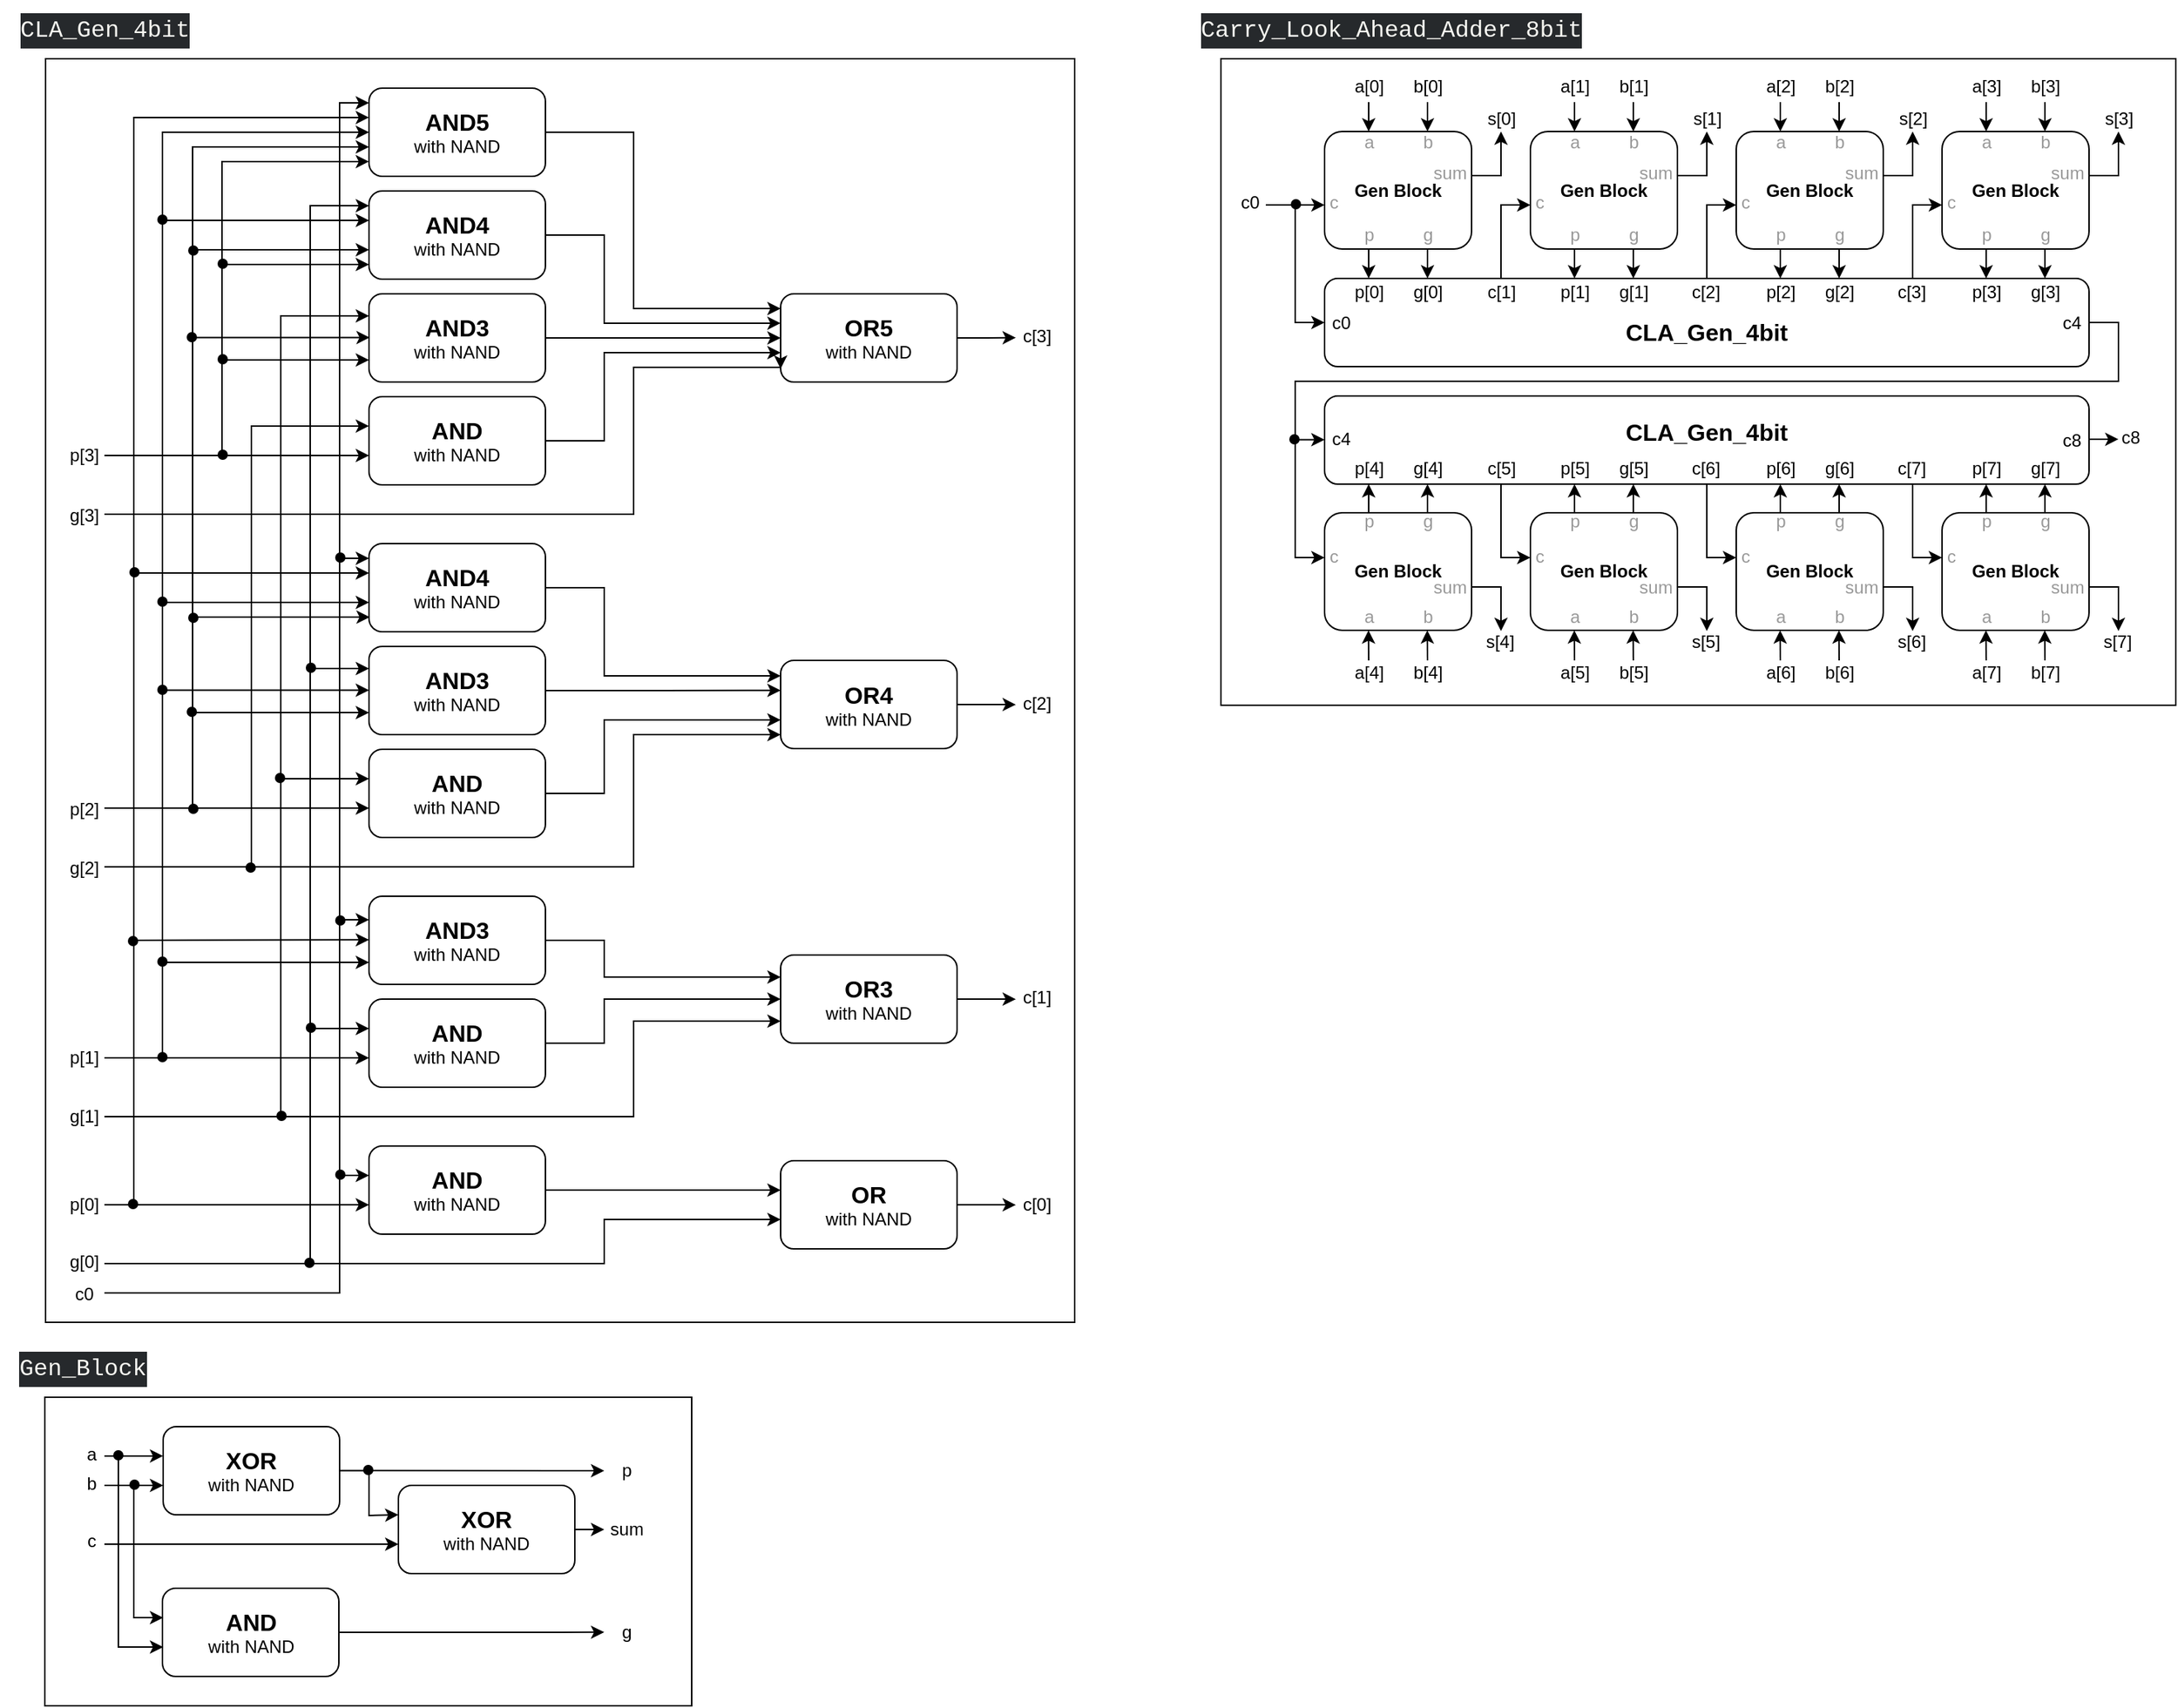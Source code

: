 <mxfile version="24.7.8">
  <diagram name="第 1 页" id="7My_zcyrMPkNygN9AO77">
    <mxGraphModel dx="4097" dy="2440" grid="1" gridSize="10" guides="1" tooltips="1" connect="1" arrows="1" fold="1" page="1" pageScale="1" pageWidth="1920" pageHeight="1200" math="0" shadow="0">
      <root>
        <mxCell id="0" />
        <mxCell id="1" parent="0" />
        <mxCell id="xeqL1EJhnWm-0SMqLZ0c-288" value="&lt;span style=&quot;color: rgba(0, 0, 0, 0); font-family: monospace; font-size: 0px; text-align: start; text-wrap: nowrap; background-color: rgb(251, 251, 251);&quot;&gt;%3CmxGraphModel%3E%3Croot%3E%3CmxCell%20id%3D%220%22%2F%3E%3CmxCell%20id%3D%221%22%20parent%3D%220%22%2F%3E%3CmxCell%20id%3D%222%22%20value%3D%22%22%20style%3D%22group%22%20vertex%3D%221%22%20connectable%3D%220%22%20parent%3D%221%22%3E%3CmxGeometry%20x%3D%2240%22%20y%3D%2240%22%20width%3D%22655%22%20height%3D%22660%22%20as%3D%22geometry%22%2F%3E%3C%2FmxCell%3E%3CmxCell%20id%3D%223%22%20style%3D%22edgeStyle%3DorthogonalEdgeStyle%3Bshape%3Dconnector%3Brounded%3D0%3BorthogonalLoop%3D1%3BjettySize%3Dauto%3Bhtml%3D1%3BexitX%3D0%3BexitY%3D0.75%3BexitDx%3D0%3BexitDy%3D0%3BexitPerimeter%3D0%3BstrokeColor%3Ddefault%3Balign%3Dcenter%3BverticalAlign%3Dmiddle%3BfontFamily%3DHelvetica%3BfontSize%3D11%3BfontColor%3Ddefault%3BlabelBackgroundColor%3Ddefault%3BendArrow%3Dnone%3BendFill%3D0%3B%22%20edge%3D%221%22%20parent%3D%222%22%20source%3D%224%22%3E%3CmxGeometry%20relative%3D%221%22%20as%3D%22geometry%22%3E%3CmxPoint%20x%3D%22465%22%20y%3D%2270%22%20as%3D%22targetPoint%22%2F%3E%3C%2FmxGeometry%3E%3C%2FmxCell%3E%3CmxCell%20id%3D%224%22%20value%3D%22%26lt%3Bp%20style%3D%26quot%3Bline-height%3A%20110%25%3B%26quot%3B%26gt%3B%26lt%3Bbr%26gt%3B%26lt%3B%2Fp%26gt%3B%22%20style%3D%22verticalLabelPosition%3Dbottom%3Bshadow%3D0%3Bdashed%3D0%3Balign%3Dcenter%3Bhtml%3D1%3BverticalAlign%3Dtop%3Bshape%3Dmxgraph.electrical.logic_gates.logic_gate%3Boperation%3Dand%3BspacingTop%3D-20%3B%22%20vertex%3D%221%22%20parent%3D%222%22%3E%3CmxGeometry%20x%3D%22485%22%20y%3D%2224%22%20width%3D%22100%22%20height%3D%2260%22%20as%3D%22geometry%22%2F%3E%3C%2FmxCell%3E%3CmxCell%20id%3D%225%22%20style%3D%22edgeStyle%3DorthogonalEdgeStyle%3Bshape%3Dconnector%3Brounded%3D0%3BorthogonalLoop%3D1%3BjettySize%3Dauto%3Bhtml%3D1%3BexitX%3D0%3BexitY%3D0.25%3BexitDx%3D0%3BexitDy%3D0%3BexitPerimeter%3D0%3BstrokeColor%3Ddefault%3Balign%3Dcenter%3BverticalAlign%3Dmiddle%3BfontFamily%3DHelvetica%3BfontSize%3D11%3BfontColor%3Ddefault%3BlabelBackgroundColor%3Ddefault%3BendArrow%3Dnone%3BendFill%3D0%3B%22%20edge%3D%221%22%20parent%3D%222%22%20source%3D%227%22%3E%3CmxGeometry%20relative%3D%221%22%20as%3D%22geometry%22%3E%3CmxPoint%20x%3D%2285%22%20y%3D%22109%22%20as%3D%22targetPoint%22%2F%3E%3C%2FmxGeometry%3E%3C%2FmxCell%3E%3CmxCell%20id%3D%226%22%20style%3D%22edgeStyle%3DorthogonalEdgeStyle%3Bshape%3Dconnector%3Brounded%3D0%3BorthogonalLoop%3D1%3BjettySize%3Dauto%3Bhtml%3D1%3BexitX%3D0%3BexitY%3D0.75%3BexitDx%3D0%3BexitDy%3D0%3BexitPerimeter%3D0%3BstrokeColor%3Ddefault%3Balign%3Dcenter%3BverticalAlign%3Dmiddle%3BfontFamily%3DHelvetica%3BfontSize%3D11%3BfontColor%3Ddefault%3BlabelBackgroundColor%3Ddefault%3BendArrow%3Dnone%3BendFill%3D0%3B%22%20edge%3D%221%22%20parent%3D%222%22%20source%3D%227%22%3E%3CmxGeometry%20relative%3D%221%22%20as%3D%22geometry%22%3E%3CmxPoint%20x%3D%22465%22%20y%3D%22138.833%22%20as%3D%22targetPoint%22%2F%3E%3C%2FmxGeometry%3E%3C%2FmxCell%3E%3CmxCell%20id%3D%227%22%20value%3D%22%26lt%3Bp%20style%3D%26quot%3Bline-height%3A%20110%25%3B%26quot%3B%26gt%3B%26lt%3Bbr%26gt%3B%26lt%3B%2Fp%26gt%3B%22%20style%3D%22verticalLabelPosition%3Dbottom%3Bshadow%3D0%3Bdashed%3D0%3Balign%3Dcenter%3Bhtml%3D1%3BverticalAlign%3Dtop%3Bshape%3Dmxgraph.electrical.logic_gates.logic_gate%3Boperation%3Dand%3BspacingTop%3D-20%3B%22%20vertex%3D%221%22%20parent%3D%222%22%3E%3CmxGeometry%20x%3D%22485%22%20y%3D%2294%22%20width%3D%22100%22%20height%3D%2260%22%20as%3D%22geometry%22%2F%3E%3C%2FmxCell%3E%3CmxCell%20id%3D%228%22%20style%3D%22edgeStyle%3DorthogonalEdgeStyle%3Bshape%3Dconnector%3Brounded%3D0%3BorthogonalLoop%3D1%3BjettySize%3Dauto%3Bhtml%3D1%3BexitX%3D0%3BexitY%3D0.25%3BexitDx%3D0%3BexitDy%3D0%3BexitPerimeter%3D0%3BstrokeColor%3Ddefault%3Balign%3Dcenter%3BverticalAlign%3Dmiddle%3BfontFamily%3DHelvetica%3BfontSize%3D11%3BfontColor%3Ddefault%3BlabelBackgroundColor%3Ddefault%3BendArrow%3Dnone%3BendFill%3D0%3B%22%20edge%3D%221%22%20parent%3D%222%22%20source%3D%2210%22%3E%3CmxGeometry%20relative%3D%221%22%20as%3D%22geometry%22%3E%3CmxPoint%20x%3D%2285%22%20y%3D%22179%22%20as%3D%22targetPoint%22%2F%3E%3C%2FmxGeometry%3E%3C%2FmxCell%3E%3CmxCell%20id%3D%229%22%20style%3D%22edgeStyle%3DorthogonalEdgeStyle%3Bshape%3Dconnector%3Brounded%3D0%3BorthogonalLoop%3D1%3BjettySize%3Dauto%3Bhtml%3D1%3BexitX%3D0%3BexitY%3D0.75%3BexitDx%3D0%3BexitDy%3D0%3BexitPerimeter%3D0%3BstrokeColor%3Ddefault%3Balign%3Dcenter%3BverticalAlign%3Dmiddle%3BfontFamily%3DHelvetica%3BfontSize%3D11%3BfontColor%3Ddefault%3BlabelBackgroundColor%3Ddefault%3BendArrow%3Dnone%3BendFill%3D0%3B%22%20edge%3D%221%22%20parent%3D%222%22%20source%3D%2210%22%3E%3CmxGeometry%20relative%3D%221%22%20as%3D%22geometry%22%3E%3CmxPoint%20x%3D%22465%22%20y%3D%22210.0%22%20as%3D%22targetPoint%22%2F%3E%3C%2FmxGeometry%3E%3C%2FmxCell%3E%3CmxCell%20id%3D%2210%22%20value%3D%22%26lt%3Bp%20style%3D%26quot%3Bline-height%3A%20110%25%3B%26quot%3B%26gt%3B%26lt%3Bbr%26gt%3B%26lt%3B%2Fp%26gt%3B%22%20style%3D%22verticalLabelPosition%3Dbottom%3Bshadow%3D0%3Bdashed%3D0%3Balign%3Dcenter%3Bhtml%3D1%3BverticalAlign%3Dtop%3Bshape%3Dmxgraph.electrical.logic_gates.logic_gate%3Boperation%3Dand%3BspacingTop%3D-20%3B%22%20vertex%3D%221%22%20parent%3D%222%22%3E%3CmxGeometry%20x%3D%22485%22%20y%3D%22164%22%20width%3D%22100%22%20height%3D%2260%22%20as%3D%22geometry%22%2F%3E%3C%2FmxCell%3E%3CmxCell%20id%3D%2211%22%20style%3D%22edgeStyle%3DorthogonalEdgeStyle%3Bshape%3Dconnector%3Brounded%3D0%3BorthogonalLoop%3D1%3BjettySize%3Dauto%3Bhtml%3D1%3BexitX%3D0%3BexitY%3D0.25%3BexitDx%3D0%3BexitDy%3D0%3BexitPerimeter%3D0%3BstrokeColor%3Ddefault%3Balign%3Dcenter%3BverticalAlign%3Dmiddle%3BfontFamily%3DHelvetica%3BfontSize%3D11%3BfontColor%3Ddefault%3BlabelBackgroundColor%3Ddefault%3BendArrow%3Dnone%3BendFill%3D0%3B%22%20edge%3D%221%22%20parent%3D%222%22%20source%3D%2213%22%3E%3CmxGeometry%20relative%3D%221%22%20as%3D%22geometry%22%3E%3CmxPoint%20x%3D%2285%22%20y%3D%22249%22%20as%3D%22targetPoint%22%2F%3E%3C%2FmxGeometry%3E%3C%2FmxCell%3E%3CmxCell%20id%3D%2212%22%20style%3D%22edgeStyle%3DorthogonalEdgeStyle%3Bshape%3Dconnector%3Brounded%3D0%3BorthogonalLoop%3D1%3BjettySize%3Dauto%3Bhtml%3D1%3BexitX%3D0%3BexitY%3D0.75%3BexitDx%3D0%3BexitDy%3D0%3BexitPerimeter%3D0%3BstrokeColor%3Ddefault%3Balign%3Dcenter%3BverticalAlign%3Dmiddle%3BfontFamily%3DHelvetica%3BfontSize%3D11%3BfontColor%3Ddefault%3BlabelBackgroundColor%3Ddefault%3BendArrow%3Dnone%3BendFill%3D0%3B%22%20edge%3D%221%22%20parent%3D%222%22%20source%3D%2213%22%3E%3CmxGeometry%20relative%3D%221%22%20as%3D%22geometry%22%3E%3CmxPoint%20x%3D%22465%22%20y%3D%22278.833%22%20as%3D%22targetPoint%22%2F%3E%3C%2FmxGeometry%3E%3C%2FmxCell%3E%3CmxCell%20id%3D%2213%22%20value%3D%22%26lt%3Bp%20style%3D%26quot%3Bline-height%3A%20110%25%3B%26quot%3B%26gt%3B%26lt%3Bbr%26gt%3B%26lt%3B%2Fp%26gt%3B%22%20style%3D%22verticalLabelPosition%3Dbottom%3Bshadow%3D0%3Bdashed%3D0%3Balign%3Dcenter%3Bhtml%3D1%3BverticalAlign%3Dtop%3Bshape%3Dmxgraph.electrical.logic_gates.logic_gate%3Boperation%3Dand%3BspacingTop%3D-20%3B%22%20vertex%3D%221%22%20parent%3D%222%22%3E%3CmxGeometry%20x%3D%22485%22%20y%3D%22234%22%20width%3D%22100%22%20height%3D%2260%22%20as%3D%22geometry%22%2F%3E%3C%2FmxCell%3E%3CmxCell%20id%3D%2214%22%20style%3D%22edgeStyle%3DorthogonalEdgeStyle%3Brounded%3D0%3BorthogonalLoop%3D1%3BjettySize%3Dauto%3Bhtml%3D1%3BexitX%3D0%3BexitY%3D0.25%3BexitDx%3D0%3BexitDy%3D0%3BexitPerimeter%3D0%3BendArrow%3Dnone%3BendFill%3D0%3BentryX%3D0.5%3BentryY%3D1%3BentryDx%3D0%3BentryDy%3D0%3B%22%20edge%3D%221%22%20parent%3D%222%22%20source%3D%2216%22%20target%3D%2236%22%3E%3CmxGeometry%20relative%3D%221%22%20as%3D%22geometry%22%3E%3CmxPoint%20x%3D%22345%22%20y%3D%22338.833%22%20as%3D%22targetPoint%22%2F%3E%3C%2FmxGeometry%3E%3C%2FmxCell%3E%3CmxCell%20id%3D%2215%22%20style%3D%22edgeStyle%3DorthogonalEdgeStyle%3Bshape%3Dconnector%3Brounded%3D0%3BorthogonalLoop%3D1%3BjettySize%3Dauto%3Bhtml%3D1%3BexitX%3D0%3BexitY%3D0.75%3BexitDx%3D0%3BexitDy%3D0%3BexitPerimeter%3D0%3BstrokeColor%3Ddefault%3Balign%3Dcenter%3BverticalAlign%3Dmiddle%3BfontFamily%3DHelvetica%3BfontSize%3D11%3BfontColor%3Ddefault%3BlabelBackgroundColor%3Ddefault%3BendArrow%3Dnone%3BendFill%3D0%3B%22%20edge%3D%221%22%20parent%3D%222%22%20source%3D%2216%22%3E%3CmxGeometry%20relative%3D%221%22%20as%3D%22geometry%22%3E%3CmxPoint%20x%3D%22465%22%20y%3D%22368.833%22%20as%3D%22targetPoint%22%2F%3E%3C%2FmxGeometry%3E%3C%2FmxCell%3E%3CmxCell%20id%3D%2216%22%20value%3D%22%26lt%3Bp%20style%3D%26quot%3Bline-height%3A%20110%25%3B%26quot%3B%26gt%3B%26lt%3Bbr%26gt%3B%26lt%3B%2Fp%26gt%3B%22%20style%3D%22verticalLabelPosition%3Dbottom%3Bshadow%3D0%3Bdashed%3D0%3Balign%3Dcenter%3Bhtml%3D1%3BverticalAlign%3Dtop%3Bshape%3Dmxgraph.electrical.logic_gates.logic_gate%3Boperation%3Dand%3BspacingTop%3D-20%3B%22%20vertex%3D%221%22%20parent%3D%222%22%3E%3CmxGeometry%20x%3D%22485%22%20y%3D%22324%22%20width%3D%22100%22%20height%3D%2260%22%20as%3D%22geometry%22%2F%3E%3C%2FmxCell%3E%3CmxCell%20id%3D%2217%22%20style%3D%22rounded%3D0%3BorthogonalLoop%3D1%3BjettySize%3Dauto%3Bhtml%3D1%3BexitX%3D0%3BexitY%3D0.25%3BexitDx%3D0%3BexitDy%3D0%3BexitPerimeter%3D0%3BedgeStyle%3DorthogonalEdgeStyle%3BendArrow%3Dnone%3BendFill%3D0%3BentryX%3D0.5%3BentryY%3D1%3BentryDx%3D0%3BentryDy%3D0%3B%22%20edge%3D%221%22%20parent%3D%222%22%20source%3D%2219%22%20target%3D%2237%22%3E%3CmxGeometry%20relative%3D%221%22%20as%3D%22geometry%22%3E%3CmxPoint%20x%3D%22305%22%20y%3D%22110%22%20as%3D%22targetPoint%22%2F%3E%3C%2FmxGeometry%3E%3C%2FmxCell%3E%3CmxCell%20id%3D%2218%22%20style%3D%22edgeStyle%3DorthogonalEdgeStyle%3Bshape%3Dconnector%3Brounded%3D0%3BorthogonalLoop%3D1%3BjettySize%3Dauto%3Bhtml%3D1%3BexitX%3D0%3BexitY%3D0.75%3BexitDx%3D0%3BexitDy%3D0%3BexitPerimeter%3D0%3BstrokeColor%3Ddefault%3Balign%3Dcenter%3BverticalAlign%3Dmiddle%3BfontFamily%3DHelvetica%3BfontSize%3D11%3BfontColor%3Ddefault%3BlabelBackgroundColor%3Ddefault%3BendArrow%3Dnone%3BendFill%3D0%3B%22%20edge%3D%221%22%20parent%3D%222%22%20source%3D%2219%22%3E%3CmxGeometry%20relative%3D%221%22%20as%3D%22geometry%22%3E%3CmxPoint%20x%3D%22465%22%20y%3D%22438.833%22%20as%3D%22targetPoint%22%2F%3E%3C%2FmxGeometry%3E%3C%2FmxCell%3E%3CmxCell%20id%3D%2219%22%20value%3D%22%26lt%3Bp%20style%3D%26quot%3Bline-height%3A%20110%25%3B%26quot%3B%26gt%3B%26lt%3Bbr%26gt%3B%26lt%3B%2Fp%26gt%3B%22%20style%3D%22verticalLabelPosition%3Dbottom%3Bshadow%3D0%3Bdashed%3D0%3Balign%3Dcenter%3Bhtml%3D1%3BverticalAlign%3Dtop%3Bshape%3Dmxgraph.electrical.logic_gates.logic_gate%3Boperation%3Dand%3BspacingTop%3D-20%3B%22%20vertex%3D%221%22%20parent%3D%222%22%3E%3CmxGeometry%20x%3D%22485%22%20y%3D%22394%22%20width%3D%22100%22%20height%3D%2260%22%20as%3D%22geometry%22%2F%3E%3C%2FmxCell%3E%3CmxCell%20id%3D%2220%22%20style%3D%22edgeStyle%3DorthogonalEdgeStyle%3Brounded%3D0%3BorthogonalLoop%3D1%3BjettySize%3Dauto%3Bhtml%3D1%3BexitX%3D0%3BexitY%3D0.25%3BexitDx%3D0%3BexitDy%3D0%3BexitPerimeter%3D0%3BendArrow%3Dnone%3BendFill%3D0%3B%22%20edge%3D%221%22%20parent%3D%222%22%20source%3D%2222%22%3E%3CmxGeometry%20relative%3D%221%22%20as%3D%22geometry%22%3E%3CmxPoint%20x%3D%22265%22%20y%3D%22180%22%20as%3D%22targetPoint%22%2F%3E%3C%2FmxGeometry%3E%3C%2FmxCell%3E%3CmxCell%20id%3D%2221%22%20style%3D%22edgeStyle%3DorthogonalEdgeStyle%3Bshape%3Dconnector%3Brounded%3D0%3BorthogonalLoop%3D1%3BjettySize%3Dauto%3Bhtml%3D1%3BexitX%3D0%3BexitY%3D0.75%3BexitDx%3D0%3BexitDy%3D0%3BexitPerimeter%3D0%3BstrokeColor%3Ddefault%3Balign%3Dcenter%3BverticalAlign%3Dmiddle%3BfontFamily%3DHelvetica%3BfontSize%3D11%3BfontColor%3Ddefault%3BlabelBackgroundColor%3Ddefault%3BendArrow%3Dnone%3BendFill%3D0%3B%22%20edge%3D%221%22%20parent%3D%222%22%20source%3D%2222%22%3E%3CmxGeometry%20relative%3D%221%22%20as%3D%22geometry%22%3E%3CmxPoint%20x%3D%22465%22%20y%3D%22508.833%22%20as%3D%22targetPoint%22%2F%3E%3C%2FmxGeometry%3E%3C%2FmxCell%3E%3CmxCell%20id%3D%2222%22%20value%3D%22%26lt%3Bp%20style%3D%26quot%3Bline-height%3A%20110%25%3B%26quot%3B%26gt%3B%26lt%3Bbr%26gt%3B%26lt%3B%2Fp%26gt%3B%22%20style%3D%22verticalLabelPosition%3Dbottom%3Bshadow%3D0%3Bdashed%3D0%3Balign%3Dcenter%3Bhtml%3D1%3BverticalAlign%3Dtop%3Bshape%3Dmxgraph.electrical.logic_gates.logic_gate%3Boperation%3Dand%3BspacingTop%3D-20%3B%22%20vertex%3D%221%22%20parent%3D%222%22%3E%3CmxGeometry%20x%3D%22485%22%20y%3D%22464%22%20width%3D%22100%22%20height%3D%2260%22%20as%3D%22geometry%22%2F%3E%3C%2FmxCell%3E%3CmxCell%20id%3D%2223%22%20style%3D%22edgeStyle%3DorthogonalEdgeStyle%3Brounded%3D0%3BorthogonalLoop%3D1%3BjettySize%3Dauto%3Bhtml%3D1%3BexitX%3D0%3BexitY%3D0.25%3BexitDx%3D0%3BexitDy%3D0%3BexitPerimeter%3D0%3BendArrow%3Dnone%3BendFill%3D0%3B%22%20edge%3D%221%22%20parent%3D%222%22%20source%3D%2225%22%3E%3CmxGeometry%20relative%3D%221%22%20as%3D%22geometry%22%3E%3CmxPoint%20x%3D%22225%22%20y%3D%22250%22%20as%3D%22targetPoint%22%2F%3E%3C%2FmxGeometry%3E%3C%2FmxCell%3E%3CmxCell%20id%3D%2224%22%20style%3D%22edgeStyle%3DorthogonalEdgeStyle%3Bshape%3Dconnector%3Brounded%3D0%3BorthogonalLoop%3D1%3BjettySize%3Dauto%3Bhtml%3D1%3BexitX%3D0%3BexitY%3D0.75%3BexitDx%3D0%3BexitDy%3D0%3BexitPerimeter%3D0%3BstrokeColor%3Ddefault%3Balign%3Dcenter%3BverticalAlign%3Dmiddle%3BfontFamily%3DHelvetica%3BfontSize%3D11%3BfontColor%3Ddefault%3BlabelBackgroundColor%3Ddefault%3BendArrow%3Dnone%3BendFill%3D0%3B%22%20edge%3D%221%22%20parent%3D%222%22%20source%3D%2225%22%3E%3CmxGeometry%20relative%3D%221%22%20as%3D%22geometry%22%3E%3CmxPoint%20x%3D%22465%22%20y%3D%22578.833%22%20as%3D%22targetPoint%22%2F%3E%3C%2FmxGeometry%3E%3C%2FmxCell%3E%3CmxCell%20id%3D%2225%22%20value%3D%22%26lt%3Bp%20style%3D%26quot%3Bline-height%3A%20110%25%3B%26quot%3B%26gt%3B%26lt%3Bbr%26gt%3B%26lt%3B%2Fp%26gt%3B%22%20style%3D%22verticalLabelPosition%3Dbottom%3Bshadow%3D0%3Bdashed%3D0%3Balign%3Dcenter%3Bhtml%3D1%3BverticalAlign%3Dtop%3Bshape%3Dmxgraph.electrical.logic_gates.logic_gate%3Boperation%3Dand%3BspacingTop%3D-20%3B%22%20vertex%3D%221%22%20parent%3D%222%22%3E%3CmxGeometry%20x%3D%22485%22%20y%3D%22534%22%20width%3D%22100%22%20height%3D%2260%22%20as%3D%22geometry%22%2F%3E%3C%2FmxCell%3E%3CmxCell%20id%3D%2226%22%20value%3D%22%26lt%3Bp%26gt%3B%26lt%3Bfont%20style%3D%26quot%3Bfont-size%3A%2016px%3B%26quot%3B%20face%3D%26quot%3BHelvetica%26quot%3B%26gt%3Ba%5B0%5D%26lt%3B%2Ffont%26gt%3B%26lt%3B%2Fp%26gt%3B%22%20style%3D%22text%3Bhtml%3D1%3Balign%3Dcenter%3BverticalAlign%3Dmiddle%3Bresizable%3D0%3Bpoints%3D%5B%5D%3Bautosize%3D1%3BstrokeColor%3Dnone%3BfillColor%3Dnone%3B%22%20vertex%3D%221%22%20parent%3D%222%22%3E%3CmxGeometry%20x%3D%22578%22%20y%3D%2224%22%20width%3D%2250%22%20height%3D%2260%22%20as%3D%22geometry%22%2F%3E%3C%2FmxCell%3E%3CmxCell%20id%3D%2227%22%20value%3D%22%26lt%3Bp%26gt%3B%26lt%3Bfont%20style%3D%26quot%3Bfont-size%3A%2016px%3B%26quot%3B%20face%3D%26quot%3BHelvetica%26quot%3B%26gt%3Ba%5B1%26lt%3B%2Ffont%26gt%3B%26lt%3Bspan%20style%3D%26quot%3Bfont-size%3A%2016px%3B%20background-color%3A%20initial%3B%26quot%3B%26gt%3B%5D%26lt%3B%2Fspan%26gt%3B%26lt%3B%2Fp%26gt%3B%22%20style%3D%22text%3Bhtml%3D1%3Balign%3Dcenter%3BverticalAlign%3Dmiddle%3Bresizable%3D0%3Bpoints%3D%5B%5D%3Bautosize%3D1%3BstrokeColor%3Dnone%3BfillColor%3Dnone%3B%22%20vertex%3D%221%22%20parent%3D%222%22%3E%3CmxGeometry%20x%3D%22578%22%20y%3D%2294%22%20width%3D%2250%22%20height%3D%2260%22%20as%3D%22geometry%22%2F%3E%3C%2FmxCell%3E%3CmxCell%20id%3D%2228%22%20value%3D%22%26lt%3Bp%26gt%3B%26lt%3Bfont%20style%3D%26quot%3Bfont-size%3A%2016px%3B%26quot%3B%20face%3D%26quot%3BHelvetica%26quot%3B%26gt%3Ba%5B2%5D%26lt%3B%2Ffont%26gt%3B%26lt%3B%2Fp%26gt%3B%22%20style%3D%22text%3Bhtml%3D1%3Balign%3Dcenter%3BverticalAlign%3Dmiddle%3Bresizable%3D0%3Bpoints%3D%5B%5D%3Bautosize%3D1%3BstrokeColor%3Dnone%3BfillColor%3Dnone%3B%22%20vertex%3D%221%22%20parent%3D%222%22%3E%3CmxGeometry%20x%3D%22578%22%20y%3D%22164%22%20width%3D%2250%22%20height%3D%2260%22%20as%3D%22geometry%22%2F%3E%3C%2FmxCell%3E%3CmxCell%20id%3D%2229%22%20value%3D%22%26lt%3Bp%26gt%3B%26lt%3Bfont%20style%3D%26quot%3Bfont-size%3A%2016px%3B%26quot%3B%20face%3D%26quot%3BHelvetica%26quot%3B%26gt%3Ba%5B3%26lt%3B%2Ffont%26gt%3B%26lt%3Bspan%20style%3D%26quot%3Bfont-size%3A%2016px%3B%20background-color%3A%20initial%3B%26quot%3B%26gt%3B%5D%26lt%3B%2Fspan%26gt%3B%26lt%3B%2Fp%26gt%3B%22%20style%3D%22text%3Bhtml%3D1%3Balign%3Dcenter%3BverticalAlign%3Dmiddle%3Bresizable%3D0%3Bpoints%3D%5B%5D%3Bautosize%3D1%3BstrokeColor%3Dnone%3BfillColor%3Dnone%3B%22%20vertex%3D%221%22%20parent%3D%222%22%3E%3CmxGeometry%20x%3D%22578%22%20y%3D%22234%22%20width%3D%2250%22%20height%3D%2260%22%20as%3D%22geometry%22%2F%3E%3C%2FmxCell%3E%3CmxCell%20id%3D%2230%22%20value%3D%22%26lt%3Bp%26gt%3B%26lt%3Bfont%20style%3D%26quot%3Bfont-size%3A%2016px%3B%26quot%3B%20face%3D%26quot%3BHelvetica%26quot%3B%26gt%3Bb%5B0%5D%26lt%3B%2Ffont%26gt%3B%26lt%3B%2Fp%26gt%3B%22%20style%3D%22text%3Bhtml%3D1%3Balign%3Dcenter%3BverticalAlign%3Dmiddle%3Bresizable%3D0%3Bpoints%3D%5B%5D%3Bautosize%3D1%3BstrokeColor%3Dnone%3BfillColor%3Dnone%3B%22%20vertex%3D%221%22%20parent%3D%222%22%3E%3CmxGeometry%20x%3D%22578%22%20y%3D%22324%22%20width%3D%2250%22%20height%3D%2260%22%20as%3D%22geometry%22%2F%3E%3C%2FmxCell%3E%3CmxCell%20id%3D%2231%22%20value%3D%22%26lt%3Bp%26gt%3B%26lt%3Bfont%20style%3D%26quot%3Bfont-size%3A%2016px%3B%26quot%3B%20face%3D%26quot%3BHelvetica%26quot%3B%26gt%3Bb%5B1%26lt%3B%2Ffont%26gt%3B%26lt%3Bspan%20style%3D%26quot%3Bfont-size%3A%2016px%3B%20background-color%3A%20initial%3B%26quot%3B%26gt%3B%5D%26lt%3B%2Fspan%26gt%3B%26lt%3B%2Fp%26gt%3B%22%20style%3D%22text%3Bhtml%3D1%3Balign%3Dcenter%3BverticalAlign%3Dmiddle%3Bresizable%3D0%3Bpoints%3D%5B%5D%3Bautosize%3D1%3BstrokeColor%3Dnone%3BfillColor%3Dnone%3B%22%20vertex%3D%221%22%20parent%3D%222%22%3E%3CmxGeometry%20x%3D%22578%22%20y%3D%22394%22%20width%3D%2250%22%20height%3D%2260%22%20as%3D%22geometry%22%2F%3E%3C%2FmxCell%3E%3CmxCell%20id%3D%2232%22%20value%3D%22%26lt%3Bp%26gt%3B%26lt%3Bfont%20style%3D%26quot%3Bfont-size%3A%2016px%3B%26quot%3B%20face%3D%26quot%3BHelvetica%26quot%3B%26gt%3Bb%5B2%5D%26lt%3B%2Ffont%26gt%3B%26lt%3B%2Fp%26gt%3B%22%20style%3D%22text%3Bhtml%3D1%3Balign%3Dcenter%3BverticalAlign%3Dmiddle%3Bresizable%3D0%3Bpoints%3D%5B%5D%3Bautosize%3D1%3BstrokeColor%3Dnone%3BfillColor%3Dnone%3B%22%20vertex%3D%221%22%20parent%3D%222%22%3E%3CmxGeometry%20x%3D%22578%22%20y%3D%22464%22%20width%3D%2250%22%20height%3D%2260%22%20as%3D%22geometry%22%2F%3E%3C%2FmxCell%3E%3CmxCell%20id%3D%2233%22%20value%3D%22%26lt%3Bp%26gt%3B%26lt%3Bfont%20style%3D%26quot%3Bfont-size%3A%2016px%3B%26quot%3B%20face%3D%26quot%3BHelvetica%26quot%3B%26gt%3Bb%5B3%26lt%3B%2Ffont%26gt%3B%26lt%3Bspan%20style%3D%26quot%3Bfont-size%3A%2016px%3B%20background-color%3A%20initial%3B%26quot%3B%26gt%3B%5D%26lt%3B%2Fspan%26gt%3B%26lt%3B%2Fp%26gt%3B%22%20style%3D%22text%3Bhtml%3D1%3Balign%3Dcenter%3BverticalAlign%3Dmiddle%3Bresizable%3D0%3Bpoints%3D%5B%5D%3Bautosize%3D1%3BstrokeColor%3Dnone%3BfillColor%3Dnone%3B%22%20vertex%3D%221%22%20parent%3D%222%22%3E%3CmxGeometry%20x%3D%22578%22%20y%3D%22534%22%20width%3D%2250%22%20height%3D%2260%22%20as%3D%22geometry%22%2F%3E%3C%2FmxCell%3E%3CmxCell%20id%3D%2234%22%20value%3D%22%22%20style%3D%22edgeStyle%3DorthogonalEdgeStyle%3Brounded%3D0%3BorthogonalLoop%3D1%3BjettySize%3Dauto%3Bhtml%3D1%3BexitX%3D0%3BexitY%3D0.25%3BexitDx%3D0%3BexitDy%3D0%3BexitPerimeter%3D0%3BendArrow%3Dnone%3BendFill%3D0%3B%22%20edge%3D%221%22%20parent%3D%222%22%20source%3D%224%22%20target%3D%2236%22%3E%3CmxGeometry%20relative%3D%221%22%20as%3D%22geometry%22%3E%3CmxPoint%20x%3D%2285%22%20y%3D%2239%22%20as%3D%22targetPoint%22%2F%3E%3CmxPoint%20x%3D%22485%22%20y%3D%2239%22%20as%3D%22sourcePoint%22%2F%3E%3C%2FmxGeometry%3E%3C%2FmxCell%3E%3CmxCell%20id%3D%2235%22%20style%3D%22edgeStyle%3DorthogonalEdgeStyle%3Bshape%3Dconnector%3Brounded%3D0%3BorthogonalLoop%3D1%3BjettySize%3Dauto%3Bhtml%3D1%3BexitX%3D0%3BexitY%3D0.5%3BexitDx%3D0%3BexitDy%3D0%3BstrokeColor%3Ddefault%3Balign%3Dcenter%3BverticalAlign%3Dmiddle%3BfontFamily%3DHelvetica%3BfontSize%3D11%3BfontColor%3Ddefault%3BlabelBackgroundColor%3Ddefault%3BendArrow%3Dnone%3BendFill%3D0%3B%22%20edge%3D%221%22%20parent%3D%222%22%20source%3D%2236%22%3E%3CmxGeometry%20relative%3D%221%22%20as%3D%22geometry%22%3E%3CmxPoint%20x%3D%2285%22%20y%3D%2239%22%20as%3D%22targetPoint%22%2F%3E%3C%2FmxGeometry%3E%3C%2FmxCell%3E%3CmxCell%20id%3D%2236%22%20value%3D%22%22%20style%3D%22shape%3Dellipse%3BfillColor%3D%23000000%3BstrokeColor%3Dnone%3Bhtml%3D1%3Bsketch%3D0%3BfontFamily%3DHelvetica%3BfontSize%3D11%3BfontColor%3Ddefault%3BlabelBackgroundColor%3Ddefault%3B%22%20vertex%3D%221%22%20parent%3D%222%22%3E%3CmxGeometry%20x%3D%22340%22%20y%3D%2234%22%20width%3D%2210%22%20height%3D%2210%22%20as%3D%22geometry%22%2F%3E%3C%2FmxCell%3E%3CmxCell%20id%3D%2237%22%20value%3D%22%22%20style%3D%22shape%3Dellipse%3BfillColor%3D%23000000%3BstrokeColor%3Dnone%3Bhtml%3D1%3Bsketch%3D0%3BfontFamily%3DHelvetica%3BfontSize%3D11%3BfontColor%3Ddefault%3BlabelBackgroundColor%3Ddefault%3B%22%20vertex%3D%221%22%20parent%3D%222%22%3E%3CmxGeometry%20x%3D%22300%22%20y%3D%22103%22%20width%3D%2210%22%20height%3D%2210%22%20as%3D%22geometry%22%2F%3E%3C%2FmxCell%3E%3CmxCell%20id%3D%2238%22%20value%3D%22%22%20style%3D%22shape%3Dellipse%3BfillColor%3D%23000000%3BstrokeColor%3Dnone%3Bhtml%3D1%3Bsketch%3D0%3BfontFamily%3DHelvetica%3BfontSize%3D11%3BfontColor%3Ddefault%3BlabelBackgroundColor%3Ddefault%3B%22%20vertex%3D%221%22%20parent%3D%222%22%3E%3CmxGeometry%20x%3D%22260%22%20y%3D%22174%22%20width%3D%2210%22%20height%3D%2210%22%20as%3D%22geometry%22%2F%3E%3C%2FmxCell%3E%3CmxCell%20id%3D%2239%22%20value%3D%22%22%20style%3D%22shape%3Dellipse%3BfillColor%3D%23000000%3BstrokeColor%3Dnone%3Bhtml%3D1%3Bsketch%3D0%3BfontFamily%3DHelvetica%3BfontSize%3D11%3BfontColor%3Ddefault%3BlabelBackgroundColor%3Ddefault%3B%22%20vertex%3D%221%22%20parent%3D%222%22%3E%3CmxGeometry%20x%3D%22220%22%20y%3D%22243%22%20width%3D%2210%22%20height%3D%2210%22%20as%3D%22geometry%22%2F%3E%3C%2FmxCell%3E%3CmxCell%20id%3D%2240%22%20value%3D%22%22%20style%3D%22endArrow%3Dnone%3Bhtml%3D1%3Brounded%3D0%3BstrokeColor%3Ddefault%3Balign%3Dcenter%3BverticalAlign%3Dmiddle%3BfontFamily%3DHelvetica%3BfontSize%3D11%3BfontColor%3Ddefault%3BlabelBackgroundColor%3Ddefault%3BedgeStyle%3DorthogonalEdgeStyle%3B%22%20edge%3D%221%22%20parent%3D%222%22%3E%3CmxGeometry%20width%3D%2250%22%20height%3D%2250%22%20relative%3D%221%22%20as%3D%22geometry%22%3E%3CmxPoint%20x%3D%2285%22%20y%3D%22620%22%20as%3D%22sourcePoint%22%2F%3E%3CmxPoint%20x%3D%22465%22%20y%3D%22370%22%20as%3D%22targetPoint%22%2F%3E%3C%2FmxGeometry%3E%3C%2FmxCell%3E%3CmxCell%20id%3D%2241%22%20value%3D%22%22%20style%3D%22endArrow%3Dnone%3Bhtml%3D1%3Brounded%3D0%3BstrokeColor%3Ddefault%3Balign%3Dcenter%3BverticalAlign%3Dmiddle%3BfontFamily%3DHelvetica%3BfontSize%3D11%3BfontColor%3Ddefault%3BlabelBackgroundColor%3Ddefault%3BedgeStyle%3DorthogonalEdgeStyle%3B%22%20edge%3D%221%22%20parent%3D%222%22%3E%3CmxGeometry%20width%3D%2250%22%20height%3D%2250%22%20relative%3D%221%22%20as%3D%22geometry%22%3E%3CmxPoint%20x%3D%22145%22%20y%3D%22620%22%20as%3D%22sourcePoint%22%2F%3E%3CmxPoint%20x%3D%22465%22%20y%3D%2270%22%20as%3D%22targetPoint%22%2F%3E%3CArray%20as%3D%22points%22%3E%3CmxPoint%20x%3D%22145%22%20y%3D%22300%22%2F%3E%3C%2FArray%3E%3C%2FmxGeometry%3E%3C%2FmxCell%3E%3CmxCell%20id%3D%2242%22%20value%3D%22%22%20style%3D%22verticalLabelPosition%3Dbottom%3Bshadow%3D0%3Bdashed%3D0%3Balign%3Dcenter%3Bhtml%3D1%3BverticalAlign%3Dtop%3Bshape%3Dmxgraph.electrical.logic_gates.inverter_2%3BfontFamily%3DHelvetica%3BfontSize%3D11%3BfontColor%3Ddefault%3BlabelBackgroundColor%3Ddefault%3Brotation%3D-90%3B%22%20vertex%3D%221%22%20parent%3D%222%22%3E%3CmxGeometry%20x%3D%2295%22%20y%3D%22420%22%20width%3D%22100%22%20height%3D%2260%22%20as%3D%22geometry%22%2F%3E%3C%2FmxCell%3E%3CmxCell%20id%3D%2243%22%20value%3D%22%22%20style%3D%22shape%3Dellipse%3BfillColor%3D%23000000%3BstrokeColor%3Dnone%3Bhtml%3D1%3Bsketch%3D0%3BfontFamily%3DHelvetica%3BfontSize%3D11%3BfontColor%3Ddefault%3BlabelBackgroundColor%3Ddefault%3B%22%20vertex%3D%221%22%20parent%3D%222%22%3E%3CmxGeometry%20x%3D%22460%22%20y%3D%22134%22%20width%3D%2210%22%20height%3D%2210%22%20as%3D%22geometry%22%2F%3E%3C%2FmxCell%3E%3CmxCell%20id%3D%2244%22%20value%3D%22%22%20style%3D%22shape%3Dellipse%3BfillColor%3D%23000000%3BstrokeColor%3Dnone%3Bhtml%3D1%3Bsketch%3D0%3BfontFamily%3DHelvetica%3BfontSize%3D11%3BfontColor%3Ddefault%3BlabelBackgroundColor%3Ddefault%3B%22%20vertex%3D%221%22%20parent%3D%222%22%3E%3CmxGeometry%20x%3D%22461%22%20y%3D%22204%22%20width%3D%2210%22%20height%3D%2210%22%20as%3D%22geometry%22%2F%3E%3C%2FmxCell%3E%3CmxCell%20id%3D%2245%22%20value%3D%22%22%20style%3D%22shape%3Dellipse%3BfillColor%3D%23000000%3BstrokeColor%3Dnone%3Bhtml%3D1%3Bsketch%3D0%3BfontFamily%3DHelvetica%3BfontSize%3D11%3BfontColor%3Ddefault%3BlabelBackgroundColor%3Ddefault%3B%22%20vertex%3D%221%22%20parent%3D%222%22%3E%3CmxGeometry%20x%3D%22460%22%20y%3D%22274%22%20width%3D%2210%22%20height%3D%2210%22%20as%3D%22geometry%22%2F%3E%3C%2FmxCell%3E%3CmxCell%20id%3D%2246%22%20value%3D%22%22%20style%3D%22shape%3Dellipse%3BfillColor%3D%23000000%3BstrokeColor%3Dnone%3Bhtml%3D1%3Bsketch%3D0%3BfontFamily%3DHelvetica%3BfontSize%3D11%3BfontColor%3Ddefault%3BlabelBackgroundColor%3Ddefault%3B%22%20vertex%3D%221%22%20parent%3D%222%22%3E%3CmxGeometry%20x%3D%22461%22%20y%3D%22434%22%20width%3D%2210%22%20height%3D%2210%22%20as%3D%22geometry%22%2F%3E%3C%2FmxCell%3E%3CmxCell%20id%3D%2247%22%20value%3D%22%22%20style%3D%22shape%3Dellipse%3BfillColor%3D%23000000%3BstrokeColor%3Dnone%3Bhtml%3D1%3Bsketch%3D0%3BfontFamily%3DHelvetica%3BfontSize%3D11%3BfontColor%3Ddefault%3BlabelBackgroundColor%3Ddefault%3B%22%20vertex%3D%221%22%20parent%3D%222%22%3E%3CmxGeometry%20x%3D%22462%22%20y%3D%22504%22%20width%3D%2210%22%20height%3D%2210%22%20as%3D%22geometry%22%2F%3E%3C%2FmxCell%3E%3CmxCell%20id%3D%2248%22%20value%3D%22%22%20style%3D%22shape%3Dellipse%3BfillColor%3D%23000000%3BstrokeColor%3Dnone%3Bhtml%3D1%3Bsketch%3D0%3BfontFamily%3DHelvetica%3BfontSize%3D11%3BfontColor%3Ddefault%3BlabelBackgroundColor%3Ddefault%3B%22%20vertex%3D%221%22%20parent%3D%222%22%3E%3CmxGeometry%20x%3D%22461%22%20y%3D%22574%22%20width%3D%2210%22%20height%3D%2210%22%20as%3D%22geometry%22%2F%3E%3C%2FmxCell%3E%3CmxCell%20id%3D%2249%22%20value%3D%22%26lt%3Bp%26gt%3B%26lt%3Bfont%20style%3D%26quot%3Bfont-size%3A%2016px%3B%26quot%3B%20face%3D%26quot%3BHelvetica%26quot%3B%26gt%3Bin%5B0%5D%26lt%3B%2Ffont%26gt%3B%26lt%3B%2Fp%26gt%3B%22%20style%3D%22text%3Bhtml%3D1%3Balign%3Dcenter%3BverticalAlign%3Dmiddle%3Bresizable%3D0%3Bpoints%3D%5B%5D%3Bautosize%3D1%3BstrokeColor%3Dnone%3BfillColor%3Dnone%3B%22%20vertex%3D%221%22%20parent%3D%222%22%3E%3CmxGeometry%20x%3D%2235%22%20y%3D%229%22%20width%3D%2250%22%20height%3D%2260%22%20as%3D%22geometry%22%2F%3E%3C%2FmxCell%3E%3CmxCell%20id%3D%2250%22%20value%3D%22%26lt%3Bp%26gt%3B%26lt%3Bfont%20style%3D%26quot%3Bfont-size%3A%2016px%3B%26quot%3B%20face%3D%26quot%3BHelvetica%26quot%3B%26gt%3Bin%5B1%5D%26lt%3B%2Ffont%26gt%3B%26lt%3B%2Fp%26gt%3B%22%20style%3D%22text%3Bhtml%3D1%3Balign%3Dcenter%3BverticalAlign%3Dmiddle%3Bresizable%3D0%3Bpoints%3D%5B%5D%3Bautosize%3D1%3BstrokeColor%3Dnone%3BfillColor%3Dnone%3B%22%20vertex%3D%221%22%20parent%3D%222%22%3E%3CmxGeometry%20x%3D%2235%22%20y%3D%2278%22%20width%3D%2250%22%20height%3D%2260%22%20as%3D%22geometry%22%2F%3E%3C%2FmxCell%3E%3CmxCell%20id%3D%2251%22%20value%3D%22%26lt%3Bp%26gt%3B%26lt%3Bfont%20style%3D%26quot%3Bfont-size%3A%2016px%3B%26quot%3B%20face%3D%26quot%3BHelvetica%26quot%3B%26gt%3Bin%5B2%5D%26lt%3B%2Ffont%26gt%3B%26lt%3B%2Fp%26gt%3B%22%20style%3D%22text%3Bhtml%3D1%3Balign%3Dcenter%3BverticalAlign%3Dmiddle%3Bresizable%3D0%3Bpoints%3D%5B%5D%3Bautosize%3D1%3BstrokeColor%3Dnone%3BfillColor%3Dnone%3B%22%20vertex%3D%221%22%20parent%3D%222%22%3E%3CmxGeometry%20x%3D%2235%22%20y%3D%22149%22%20width%3D%2250%22%20height%3D%2260%22%20as%3D%22geometry%22%2F%3E%3C%2FmxCell%3E%3CmxCell%20id%3D%2252%22%20value%3D%22%26lt%3Bp%26gt%3B%26lt%3Bfont%20style%3D%26quot%3Bfont-size%3A%2016px%3B%26quot%3B%20face%3D%26quot%3BHelvetica%26quot%3B%26gt%3Bin%5B3%5D%26lt%3B%2Ffont%26gt%3B%26lt%3B%2Fp%26gt%3B%22%20style%3D%22text%3Bhtml%3D1%3Balign%3Dcenter%3BverticalAlign%3Dmiddle%3Bresizable%3D0%3Bpoints%3D%5B%5D%3Bautosize%3D1%3BstrokeColor%3Dnone%3BfillColor%3Dnone%3B%22%20vertex%3D%221%22%20parent%3D%222%22%3E%3CmxGeometry%20x%3D%2235%22%20y%3D%22218%22%20width%3D%2250%22%20height%3D%2260%22%20as%3D%22geometry%22%2F%3E%3C%2FmxCell%3E%3CmxCell%20id%3D%2253%22%20value%3D%22%26lt%3Bp%26gt%3B%26lt%3Bspan%20style%3D%26quot%3Bfont-size%3A%2016px%3B%26quot%3B%26gt%3Bsel%26lt%3B%2Fspan%26gt%3B%26lt%3B%2Fp%26gt%3B%22%20style%3D%22text%3Bhtml%3D1%3Balign%3Dcenter%3BverticalAlign%3Dmiddle%3Bresizable%3D0%3Bpoints%3D%5B%5D%3Bautosize%3D1%3BstrokeColor%3Dnone%3BfillColor%3Dnone%3B%22%20vertex%3D%221%22%20parent%3D%222%22%3E%3CmxGeometry%20x%3D%2240%22%20y%3D%22589%22%20width%3D%2240%22%20height%3D%2260%22%20as%3D%22geometry%22%2F%3E%3C%2FmxCell%3E%3CmxCell%20id%3D%2254%22%20value%3D%22%22%20style%3D%22rounded%3D0%3BwhiteSpace%3Dwrap%3Bhtml%3D1%3BfontFamily%3DHelvetica%3BfontSize%3D11%3BfontColor%3Ddefault%3BlabelBackgroundColor%3Ddefault%3BfillColor%3Dnone%3B%22%20vertex%3D%221%22%20parent%3D%222%22%3E%3CmxGeometry%20width%3D%22655%22%20height%3D%22660%22%20as%3D%22geometry%22%2F%3E%3C%2FmxCell%3E%3C%2Froot%3E%3C%2FmxGraphModel%3E&lt;/span&gt;" style="rounded=0;whiteSpace=wrap;html=1;fontFamily=Helvetica;fontSize=11;fontColor=default;labelBackgroundColor=default;fillColor=none;" parent="1" vertex="1">
          <mxGeometry x="839.5" y="40" width="649.5" height="440" as="geometry" />
        </mxCell>
        <mxCell id="DTpgtTUkMBl5S_0WbIt8-1" value="&lt;span style=&quot;color: rgba(0, 0, 0, 0); font-family: monospace; font-size: 0px; text-align: start; text-wrap: nowrap; background-color: rgb(251, 251, 251);&quot;&gt;%3CmxGraphModel%3E%3Croot%3E%3CmxCell%20id%3D%220%22%2F%3E%3CmxCell%20id%3D%221%22%20parent%3D%220%22%2F%3E%3CmxCell%20id%3D%222%22%20value%3D%22%22%20style%3D%22group%22%20vertex%3D%221%22%20connectable%3D%220%22%20parent%3D%221%22%3E%3CmxGeometry%20x%3D%2240%22%20y%3D%2240%22%20width%3D%22655%22%20height%3D%22660%22%20as%3D%22geometry%22%2F%3E%3C%2FmxCell%3E%3CmxCell%20id%3D%223%22%20style%3D%22edgeStyle%3DorthogonalEdgeStyle%3Bshape%3Dconnector%3Brounded%3D0%3BorthogonalLoop%3D1%3BjettySize%3Dauto%3Bhtml%3D1%3BexitX%3D0%3BexitY%3D0.75%3BexitDx%3D0%3BexitDy%3D0%3BexitPerimeter%3D0%3BstrokeColor%3Ddefault%3Balign%3Dcenter%3BverticalAlign%3Dmiddle%3BfontFamily%3DHelvetica%3BfontSize%3D11%3BfontColor%3Ddefault%3BlabelBackgroundColor%3Ddefault%3BendArrow%3Dnone%3BendFill%3D0%3B%22%20edge%3D%221%22%20parent%3D%222%22%20source%3D%224%22%3E%3CmxGeometry%20relative%3D%221%22%20as%3D%22geometry%22%3E%3CmxPoint%20x%3D%22465%22%20y%3D%2270%22%20as%3D%22targetPoint%22%2F%3E%3C%2FmxGeometry%3E%3C%2FmxCell%3E%3CmxCell%20id%3D%224%22%20value%3D%22%26lt%3Bp%20style%3D%26quot%3Bline-height%3A%20110%25%3B%26quot%3B%26gt%3B%26lt%3Bbr%26gt%3B%26lt%3B%2Fp%26gt%3B%22%20style%3D%22verticalLabelPosition%3Dbottom%3Bshadow%3D0%3Bdashed%3D0%3Balign%3Dcenter%3Bhtml%3D1%3BverticalAlign%3Dtop%3Bshape%3Dmxgraph.electrical.logic_gates.logic_gate%3Boperation%3Dand%3BspacingTop%3D-20%3B%22%20vertex%3D%221%22%20parent%3D%222%22%3E%3CmxGeometry%20x%3D%22485%22%20y%3D%2224%22%20width%3D%22100%22%20height%3D%2260%22%20as%3D%22geometry%22%2F%3E%3C%2FmxCell%3E%3CmxCell%20id%3D%225%22%20style%3D%22edgeStyle%3DorthogonalEdgeStyle%3Bshape%3Dconnector%3Brounded%3D0%3BorthogonalLoop%3D1%3BjettySize%3Dauto%3Bhtml%3D1%3BexitX%3D0%3BexitY%3D0.25%3BexitDx%3D0%3BexitDy%3D0%3BexitPerimeter%3D0%3BstrokeColor%3Ddefault%3Balign%3Dcenter%3BverticalAlign%3Dmiddle%3BfontFamily%3DHelvetica%3BfontSize%3D11%3BfontColor%3Ddefault%3BlabelBackgroundColor%3Ddefault%3BendArrow%3Dnone%3BendFill%3D0%3B%22%20edge%3D%221%22%20parent%3D%222%22%20source%3D%227%22%3E%3CmxGeometry%20relative%3D%221%22%20as%3D%22geometry%22%3E%3CmxPoint%20x%3D%2285%22%20y%3D%22109%22%20as%3D%22targetPoint%22%2F%3E%3C%2FmxGeometry%3E%3C%2FmxCell%3E%3CmxCell%20id%3D%226%22%20style%3D%22edgeStyle%3DorthogonalEdgeStyle%3Bshape%3Dconnector%3Brounded%3D0%3BorthogonalLoop%3D1%3BjettySize%3Dauto%3Bhtml%3D1%3BexitX%3D0%3BexitY%3D0.75%3BexitDx%3D0%3BexitDy%3D0%3BexitPerimeter%3D0%3BstrokeColor%3Ddefault%3Balign%3Dcenter%3BverticalAlign%3Dmiddle%3BfontFamily%3DHelvetica%3BfontSize%3D11%3BfontColor%3Ddefault%3BlabelBackgroundColor%3Ddefault%3BendArrow%3Dnone%3BendFill%3D0%3B%22%20edge%3D%221%22%20parent%3D%222%22%20source%3D%227%22%3E%3CmxGeometry%20relative%3D%221%22%20as%3D%22geometry%22%3E%3CmxPoint%20x%3D%22465%22%20y%3D%22138.833%22%20as%3D%22targetPoint%22%2F%3E%3C%2FmxGeometry%3E%3C%2FmxCell%3E%3CmxCell%20id%3D%227%22%20value%3D%22%26lt%3Bp%20style%3D%26quot%3Bline-height%3A%20110%25%3B%26quot%3B%26gt%3B%26lt%3Bbr%26gt%3B%26lt%3B%2Fp%26gt%3B%22%20style%3D%22verticalLabelPosition%3Dbottom%3Bshadow%3D0%3Bdashed%3D0%3Balign%3Dcenter%3Bhtml%3D1%3BverticalAlign%3Dtop%3Bshape%3Dmxgraph.electrical.logic_gates.logic_gate%3Boperation%3Dand%3BspacingTop%3D-20%3B%22%20vertex%3D%221%22%20parent%3D%222%22%3E%3CmxGeometry%20x%3D%22485%22%20y%3D%2294%22%20width%3D%22100%22%20height%3D%2260%22%20as%3D%22geometry%22%2F%3E%3C%2FmxCell%3E%3CmxCell%20id%3D%228%22%20style%3D%22edgeStyle%3DorthogonalEdgeStyle%3Bshape%3Dconnector%3Brounded%3D0%3BorthogonalLoop%3D1%3BjettySize%3Dauto%3Bhtml%3D1%3BexitX%3D0%3BexitY%3D0.25%3BexitDx%3D0%3BexitDy%3D0%3BexitPerimeter%3D0%3BstrokeColor%3Ddefault%3Balign%3Dcenter%3BverticalAlign%3Dmiddle%3BfontFamily%3DHelvetica%3BfontSize%3D11%3BfontColor%3Ddefault%3BlabelBackgroundColor%3Ddefault%3BendArrow%3Dnone%3BendFill%3D0%3B%22%20edge%3D%221%22%20parent%3D%222%22%20source%3D%2210%22%3E%3CmxGeometry%20relative%3D%221%22%20as%3D%22geometry%22%3E%3CmxPoint%20x%3D%2285%22%20y%3D%22179%22%20as%3D%22targetPoint%22%2F%3E%3C%2FmxGeometry%3E%3C%2FmxCell%3E%3CmxCell%20id%3D%229%22%20style%3D%22edgeStyle%3DorthogonalEdgeStyle%3Bshape%3Dconnector%3Brounded%3D0%3BorthogonalLoop%3D1%3BjettySize%3Dauto%3Bhtml%3D1%3BexitX%3D0%3BexitY%3D0.75%3BexitDx%3D0%3BexitDy%3D0%3BexitPerimeter%3D0%3BstrokeColor%3Ddefault%3Balign%3Dcenter%3BverticalAlign%3Dmiddle%3BfontFamily%3DHelvetica%3BfontSize%3D11%3BfontColor%3Ddefault%3BlabelBackgroundColor%3Ddefault%3BendArrow%3Dnone%3BendFill%3D0%3B%22%20edge%3D%221%22%20parent%3D%222%22%20source%3D%2210%22%3E%3CmxGeometry%20relative%3D%221%22%20as%3D%22geometry%22%3E%3CmxPoint%20x%3D%22465%22%20y%3D%22210.0%22%20as%3D%22targetPoint%22%2F%3E%3C%2FmxGeometry%3E%3C%2FmxCell%3E%3CmxCell%20id%3D%2210%22%20value%3D%22%26lt%3Bp%20style%3D%26quot%3Bline-height%3A%20110%25%3B%26quot%3B%26gt%3B%26lt%3Bbr%26gt%3B%26lt%3B%2Fp%26gt%3B%22%20style%3D%22verticalLabelPosition%3Dbottom%3Bshadow%3D0%3Bdashed%3D0%3Balign%3Dcenter%3Bhtml%3D1%3BverticalAlign%3Dtop%3Bshape%3Dmxgraph.electrical.logic_gates.logic_gate%3Boperation%3Dand%3BspacingTop%3D-20%3B%22%20vertex%3D%221%22%20parent%3D%222%22%3E%3CmxGeometry%20x%3D%22485%22%20y%3D%22164%22%20width%3D%22100%22%20height%3D%2260%22%20as%3D%22geometry%22%2F%3E%3C%2FmxCell%3E%3CmxCell%20id%3D%2211%22%20style%3D%22edgeStyle%3DorthogonalEdgeStyle%3Bshape%3Dconnector%3Brounded%3D0%3BorthogonalLoop%3D1%3BjettySize%3Dauto%3Bhtml%3D1%3BexitX%3D0%3BexitY%3D0.25%3BexitDx%3D0%3BexitDy%3D0%3BexitPerimeter%3D0%3BstrokeColor%3Ddefault%3Balign%3Dcenter%3BverticalAlign%3Dmiddle%3BfontFamily%3DHelvetica%3BfontSize%3D11%3BfontColor%3Ddefault%3BlabelBackgroundColor%3Ddefault%3BendArrow%3Dnone%3BendFill%3D0%3B%22%20edge%3D%221%22%20parent%3D%222%22%20source%3D%2213%22%3E%3CmxGeometry%20relative%3D%221%22%20as%3D%22geometry%22%3E%3CmxPoint%20x%3D%2285%22%20y%3D%22249%22%20as%3D%22targetPoint%22%2F%3E%3C%2FmxGeometry%3E%3C%2FmxCell%3E%3CmxCell%20id%3D%2212%22%20style%3D%22edgeStyle%3DorthogonalEdgeStyle%3Bshape%3Dconnector%3Brounded%3D0%3BorthogonalLoop%3D1%3BjettySize%3Dauto%3Bhtml%3D1%3BexitX%3D0%3BexitY%3D0.75%3BexitDx%3D0%3BexitDy%3D0%3BexitPerimeter%3D0%3BstrokeColor%3Ddefault%3Balign%3Dcenter%3BverticalAlign%3Dmiddle%3BfontFamily%3DHelvetica%3BfontSize%3D11%3BfontColor%3Ddefault%3BlabelBackgroundColor%3Ddefault%3BendArrow%3Dnone%3BendFill%3D0%3B%22%20edge%3D%221%22%20parent%3D%222%22%20source%3D%2213%22%3E%3CmxGeometry%20relative%3D%221%22%20as%3D%22geometry%22%3E%3CmxPoint%20x%3D%22465%22%20y%3D%22278.833%22%20as%3D%22targetPoint%22%2F%3E%3C%2FmxGeometry%3E%3C%2FmxCell%3E%3CmxCell%20id%3D%2213%22%20value%3D%22%26lt%3Bp%20style%3D%26quot%3Bline-height%3A%20110%25%3B%26quot%3B%26gt%3B%26lt%3Bbr%26gt%3B%26lt%3B%2Fp%26gt%3B%22%20style%3D%22verticalLabelPosition%3Dbottom%3Bshadow%3D0%3Bdashed%3D0%3Balign%3Dcenter%3Bhtml%3D1%3BverticalAlign%3Dtop%3Bshape%3Dmxgraph.electrical.logic_gates.logic_gate%3Boperation%3Dand%3BspacingTop%3D-20%3B%22%20vertex%3D%221%22%20parent%3D%222%22%3E%3CmxGeometry%20x%3D%22485%22%20y%3D%22234%22%20width%3D%22100%22%20height%3D%2260%22%20as%3D%22geometry%22%2F%3E%3C%2FmxCell%3E%3CmxCell%20id%3D%2214%22%20style%3D%22edgeStyle%3DorthogonalEdgeStyle%3Brounded%3D0%3BorthogonalLoop%3D1%3BjettySize%3Dauto%3Bhtml%3D1%3BexitX%3D0%3BexitY%3D0.25%3BexitDx%3D0%3BexitDy%3D0%3BexitPerimeter%3D0%3BendArrow%3Dnone%3BendFill%3D0%3BentryX%3D0.5%3BentryY%3D1%3BentryDx%3D0%3BentryDy%3D0%3B%22%20edge%3D%221%22%20parent%3D%222%22%20source%3D%2216%22%20target%3D%2236%22%3E%3CmxGeometry%20relative%3D%221%22%20as%3D%22geometry%22%3E%3CmxPoint%20x%3D%22345%22%20y%3D%22338.833%22%20as%3D%22targetPoint%22%2F%3E%3C%2FmxGeometry%3E%3C%2FmxCell%3E%3CmxCell%20id%3D%2215%22%20style%3D%22edgeStyle%3DorthogonalEdgeStyle%3Bshape%3Dconnector%3Brounded%3D0%3BorthogonalLoop%3D1%3BjettySize%3Dauto%3Bhtml%3D1%3BexitX%3D0%3BexitY%3D0.75%3BexitDx%3D0%3BexitDy%3D0%3BexitPerimeter%3D0%3BstrokeColor%3Ddefault%3Balign%3Dcenter%3BverticalAlign%3Dmiddle%3BfontFamily%3DHelvetica%3BfontSize%3D11%3BfontColor%3Ddefault%3BlabelBackgroundColor%3Ddefault%3BendArrow%3Dnone%3BendFill%3D0%3B%22%20edge%3D%221%22%20parent%3D%222%22%20source%3D%2216%22%3E%3CmxGeometry%20relative%3D%221%22%20as%3D%22geometry%22%3E%3CmxPoint%20x%3D%22465%22%20y%3D%22368.833%22%20as%3D%22targetPoint%22%2F%3E%3C%2FmxGeometry%3E%3C%2FmxCell%3E%3CmxCell%20id%3D%2216%22%20value%3D%22%26lt%3Bp%20style%3D%26quot%3Bline-height%3A%20110%25%3B%26quot%3B%26gt%3B%26lt%3Bbr%26gt%3B%26lt%3B%2Fp%26gt%3B%22%20style%3D%22verticalLabelPosition%3Dbottom%3Bshadow%3D0%3Bdashed%3D0%3Balign%3Dcenter%3Bhtml%3D1%3BverticalAlign%3Dtop%3Bshape%3Dmxgraph.electrical.logic_gates.logic_gate%3Boperation%3Dand%3BspacingTop%3D-20%3B%22%20vertex%3D%221%22%20parent%3D%222%22%3E%3CmxGeometry%20x%3D%22485%22%20y%3D%22324%22%20width%3D%22100%22%20height%3D%2260%22%20as%3D%22geometry%22%2F%3E%3C%2FmxCell%3E%3CmxCell%20id%3D%2217%22%20style%3D%22rounded%3D0%3BorthogonalLoop%3D1%3BjettySize%3Dauto%3Bhtml%3D1%3BexitX%3D0%3BexitY%3D0.25%3BexitDx%3D0%3BexitDy%3D0%3BexitPerimeter%3D0%3BedgeStyle%3DorthogonalEdgeStyle%3BendArrow%3Dnone%3BendFill%3D0%3BentryX%3D0.5%3BentryY%3D1%3BentryDx%3D0%3BentryDy%3D0%3B%22%20edge%3D%221%22%20parent%3D%222%22%20source%3D%2219%22%20target%3D%2237%22%3E%3CmxGeometry%20relative%3D%221%22%20as%3D%22geometry%22%3E%3CmxPoint%20x%3D%22305%22%20y%3D%22110%22%20as%3D%22targetPoint%22%2F%3E%3C%2FmxGeometry%3E%3C%2FmxCell%3E%3CmxCell%20id%3D%2218%22%20style%3D%22edgeStyle%3DorthogonalEdgeStyle%3Bshape%3Dconnector%3Brounded%3D0%3BorthogonalLoop%3D1%3BjettySize%3Dauto%3Bhtml%3D1%3BexitX%3D0%3BexitY%3D0.75%3BexitDx%3D0%3BexitDy%3D0%3BexitPerimeter%3D0%3BstrokeColor%3Ddefault%3Balign%3Dcenter%3BverticalAlign%3Dmiddle%3BfontFamily%3DHelvetica%3BfontSize%3D11%3BfontColor%3Ddefault%3BlabelBackgroundColor%3Ddefault%3BendArrow%3Dnone%3BendFill%3D0%3B%22%20edge%3D%221%22%20parent%3D%222%22%20source%3D%2219%22%3E%3CmxGeometry%20relative%3D%221%22%20as%3D%22geometry%22%3E%3CmxPoint%20x%3D%22465%22%20y%3D%22438.833%22%20as%3D%22targetPoint%22%2F%3E%3C%2FmxGeometry%3E%3C%2FmxCell%3E%3CmxCell%20id%3D%2219%22%20value%3D%22%26lt%3Bp%20style%3D%26quot%3Bline-height%3A%20110%25%3B%26quot%3B%26gt%3B%26lt%3Bbr%26gt%3B%26lt%3B%2Fp%26gt%3B%22%20style%3D%22verticalLabelPosition%3Dbottom%3Bshadow%3D0%3Bdashed%3D0%3Balign%3Dcenter%3Bhtml%3D1%3BverticalAlign%3Dtop%3Bshape%3Dmxgraph.electrical.logic_gates.logic_gate%3Boperation%3Dand%3BspacingTop%3D-20%3B%22%20vertex%3D%221%22%20parent%3D%222%22%3E%3CmxGeometry%20x%3D%22485%22%20y%3D%22394%22%20width%3D%22100%22%20height%3D%2260%22%20as%3D%22geometry%22%2F%3E%3C%2FmxCell%3E%3CmxCell%20id%3D%2220%22%20style%3D%22edgeStyle%3DorthogonalEdgeStyle%3Brounded%3D0%3BorthogonalLoop%3D1%3BjettySize%3Dauto%3Bhtml%3D1%3BexitX%3D0%3BexitY%3D0.25%3BexitDx%3D0%3BexitDy%3D0%3BexitPerimeter%3D0%3BendArrow%3Dnone%3BendFill%3D0%3B%22%20edge%3D%221%22%20parent%3D%222%22%20source%3D%2222%22%3E%3CmxGeometry%20relative%3D%221%22%20as%3D%22geometry%22%3E%3CmxPoint%20x%3D%22265%22%20y%3D%22180%22%20as%3D%22targetPoint%22%2F%3E%3C%2FmxGeometry%3E%3C%2FmxCell%3E%3CmxCell%20id%3D%2221%22%20style%3D%22edgeStyle%3DorthogonalEdgeStyle%3Bshape%3Dconnector%3Brounded%3D0%3BorthogonalLoop%3D1%3BjettySize%3Dauto%3Bhtml%3D1%3BexitX%3D0%3BexitY%3D0.75%3BexitDx%3D0%3BexitDy%3D0%3BexitPerimeter%3D0%3BstrokeColor%3Ddefault%3Balign%3Dcenter%3BverticalAlign%3Dmiddle%3BfontFamily%3DHelvetica%3BfontSize%3D11%3BfontColor%3Ddefault%3BlabelBackgroundColor%3Ddefault%3BendArrow%3Dnone%3BendFill%3D0%3B%22%20edge%3D%221%22%20parent%3D%222%22%20source%3D%2222%22%3E%3CmxGeometry%20relative%3D%221%22%20as%3D%22geometry%22%3E%3CmxPoint%20x%3D%22465%22%20y%3D%22508.833%22%20as%3D%22targetPoint%22%2F%3E%3C%2FmxGeometry%3E%3C%2FmxCell%3E%3CmxCell%20id%3D%2222%22%20value%3D%22%26lt%3Bp%20style%3D%26quot%3Bline-height%3A%20110%25%3B%26quot%3B%26gt%3B%26lt%3Bbr%26gt%3B%26lt%3B%2Fp%26gt%3B%22%20style%3D%22verticalLabelPosition%3Dbottom%3Bshadow%3D0%3Bdashed%3D0%3Balign%3Dcenter%3Bhtml%3D1%3BverticalAlign%3Dtop%3Bshape%3Dmxgraph.electrical.logic_gates.logic_gate%3Boperation%3Dand%3BspacingTop%3D-20%3B%22%20vertex%3D%221%22%20parent%3D%222%22%3E%3CmxGeometry%20x%3D%22485%22%20y%3D%22464%22%20width%3D%22100%22%20height%3D%2260%22%20as%3D%22geometry%22%2F%3E%3C%2FmxCell%3E%3CmxCell%20id%3D%2223%22%20style%3D%22edgeStyle%3DorthogonalEdgeStyle%3Brounded%3D0%3BorthogonalLoop%3D1%3BjettySize%3Dauto%3Bhtml%3D1%3BexitX%3D0%3BexitY%3D0.25%3BexitDx%3D0%3BexitDy%3D0%3BexitPerimeter%3D0%3BendArrow%3Dnone%3BendFill%3D0%3B%22%20edge%3D%221%22%20parent%3D%222%22%20source%3D%2225%22%3E%3CmxGeometry%20relative%3D%221%22%20as%3D%22geometry%22%3E%3CmxPoint%20x%3D%22225%22%20y%3D%22250%22%20as%3D%22targetPoint%22%2F%3E%3C%2FmxGeometry%3E%3C%2FmxCell%3E%3CmxCell%20id%3D%2224%22%20style%3D%22edgeStyle%3DorthogonalEdgeStyle%3Bshape%3Dconnector%3Brounded%3D0%3BorthogonalLoop%3D1%3BjettySize%3Dauto%3Bhtml%3D1%3BexitX%3D0%3BexitY%3D0.75%3BexitDx%3D0%3BexitDy%3D0%3BexitPerimeter%3D0%3BstrokeColor%3Ddefault%3Balign%3Dcenter%3BverticalAlign%3Dmiddle%3BfontFamily%3DHelvetica%3BfontSize%3D11%3BfontColor%3Ddefault%3BlabelBackgroundColor%3Ddefault%3BendArrow%3Dnone%3BendFill%3D0%3B%22%20edge%3D%221%22%20parent%3D%222%22%20source%3D%2225%22%3E%3CmxGeometry%20relative%3D%221%22%20as%3D%22geometry%22%3E%3CmxPoint%20x%3D%22465%22%20y%3D%22578.833%22%20as%3D%22targetPoint%22%2F%3E%3C%2FmxGeometry%3E%3C%2FmxCell%3E%3CmxCell%20id%3D%2225%22%20value%3D%22%26lt%3Bp%20style%3D%26quot%3Bline-height%3A%20110%25%3B%26quot%3B%26gt%3B%26lt%3Bbr%26gt%3B%26lt%3B%2Fp%26gt%3B%22%20style%3D%22verticalLabelPosition%3Dbottom%3Bshadow%3D0%3Bdashed%3D0%3Balign%3Dcenter%3Bhtml%3D1%3BverticalAlign%3Dtop%3Bshape%3Dmxgraph.electrical.logic_gates.logic_gate%3Boperation%3Dand%3BspacingTop%3D-20%3B%22%20vertex%3D%221%22%20parent%3D%222%22%3E%3CmxGeometry%20x%3D%22485%22%20y%3D%22534%22%20width%3D%22100%22%20height%3D%2260%22%20as%3D%22geometry%22%2F%3E%3C%2FmxCell%3E%3CmxCell%20id%3D%2226%22%20value%3D%22%26lt%3Bp%26gt%3B%26lt%3Bfont%20style%3D%26quot%3Bfont-size%3A%2016px%3B%26quot%3B%20face%3D%26quot%3BHelvetica%26quot%3B%26gt%3Ba%5B0%5D%26lt%3B%2Ffont%26gt%3B%26lt%3B%2Fp%26gt%3B%22%20style%3D%22text%3Bhtml%3D1%3Balign%3Dcenter%3BverticalAlign%3Dmiddle%3Bresizable%3D0%3Bpoints%3D%5B%5D%3Bautosize%3D1%3BstrokeColor%3Dnone%3BfillColor%3Dnone%3B%22%20vertex%3D%221%22%20parent%3D%222%22%3E%3CmxGeometry%20x%3D%22578%22%20y%3D%2224%22%20width%3D%2250%22%20height%3D%2260%22%20as%3D%22geometry%22%2F%3E%3C%2FmxCell%3E%3CmxCell%20id%3D%2227%22%20value%3D%22%26lt%3Bp%26gt%3B%26lt%3Bfont%20style%3D%26quot%3Bfont-size%3A%2016px%3B%26quot%3B%20face%3D%26quot%3BHelvetica%26quot%3B%26gt%3Ba%5B1%26lt%3B%2Ffont%26gt%3B%26lt%3Bspan%20style%3D%26quot%3Bfont-size%3A%2016px%3B%20background-color%3A%20initial%3B%26quot%3B%26gt%3B%5D%26lt%3B%2Fspan%26gt%3B%26lt%3B%2Fp%26gt%3B%22%20style%3D%22text%3Bhtml%3D1%3Balign%3Dcenter%3BverticalAlign%3Dmiddle%3Bresizable%3D0%3Bpoints%3D%5B%5D%3Bautosize%3D1%3BstrokeColor%3Dnone%3BfillColor%3Dnone%3B%22%20vertex%3D%221%22%20parent%3D%222%22%3E%3CmxGeometry%20x%3D%22578%22%20y%3D%2294%22%20width%3D%2250%22%20height%3D%2260%22%20as%3D%22geometry%22%2F%3E%3C%2FmxCell%3E%3CmxCell%20id%3D%2228%22%20value%3D%22%26lt%3Bp%26gt%3B%26lt%3Bfont%20style%3D%26quot%3Bfont-size%3A%2016px%3B%26quot%3B%20face%3D%26quot%3BHelvetica%26quot%3B%26gt%3Ba%5B2%5D%26lt%3B%2Ffont%26gt%3B%26lt%3B%2Fp%26gt%3B%22%20style%3D%22text%3Bhtml%3D1%3Balign%3Dcenter%3BverticalAlign%3Dmiddle%3Bresizable%3D0%3Bpoints%3D%5B%5D%3Bautosize%3D1%3BstrokeColor%3Dnone%3BfillColor%3Dnone%3B%22%20vertex%3D%221%22%20parent%3D%222%22%3E%3CmxGeometry%20x%3D%22578%22%20y%3D%22164%22%20width%3D%2250%22%20height%3D%2260%22%20as%3D%22geometry%22%2F%3E%3C%2FmxCell%3E%3CmxCell%20id%3D%2229%22%20value%3D%22%26lt%3Bp%26gt%3B%26lt%3Bfont%20style%3D%26quot%3Bfont-size%3A%2016px%3B%26quot%3B%20face%3D%26quot%3BHelvetica%26quot%3B%26gt%3Ba%5B3%26lt%3B%2Ffont%26gt%3B%26lt%3Bspan%20style%3D%26quot%3Bfont-size%3A%2016px%3B%20background-color%3A%20initial%3B%26quot%3B%26gt%3B%5D%26lt%3B%2Fspan%26gt%3B%26lt%3B%2Fp%26gt%3B%22%20style%3D%22text%3Bhtml%3D1%3Balign%3Dcenter%3BverticalAlign%3Dmiddle%3Bresizable%3D0%3Bpoints%3D%5B%5D%3Bautosize%3D1%3BstrokeColor%3Dnone%3BfillColor%3Dnone%3B%22%20vertex%3D%221%22%20parent%3D%222%22%3E%3CmxGeometry%20x%3D%22578%22%20y%3D%22234%22%20width%3D%2250%22%20height%3D%2260%22%20as%3D%22geometry%22%2F%3E%3C%2FmxCell%3E%3CmxCell%20id%3D%2230%22%20value%3D%22%26lt%3Bp%26gt%3B%26lt%3Bfont%20style%3D%26quot%3Bfont-size%3A%2016px%3B%26quot%3B%20face%3D%26quot%3BHelvetica%26quot%3B%26gt%3Bb%5B0%5D%26lt%3B%2Ffont%26gt%3B%26lt%3B%2Fp%26gt%3B%22%20style%3D%22text%3Bhtml%3D1%3Balign%3Dcenter%3BverticalAlign%3Dmiddle%3Bresizable%3D0%3Bpoints%3D%5B%5D%3Bautosize%3D1%3BstrokeColor%3Dnone%3BfillColor%3Dnone%3B%22%20vertex%3D%221%22%20parent%3D%222%22%3E%3CmxGeometry%20x%3D%22578%22%20y%3D%22324%22%20width%3D%2250%22%20height%3D%2260%22%20as%3D%22geometry%22%2F%3E%3C%2FmxCell%3E%3CmxCell%20id%3D%2231%22%20value%3D%22%26lt%3Bp%26gt%3B%26lt%3Bfont%20style%3D%26quot%3Bfont-size%3A%2016px%3B%26quot%3B%20face%3D%26quot%3BHelvetica%26quot%3B%26gt%3Bb%5B1%26lt%3B%2Ffont%26gt%3B%26lt%3Bspan%20style%3D%26quot%3Bfont-size%3A%2016px%3B%20background-color%3A%20initial%3B%26quot%3B%26gt%3B%5D%26lt%3B%2Fspan%26gt%3B%26lt%3B%2Fp%26gt%3B%22%20style%3D%22text%3Bhtml%3D1%3Balign%3Dcenter%3BverticalAlign%3Dmiddle%3Bresizable%3D0%3Bpoints%3D%5B%5D%3Bautosize%3D1%3BstrokeColor%3Dnone%3BfillColor%3Dnone%3B%22%20vertex%3D%221%22%20parent%3D%222%22%3E%3CmxGeometry%20x%3D%22578%22%20y%3D%22394%22%20width%3D%2250%22%20height%3D%2260%22%20as%3D%22geometry%22%2F%3E%3C%2FmxCell%3E%3CmxCell%20id%3D%2232%22%20value%3D%22%26lt%3Bp%26gt%3B%26lt%3Bfont%20style%3D%26quot%3Bfont-size%3A%2016px%3B%26quot%3B%20face%3D%26quot%3BHelvetica%26quot%3B%26gt%3Bb%5B2%5D%26lt%3B%2Ffont%26gt%3B%26lt%3B%2Fp%26gt%3B%22%20style%3D%22text%3Bhtml%3D1%3Balign%3Dcenter%3BverticalAlign%3Dmiddle%3Bresizable%3D0%3Bpoints%3D%5B%5D%3Bautosize%3D1%3BstrokeColor%3Dnone%3BfillColor%3Dnone%3B%22%20vertex%3D%221%22%20parent%3D%222%22%3E%3CmxGeometry%20x%3D%22578%22%20y%3D%22464%22%20width%3D%2250%22%20height%3D%2260%22%20as%3D%22geometry%22%2F%3E%3C%2FmxCell%3E%3CmxCell%20id%3D%2233%22%20value%3D%22%26lt%3Bp%26gt%3B%26lt%3Bfont%20style%3D%26quot%3Bfont-size%3A%2016px%3B%26quot%3B%20face%3D%26quot%3BHelvetica%26quot%3B%26gt%3Bb%5B3%26lt%3B%2Ffont%26gt%3B%26lt%3Bspan%20style%3D%26quot%3Bfont-size%3A%2016px%3B%20background-color%3A%20initial%3B%26quot%3B%26gt%3B%5D%26lt%3B%2Fspan%26gt%3B%26lt%3B%2Fp%26gt%3B%22%20style%3D%22text%3Bhtml%3D1%3Balign%3Dcenter%3BverticalAlign%3Dmiddle%3Bresizable%3D0%3Bpoints%3D%5B%5D%3Bautosize%3D1%3BstrokeColor%3Dnone%3BfillColor%3Dnone%3B%22%20vertex%3D%221%22%20parent%3D%222%22%3E%3CmxGeometry%20x%3D%22578%22%20y%3D%22534%22%20width%3D%2250%22%20height%3D%2260%22%20as%3D%22geometry%22%2F%3E%3C%2FmxCell%3E%3CmxCell%20id%3D%2234%22%20value%3D%22%22%20style%3D%22edgeStyle%3DorthogonalEdgeStyle%3Brounded%3D0%3BorthogonalLoop%3D1%3BjettySize%3Dauto%3Bhtml%3D1%3BexitX%3D0%3BexitY%3D0.25%3BexitDx%3D0%3BexitDy%3D0%3BexitPerimeter%3D0%3BendArrow%3Dnone%3BendFill%3D0%3B%22%20edge%3D%221%22%20parent%3D%222%22%20source%3D%224%22%20target%3D%2236%22%3E%3CmxGeometry%20relative%3D%221%22%20as%3D%22geometry%22%3E%3CmxPoint%20x%3D%2285%22%20y%3D%2239%22%20as%3D%22targetPoint%22%2F%3E%3CmxPoint%20x%3D%22485%22%20y%3D%2239%22%20as%3D%22sourcePoint%22%2F%3E%3C%2FmxGeometry%3E%3C%2FmxCell%3E%3CmxCell%20id%3D%2235%22%20style%3D%22edgeStyle%3DorthogonalEdgeStyle%3Bshape%3Dconnector%3Brounded%3D0%3BorthogonalLoop%3D1%3BjettySize%3Dauto%3Bhtml%3D1%3BexitX%3D0%3BexitY%3D0.5%3BexitDx%3D0%3BexitDy%3D0%3BstrokeColor%3Ddefault%3Balign%3Dcenter%3BverticalAlign%3Dmiddle%3BfontFamily%3DHelvetica%3BfontSize%3D11%3BfontColor%3Ddefault%3BlabelBackgroundColor%3Ddefault%3BendArrow%3Dnone%3BendFill%3D0%3B%22%20edge%3D%221%22%20parent%3D%222%22%20source%3D%2236%22%3E%3CmxGeometry%20relative%3D%221%22%20as%3D%22geometry%22%3E%3CmxPoint%20x%3D%2285%22%20y%3D%2239%22%20as%3D%22targetPoint%22%2F%3E%3C%2FmxGeometry%3E%3C%2FmxCell%3E%3CmxCell%20id%3D%2236%22%20value%3D%22%22%20style%3D%22shape%3Dellipse%3BfillColor%3D%23000000%3BstrokeColor%3Dnone%3Bhtml%3D1%3Bsketch%3D0%3BfontFamily%3DHelvetica%3BfontSize%3D11%3BfontColor%3Ddefault%3BlabelBackgroundColor%3Ddefault%3B%22%20vertex%3D%221%22%20parent%3D%222%22%3E%3CmxGeometry%20x%3D%22340%22%20y%3D%2234%22%20width%3D%2210%22%20height%3D%2210%22%20as%3D%22geometry%22%2F%3E%3C%2FmxCell%3E%3CmxCell%20id%3D%2237%22%20value%3D%22%22%20style%3D%22shape%3Dellipse%3BfillColor%3D%23000000%3BstrokeColor%3Dnone%3Bhtml%3D1%3Bsketch%3D0%3BfontFamily%3DHelvetica%3BfontSize%3D11%3BfontColor%3Ddefault%3BlabelBackgroundColor%3Ddefault%3B%22%20vertex%3D%221%22%20parent%3D%222%22%3E%3CmxGeometry%20x%3D%22300%22%20y%3D%22103%22%20width%3D%2210%22%20height%3D%2210%22%20as%3D%22geometry%22%2F%3E%3C%2FmxCell%3E%3CmxCell%20id%3D%2238%22%20value%3D%22%22%20style%3D%22shape%3Dellipse%3BfillColor%3D%23000000%3BstrokeColor%3Dnone%3Bhtml%3D1%3Bsketch%3D0%3BfontFamily%3DHelvetica%3BfontSize%3D11%3BfontColor%3Ddefault%3BlabelBackgroundColor%3Ddefault%3B%22%20vertex%3D%221%22%20parent%3D%222%22%3E%3CmxGeometry%20x%3D%22260%22%20y%3D%22174%22%20width%3D%2210%22%20height%3D%2210%22%20as%3D%22geometry%22%2F%3E%3C%2FmxCell%3E%3CmxCell%20id%3D%2239%22%20value%3D%22%22%20style%3D%22shape%3Dellipse%3BfillColor%3D%23000000%3BstrokeColor%3Dnone%3Bhtml%3D1%3Bsketch%3D0%3BfontFamily%3DHelvetica%3BfontSize%3D11%3BfontColor%3Ddefault%3BlabelBackgroundColor%3Ddefault%3B%22%20vertex%3D%221%22%20parent%3D%222%22%3E%3CmxGeometry%20x%3D%22220%22%20y%3D%22243%22%20width%3D%2210%22%20height%3D%2210%22%20as%3D%22geometry%22%2F%3E%3C%2FmxCell%3E%3CmxCell%20id%3D%2240%22%20value%3D%22%22%20style%3D%22endArrow%3Dnone%3Bhtml%3D1%3Brounded%3D0%3BstrokeColor%3Ddefault%3Balign%3Dcenter%3BverticalAlign%3Dmiddle%3BfontFamily%3DHelvetica%3BfontSize%3D11%3BfontColor%3Ddefault%3BlabelBackgroundColor%3Ddefault%3BedgeStyle%3DorthogonalEdgeStyle%3B%22%20edge%3D%221%22%20parent%3D%222%22%3E%3CmxGeometry%20width%3D%2250%22%20height%3D%2250%22%20relative%3D%221%22%20as%3D%22geometry%22%3E%3CmxPoint%20x%3D%2285%22%20y%3D%22620%22%20as%3D%22sourcePoint%22%2F%3E%3CmxPoint%20x%3D%22465%22%20y%3D%22370%22%20as%3D%22targetPoint%22%2F%3E%3C%2FmxGeometry%3E%3C%2FmxCell%3E%3CmxCell%20id%3D%2241%22%20value%3D%22%22%20style%3D%22endArrow%3Dnone%3Bhtml%3D1%3Brounded%3D0%3BstrokeColor%3Ddefault%3Balign%3Dcenter%3BverticalAlign%3Dmiddle%3BfontFamily%3DHelvetica%3BfontSize%3D11%3BfontColor%3Ddefault%3BlabelBackgroundColor%3Ddefault%3BedgeStyle%3DorthogonalEdgeStyle%3B%22%20edge%3D%221%22%20parent%3D%222%22%3E%3CmxGeometry%20width%3D%2250%22%20height%3D%2250%22%20relative%3D%221%22%20as%3D%22geometry%22%3E%3CmxPoint%20x%3D%22145%22%20y%3D%22620%22%20as%3D%22sourcePoint%22%2F%3E%3CmxPoint%20x%3D%22465%22%20y%3D%2270%22%20as%3D%22targetPoint%22%2F%3E%3CArray%20as%3D%22points%22%3E%3CmxPoint%20x%3D%22145%22%20y%3D%22300%22%2F%3E%3C%2FArray%3E%3C%2FmxGeometry%3E%3C%2FmxCell%3E%3CmxCell%20id%3D%2242%22%20value%3D%22%22%20style%3D%22verticalLabelPosition%3Dbottom%3Bshadow%3D0%3Bdashed%3D0%3Balign%3Dcenter%3Bhtml%3D1%3BverticalAlign%3Dtop%3Bshape%3Dmxgraph.electrical.logic_gates.inverter_2%3BfontFamily%3DHelvetica%3BfontSize%3D11%3BfontColor%3Ddefault%3BlabelBackgroundColor%3Ddefault%3Brotation%3D-90%3B%22%20vertex%3D%221%22%20parent%3D%222%22%3E%3CmxGeometry%20x%3D%2295%22%20y%3D%22420%22%20width%3D%22100%22%20height%3D%2260%22%20as%3D%22geometry%22%2F%3E%3C%2FmxCell%3E%3CmxCell%20id%3D%2243%22%20value%3D%22%22%20style%3D%22shape%3Dellipse%3BfillColor%3D%23000000%3BstrokeColor%3Dnone%3Bhtml%3D1%3Bsketch%3D0%3BfontFamily%3DHelvetica%3BfontSize%3D11%3BfontColor%3Ddefault%3BlabelBackgroundColor%3Ddefault%3B%22%20vertex%3D%221%22%20parent%3D%222%22%3E%3CmxGeometry%20x%3D%22460%22%20y%3D%22134%22%20width%3D%2210%22%20height%3D%2210%22%20as%3D%22geometry%22%2F%3E%3C%2FmxCell%3E%3CmxCell%20id%3D%2244%22%20value%3D%22%22%20style%3D%22shape%3Dellipse%3BfillColor%3D%23000000%3BstrokeColor%3Dnone%3Bhtml%3D1%3Bsketch%3D0%3BfontFamily%3DHelvetica%3BfontSize%3D11%3BfontColor%3Ddefault%3BlabelBackgroundColor%3Ddefault%3B%22%20vertex%3D%221%22%20parent%3D%222%22%3E%3CmxGeometry%20x%3D%22461%22%20y%3D%22204%22%20width%3D%2210%22%20height%3D%2210%22%20as%3D%22geometry%22%2F%3E%3C%2FmxCell%3E%3CmxCell%20id%3D%2245%22%20value%3D%22%22%20style%3D%22shape%3Dellipse%3BfillColor%3D%23000000%3BstrokeColor%3Dnone%3Bhtml%3D1%3Bsketch%3D0%3BfontFamily%3DHelvetica%3BfontSize%3D11%3BfontColor%3Ddefault%3BlabelBackgroundColor%3Ddefault%3B%22%20vertex%3D%221%22%20parent%3D%222%22%3E%3CmxGeometry%20x%3D%22460%22%20y%3D%22274%22%20width%3D%2210%22%20height%3D%2210%22%20as%3D%22geometry%22%2F%3E%3C%2FmxCell%3E%3CmxCell%20id%3D%2246%22%20value%3D%22%22%20style%3D%22shape%3Dellipse%3BfillColor%3D%23000000%3BstrokeColor%3Dnone%3Bhtml%3D1%3Bsketch%3D0%3BfontFamily%3DHelvetica%3BfontSize%3D11%3BfontColor%3Ddefault%3BlabelBackgroundColor%3Ddefault%3B%22%20vertex%3D%221%22%20parent%3D%222%22%3E%3CmxGeometry%20x%3D%22461%22%20y%3D%22434%22%20width%3D%2210%22%20height%3D%2210%22%20as%3D%22geometry%22%2F%3E%3C%2FmxCell%3E%3CmxCell%20id%3D%2247%22%20value%3D%22%22%20style%3D%22shape%3Dellipse%3BfillColor%3D%23000000%3BstrokeColor%3Dnone%3Bhtml%3D1%3Bsketch%3D0%3BfontFamily%3DHelvetica%3BfontSize%3D11%3BfontColor%3Ddefault%3BlabelBackgroundColor%3Ddefault%3B%22%20vertex%3D%221%22%20parent%3D%222%22%3E%3CmxGeometry%20x%3D%22462%22%20y%3D%22504%22%20width%3D%2210%22%20height%3D%2210%22%20as%3D%22geometry%22%2F%3E%3C%2FmxCell%3E%3CmxCell%20id%3D%2248%22%20value%3D%22%22%20style%3D%22shape%3Dellipse%3BfillColor%3D%23000000%3BstrokeColor%3Dnone%3Bhtml%3D1%3Bsketch%3D0%3BfontFamily%3DHelvetica%3BfontSize%3D11%3BfontColor%3Ddefault%3BlabelBackgroundColor%3Ddefault%3B%22%20vertex%3D%221%22%20parent%3D%222%22%3E%3CmxGeometry%20x%3D%22461%22%20y%3D%22574%22%20width%3D%2210%22%20height%3D%2210%22%20as%3D%22geometry%22%2F%3E%3C%2FmxCell%3E%3CmxCell%20id%3D%2249%22%20value%3D%22%26lt%3Bp%26gt%3B%26lt%3Bfont%20style%3D%26quot%3Bfont-size%3A%2016px%3B%26quot%3B%20face%3D%26quot%3BHelvetica%26quot%3B%26gt%3Bin%5B0%5D%26lt%3B%2Ffont%26gt%3B%26lt%3B%2Fp%26gt%3B%22%20style%3D%22text%3Bhtml%3D1%3Balign%3Dcenter%3BverticalAlign%3Dmiddle%3Bresizable%3D0%3Bpoints%3D%5B%5D%3Bautosize%3D1%3BstrokeColor%3Dnone%3BfillColor%3Dnone%3B%22%20vertex%3D%221%22%20parent%3D%222%22%3E%3CmxGeometry%20x%3D%2235%22%20y%3D%229%22%20width%3D%2250%22%20height%3D%2260%22%20as%3D%22geometry%22%2F%3E%3C%2FmxCell%3E%3CmxCell%20id%3D%2250%22%20value%3D%22%26lt%3Bp%26gt%3B%26lt%3Bfont%20style%3D%26quot%3Bfont-size%3A%2016px%3B%26quot%3B%20face%3D%26quot%3BHelvetica%26quot%3B%26gt%3Bin%5B1%5D%26lt%3B%2Ffont%26gt%3B%26lt%3B%2Fp%26gt%3B%22%20style%3D%22text%3Bhtml%3D1%3Balign%3Dcenter%3BverticalAlign%3Dmiddle%3Bresizable%3D0%3Bpoints%3D%5B%5D%3Bautosize%3D1%3BstrokeColor%3Dnone%3BfillColor%3Dnone%3B%22%20vertex%3D%221%22%20parent%3D%222%22%3E%3CmxGeometry%20x%3D%2235%22%20y%3D%2278%22%20width%3D%2250%22%20height%3D%2260%22%20as%3D%22geometry%22%2F%3E%3C%2FmxCell%3E%3CmxCell%20id%3D%2251%22%20value%3D%22%26lt%3Bp%26gt%3B%26lt%3Bfont%20style%3D%26quot%3Bfont-size%3A%2016px%3B%26quot%3B%20face%3D%26quot%3BHelvetica%26quot%3B%26gt%3Bin%5B2%5D%26lt%3B%2Ffont%26gt%3B%26lt%3B%2Fp%26gt%3B%22%20style%3D%22text%3Bhtml%3D1%3Balign%3Dcenter%3BverticalAlign%3Dmiddle%3Bresizable%3D0%3Bpoints%3D%5B%5D%3Bautosize%3D1%3BstrokeColor%3Dnone%3BfillColor%3Dnone%3B%22%20vertex%3D%221%22%20parent%3D%222%22%3E%3CmxGeometry%20x%3D%2235%22%20y%3D%22149%22%20width%3D%2250%22%20height%3D%2260%22%20as%3D%22geometry%22%2F%3E%3C%2FmxCell%3E%3CmxCell%20id%3D%2252%22%20value%3D%22%26lt%3Bp%26gt%3B%26lt%3Bfont%20style%3D%26quot%3Bfont-size%3A%2016px%3B%26quot%3B%20face%3D%26quot%3BHelvetica%26quot%3B%26gt%3Bin%5B3%5D%26lt%3B%2Ffont%26gt%3B%26lt%3B%2Fp%26gt%3B%22%20style%3D%22text%3Bhtml%3D1%3Balign%3Dcenter%3BverticalAlign%3Dmiddle%3Bresizable%3D0%3Bpoints%3D%5B%5D%3Bautosize%3D1%3BstrokeColor%3Dnone%3BfillColor%3Dnone%3B%22%20vertex%3D%221%22%20parent%3D%222%22%3E%3CmxGeometry%20x%3D%2235%22%20y%3D%22218%22%20width%3D%2250%22%20height%3D%2260%22%20as%3D%22geometry%22%2F%3E%3C%2FmxCell%3E%3CmxCell%20id%3D%2253%22%20value%3D%22%26lt%3Bp%26gt%3B%26lt%3Bspan%20style%3D%26quot%3Bfont-size%3A%2016px%3B%26quot%3B%26gt%3Bsel%26lt%3B%2Fspan%26gt%3B%26lt%3B%2Fp%26gt%3B%22%20style%3D%22text%3Bhtml%3D1%3Balign%3Dcenter%3BverticalAlign%3Dmiddle%3Bresizable%3D0%3Bpoints%3D%5B%5D%3Bautosize%3D1%3BstrokeColor%3Dnone%3BfillColor%3Dnone%3B%22%20vertex%3D%221%22%20parent%3D%222%22%3E%3CmxGeometry%20x%3D%2240%22%20y%3D%22589%22%20width%3D%2240%22%20height%3D%2260%22%20as%3D%22geometry%22%2F%3E%3C%2FmxCell%3E%3CmxCell%20id%3D%2254%22%20value%3D%22%22%20style%3D%22rounded%3D0%3BwhiteSpace%3Dwrap%3Bhtml%3D1%3BfontFamily%3DHelvetica%3BfontSize%3D11%3BfontColor%3Ddefault%3BlabelBackgroundColor%3Ddefault%3BfillColor%3Dnone%3B%22%20vertex%3D%221%22%20parent%3D%222%22%3E%3CmxGeometry%20width%3D%22655%22%20height%3D%22660%22%20as%3D%22geometry%22%2F%3E%3C%2FmxCell%3E%3C%2Froot%3E%3C%2FmxGraphModel%3E&lt;/span&gt;" style="rounded=0;whiteSpace=wrap;html=1;fontFamily=Helvetica;fontSize=11;fontColor=default;labelBackgroundColor=default;fillColor=none;" parent="1" vertex="1">
          <mxGeometry x="40" y="40" width="700" height="860" as="geometry" />
        </mxCell>
        <mxCell id="V-ziCVP5wANHMNJRJQL8-16" style="edgeStyle=orthogonalEdgeStyle;rounded=0;orthogonalLoop=1;jettySize=auto;html=1;exitX=1;exitY=0.5;exitDx=0;exitDy=0;" parent="1" source="V-ziCVP5wANHMNJRJQL8-1" edge="1">
          <mxGeometry relative="1" as="geometry">
            <mxPoint x="540" y="810" as="targetPoint" />
          </mxGeometry>
        </mxCell>
        <mxCell id="V-ziCVP5wANHMNJRJQL8-1" value="&lt;span style=&quot;font-size: 16px;&quot;&gt;&lt;b&gt;AND&lt;/b&gt;&lt;/span&gt;&lt;br&gt;&lt;div&gt;with NAND&lt;/div&gt;" style="rounded=1;whiteSpace=wrap;html=1;" parent="1" vertex="1">
          <mxGeometry x="260" y="780" width="120" height="60" as="geometry" />
        </mxCell>
        <mxCell id="i9FK7Ry-VT0S9GxnyoTn-12" style="edgeStyle=orthogonalEdgeStyle;rounded=0;orthogonalLoop=1;jettySize=auto;html=1;entryX=0;entryY=0.5;entryDx=0;entryDy=0;" parent="1" source="V-ziCVP5wANHMNJRJQL8-2" target="i9FK7Ry-VT0S9GxnyoTn-10" edge="1">
          <mxGeometry relative="1" as="geometry">
            <Array as="points">
              <mxPoint x="420" y="710" />
              <mxPoint x="420" y="680" />
            </Array>
          </mxGeometry>
        </mxCell>
        <mxCell id="V-ziCVP5wANHMNJRJQL8-2" value="&lt;span style=&quot;font-size: 16px;&quot;&gt;&lt;b&gt;AND&lt;/b&gt;&lt;/span&gt;&lt;br&gt;&lt;div&gt;with NAND&lt;/div&gt;" style="rounded=1;whiteSpace=wrap;html=1;" parent="1" vertex="1">
          <mxGeometry x="260" y="680" width="120" height="60" as="geometry" />
        </mxCell>
        <mxCell id="i9FK7Ry-VT0S9GxnyoTn-13" style="edgeStyle=orthogonalEdgeStyle;rounded=0;orthogonalLoop=1;jettySize=auto;html=1;exitX=1;exitY=0.5;exitDx=0;exitDy=0;entryX=0;entryY=0.25;entryDx=0;entryDy=0;" parent="1" source="V-ziCVP5wANHMNJRJQL8-3" target="i9FK7Ry-VT0S9GxnyoTn-10" edge="1">
          <mxGeometry relative="1" as="geometry">
            <Array as="points">
              <mxPoint x="420" y="640" />
              <mxPoint x="420" y="665" />
            </Array>
          </mxGeometry>
        </mxCell>
        <mxCell id="V-ziCVP5wANHMNJRJQL8-3" value="&lt;span style=&quot;font-size: 16px;&quot;&gt;&lt;b&gt;AND3&lt;/b&gt;&lt;/span&gt;&lt;br&gt;&lt;div&gt;with NAND&lt;/div&gt;" style="rounded=1;whiteSpace=wrap;html=1;" parent="1" vertex="1">
          <mxGeometry x="260" y="610" width="120" height="60" as="geometry" />
        </mxCell>
        <mxCell id="i9FK7Ry-VT0S9GxnyoTn-22" style="edgeStyle=orthogonalEdgeStyle;rounded=0;orthogonalLoop=1;jettySize=auto;html=1;exitX=1;exitY=0.5;exitDx=0;exitDy=0;entryX=0;entryY=0.675;entryDx=0;entryDy=0;entryPerimeter=0;" parent="1" source="V-ziCVP5wANHMNJRJQL8-4" target="i9FK7Ry-VT0S9GxnyoTn-19" edge="1">
          <mxGeometry relative="1" as="geometry">
            <Array as="points">
              <mxPoint x="420" y="540" />
              <mxPoint x="420" y="490" />
            </Array>
          </mxGeometry>
        </mxCell>
        <mxCell id="V-ziCVP5wANHMNJRJQL8-4" value="&lt;span style=&quot;font-size: 16px;&quot;&gt;&lt;b&gt;AND&lt;/b&gt;&lt;/span&gt;&lt;br&gt;&lt;div&gt;with NAND&lt;/div&gt;" style="rounded=1;whiteSpace=wrap;html=1;" parent="1" vertex="1">
          <mxGeometry x="260" y="510" width="120" height="60" as="geometry" />
        </mxCell>
        <mxCell id="V-ziCVP5wANHMNJRJQL8-5" value="&lt;span style=&quot;font-size: 16px;&quot;&gt;&lt;b&gt;AND3&lt;/b&gt;&lt;/span&gt;&lt;br&gt;&lt;div&gt;with NAND&lt;/div&gt;" style="rounded=1;whiteSpace=wrap;html=1;" parent="1" vertex="1">
          <mxGeometry x="260" y="440" width="120" height="60" as="geometry" />
        </mxCell>
        <mxCell id="i9FK7Ry-VT0S9GxnyoTn-20" style="edgeStyle=orthogonalEdgeStyle;rounded=0;orthogonalLoop=1;jettySize=auto;html=1;exitX=1;exitY=0.5;exitDx=0;exitDy=0;entryX=0;entryY=0.175;entryDx=0;entryDy=0;entryPerimeter=0;" parent="1" source="V-ziCVP5wANHMNJRJQL8-6" target="i9FK7Ry-VT0S9GxnyoTn-19" edge="1">
          <mxGeometry relative="1" as="geometry">
            <mxPoint x="530" y="460" as="targetPoint" />
            <Array as="points">
              <mxPoint x="420" y="400" />
              <mxPoint x="420" y="460" />
            </Array>
          </mxGeometry>
        </mxCell>
        <mxCell id="V-ziCVP5wANHMNJRJQL8-6" value="&lt;span style=&quot;font-size: 16px;&quot;&gt;&lt;b&gt;AND4&lt;/b&gt;&lt;/span&gt;&lt;br&gt;&lt;div&gt;with NAND&lt;/div&gt;" style="rounded=1;whiteSpace=wrap;html=1;" parent="1" vertex="1">
          <mxGeometry x="260" y="370" width="120" height="60" as="geometry" />
        </mxCell>
        <mxCell id="V-ziCVP5wANHMNJRJQL8-7" value="&lt;span style=&quot;font-size: 16px;&quot;&gt;&lt;b&gt;AND&lt;/b&gt;&lt;/span&gt;&lt;br&gt;&lt;div&gt;with NAND&lt;/div&gt;" style="rounded=1;whiteSpace=wrap;html=1;" parent="1" vertex="1">
          <mxGeometry x="260" y="270" width="120" height="60" as="geometry" />
        </mxCell>
        <mxCell id="i9FK7Ry-VT0S9GxnyoTn-35" style="edgeStyle=orthogonalEdgeStyle;rounded=0;orthogonalLoop=1;jettySize=auto;html=1;exitX=1;exitY=0.5;exitDx=0;exitDy=0;entryX=0;entryY=0.5;entryDx=0;entryDy=0;" parent="1" source="V-ziCVP5wANHMNJRJQL8-8" target="i9FK7Ry-VT0S9GxnyoTn-34" edge="1">
          <mxGeometry relative="1" as="geometry" />
        </mxCell>
        <mxCell id="V-ziCVP5wANHMNJRJQL8-8" value="&lt;span style=&quot;font-size: 16px;&quot;&gt;&lt;b&gt;AND3&lt;/b&gt;&lt;/span&gt;&lt;br&gt;&lt;div&gt;with NAND&lt;/div&gt;" style="rounded=1;whiteSpace=wrap;html=1;" parent="1" vertex="1">
          <mxGeometry x="260" y="200" width="120" height="60" as="geometry" />
        </mxCell>
        <mxCell id="V-ziCVP5wANHMNJRJQL8-9" value="&lt;span style=&quot;font-size: 16px;&quot;&gt;&lt;b&gt;AND4&lt;/b&gt;&lt;/span&gt;&lt;br&gt;&lt;div&gt;with NAND&lt;/div&gt;" style="rounded=1;whiteSpace=wrap;html=1;" parent="1" vertex="1">
          <mxGeometry x="260" y="130" width="120" height="60" as="geometry" />
        </mxCell>
        <mxCell id="V-ziCVP5wANHMNJRJQL8-10" value="&lt;span style=&quot;font-size: 16px;&quot;&gt;&lt;b&gt;AND5&lt;/b&gt;&lt;/span&gt;&lt;br&gt;&lt;div&gt;with NAND&lt;/div&gt;" style="rounded=1;whiteSpace=wrap;html=1;" parent="1" vertex="1">
          <mxGeometry x="260" y="60" width="120" height="60" as="geometry" />
        </mxCell>
        <mxCell id="V-ziCVP5wANHMNJRJQL8-11" value="" style="endArrow=classic;html=1;rounded=0;" parent="1" edge="1">
          <mxGeometry width="50" height="50" relative="1" as="geometry">
            <mxPoint x="80" y="820" as="sourcePoint" />
            <mxPoint x="260" y="820" as="targetPoint" />
          </mxGeometry>
        </mxCell>
        <mxCell id="V-ziCVP5wANHMNJRJQL8-12" value="" style="endArrow=classic;html=1;rounded=0;" parent="1" edge="1">
          <mxGeometry width="50" height="50" relative="1" as="geometry">
            <mxPoint x="80" y="720" as="sourcePoint" />
            <mxPoint x="260" y="720" as="targetPoint" />
          </mxGeometry>
        </mxCell>
        <mxCell id="V-ziCVP5wANHMNJRJQL8-13" value="" style="endArrow=classic;html=1;rounded=0;" parent="1" edge="1">
          <mxGeometry width="50" height="50" relative="1" as="geometry">
            <mxPoint x="80" y="550" as="sourcePoint" />
            <mxPoint x="260" y="550" as="targetPoint" />
          </mxGeometry>
        </mxCell>
        <mxCell id="V-ziCVP5wANHMNJRJQL8-14" value="" style="endArrow=classic;html=1;rounded=0;" parent="1" edge="1">
          <mxGeometry width="50" height="50" relative="1" as="geometry">
            <mxPoint x="80" y="310" as="sourcePoint" />
            <mxPoint x="260" y="310" as="targetPoint" />
          </mxGeometry>
        </mxCell>
        <mxCell id="i9FK7Ry-VT0S9GxnyoTn-87" style="edgeStyle=orthogonalEdgeStyle;rounded=0;orthogonalLoop=1;jettySize=auto;html=1;exitX=1;exitY=0.5;exitDx=0;exitDy=0;" parent="1" source="V-ziCVP5wANHMNJRJQL8-15" edge="1">
          <mxGeometry relative="1" as="geometry">
            <mxPoint x="700" y="820.073" as="targetPoint" />
          </mxGeometry>
        </mxCell>
        <mxCell id="V-ziCVP5wANHMNJRJQL8-15" value="&lt;span style=&quot;font-size: 16px;&quot;&gt;&lt;b&gt;OR&lt;/b&gt;&lt;/span&gt;&lt;br&gt;&lt;div&gt;with NAND&lt;/div&gt;" style="rounded=1;whiteSpace=wrap;html=1;" parent="1" vertex="1">
          <mxGeometry x="540" y="790" width="120" height="60" as="geometry" />
        </mxCell>
        <mxCell id="V-ziCVP5wANHMNJRJQL8-17" value="" style="endArrow=classic;html=1;rounded=0;edgeStyle=orthogonalEdgeStyle;" parent="1" edge="1">
          <mxGeometry width="50" height="50" relative="1" as="geometry">
            <mxPoint x="80" y="860" as="sourcePoint" />
            <mxPoint x="540" y="830" as="targetPoint" />
            <Array as="points">
              <mxPoint x="420" y="860" />
              <mxPoint x="420" y="830" />
            </Array>
          </mxGeometry>
        </mxCell>
        <mxCell id="V-ziCVP5wANHMNJRJQL8-18" value="" style="endArrow=classic;html=1;rounded=0;edgeStyle=orthogonalEdgeStyle;" parent="1" edge="1">
          <mxGeometry width="50" height="50" relative="1" as="geometry">
            <mxPoint x="80" y="880" as="sourcePoint" />
            <mxPoint x="260" y="70" as="targetPoint" />
            <Array as="points">
              <mxPoint x="240" y="880" />
              <mxPoint x="240" y="70" />
            </Array>
          </mxGeometry>
        </mxCell>
        <mxCell id="V-ziCVP5wANHMNJRJQL8-19" value="" style="endArrow=classic;html=1;rounded=0;" parent="1" edge="1">
          <mxGeometry width="50" height="50" relative="1" as="geometry">
            <mxPoint x="240" y="800" as="sourcePoint" />
            <mxPoint x="260" y="800" as="targetPoint" />
          </mxGeometry>
        </mxCell>
        <mxCell id="V-ziCVP5wANHMNJRJQL8-20" value="" style="endArrow=classic;html=1;rounded=0;" parent="1" edge="1">
          <mxGeometry width="50" height="50" relative="1" as="geometry">
            <mxPoint x="240" y="626" as="sourcePoint" />
            <mxPoint x="260" y="626" as="targetPoint" />
          </mxGeometry>
        </mxCell>
        <mxCell id="V-ziCVP5wANHMNJRJQL8-21" value="" style="endArrow=classic;html=1;rounded=0;" parent="1" edge="1">
          <mxGeometry width="50" height="50" relative="1" as="geometry">
            <mxPoint x="240" y="380" as="sourcePoint" />
            <mxPoint x="260" y="380" as="targetPoint" />
          </mxGeometry>
        </mxCell>
        <mxCell id="i9FK7Ry-VT0S9GxnyoTn-1" value="" style="shape=ellipse;fillColor=#000000;strokeColor=none;html=1;sketch=0;fontFamily=Helvetica;fontSize=11;fontColor=default;labelBackgroundColor=default;" parent="1" vertex="1">
          <mxGeometry x="237" y="796" width="7" height="7" as="geometry" />
        </mxCell>
        <mxCell id="i9FK7Ry-VT0S9GxnyoTn-2" value="" style="shape=ellipse;fillColor=#000000;strokeColor=none;html=1;sketch=0;fontFamily=Helvetica;fontSize=11;fontColor=default;labelBackgroundColor=default;" parent="1" vertex="1">
          <mxGeometry x="237" y="623" width="7" height="7" as="geometry" />
        </mxCell>
        <mxCell id="i9FK7Ry-VT0S9GxnyoTn-3" value="" style="shape=ellipse;fillColor=#000000;strokeColor=none;html=1;sketch=0;fontFamily=Helvetica;fontSize=11;fontColor=default;labelBackgroundColor=default;" parent="1" vertex="1">
          <mxGeometry x="237" y="376" width="7" height="7" as="geometry" />
        </mxCell>
        <mxCell id="i9FK7Ry-VT0S9GxnyoTn-5" value="" style="endArrow=classic;html=1;rounded=0;edgeStyle=orthogonalEdgeStyle;entryX=0;entryY=0.167;entryDx=0;entryDy=0;entryPerimeter=0;" parent="1" target="V-ziCVP5wANHMNJRJQL8-9" edge="1">
          <mxGeometry width="50" height="50" relative="1" as="geometry">
            <mxPoint x="220" y="860" as="sourcePoint" />
            <mxPoint x="210" y="776" as="targetPoint" />
            <Array as="points">
              <mxPoint x="220" y="140" />
            </Array>
          </mxGeometry>
        </mxCell>
        <mxCell id="i9FK7Ry-VT0S9GxnyoTn-6" value="" style="endArrow=classic;html=1;rounded=0;entryX=0;entryY=0.25;entryDx=0;entryDy=0;" parent="1" target="V-ziCVP5wANHMNJRJQL8-5" edge="1">
          <mxGeometry width="50" height="50" relative="1" as="geometry">
            <mxPoint x="220" y="455" as="sourcePoint" />
            <mxPoint x="264" y="453" as="targetPoint" />
          </mxGeometry>
        </mxCell>
        <mxCell id="i9FK7Ry-VT0S9GxnyoTn-7" value="" style="endArrow=classic;html=1;rounded=0;" parent="1" edge="1">
          <mxGeometry width="50" height="50" relative="1" as="geometry">
            <mxPoint x="220" y="700" as="sourcePoint" />
            <mxPoint x="260" y="700" as="targetPoint" />
          </mxGeometry>
        </mxCell>
        <mxCell id="i9FK7Ry-VT0S9GxnyoTn-8" value="" style="shape=ellipse;fillColor=#000000;strokeColor=none;html=1;sketch=0;fontFamily=Helvetica;fontSize=11;fontColor=default;labelBackgroundColor=default;" parent="1" vertex="1">
          <mxGeometry x="217" y="451" width="7" height="7" as="geometry" />
        </mxCell>
        <mxCell id="i9FK7Ry-VT0S9GxnyoTn-9" value="" style="shape=ellipse;fillColor=#000000;strokeColor=none;html=1;sketch=0;fontFamily=Helvetica;fontSize=11;fontColor=default;labelBackgroundColor=default;" parent="1" vertex="1">
          <mxGeometry x="217" y="696" width="7" height="7" as="geometry" />
        </mxCell>
        <mxCell id="i9FK7Ry-VT0S9GxnyoTn-88" style="edgeStyle=orthogonalEdgeStyle;rounded=0;orthogonalLoop=1;jettySize=auto;html=1;exitX=1;exitY=0.5;exitDx=0;exitDy=0;" parent="1" source="i9FK7Ry-VT0S9GxnyoTn-10" edge="1">
          <mxGeometry relative="1" as="geometry">
            <mxPoint x="700" y="680.073" as="targetPoint" />
          </mxGeometry>
        </mxCell>
        <mxCell id="i9FK7Ry-VT0S9GxnyoTn-10" value="&lt;span style=&quot;font-size: 16px;&quot;&gt;&lt;b&gt;OR3&lt;/b&gt;&lt;/span&gt;&lt;br&gt;&lt;div&gt;with NAND&lt;/div&gt;" style="rounded=1;whiteSpace=wrap;html=1;" parent="1" vertex="1">
          <mxGeometry x="540" y="650" width="120" height="60" as="geometry" />
        </mxCell>
        <mxCell id="i9FK7Ry-VT0S9GxnyoTn-11" value="" style="endArrow=classic;html=1;rounded=0;edgeStyle=orthogonalEdgeStyle;entryX=0;entryY=0.75;entryDx=0;entryDy=0;" parent="1" target="i9FK7Ry-VT0S9GxnyoTn-10" edge="1">
          <mxGeometry width="50" height="50" relative="1" as="geometry">
            <mxPoint x="80" y="760" as="sourcePoint" />
            <mxPoint x="540" y="730" as="targetPoint" />
            <Array as="points">
              <mxPoint x="440" y="760" />
              <mxPoint x="440" y="695" />
            </Array>
          </mxGeometry>
        </mxCell>
        <mxCell id="i9FK7Ry-VT0S9GxnyoTn-14" value="" style="endArrow=classic;html=1;rounded=0;edgeStyle=orthogonalEdgeStyle;entryX=0;entryY=0.25;entryDx=0;entryDy=0;" parent="1" target="V-ziCVP5wANHMNJRJQL8-8" edge="1">
          <mxGeometry width="50" height="50" relative="1" as="geometry">
            <mxPoint x="200" y="760" as="sourcePoint" />
            <mxPoint x="190" y="42" as="targetPoint" />
            <Array as="points">
              <mxPoint x="200" y="215" />
            </Array>
          </mxGeometry>
        </mxCell>
        <mxCell id="i9FK7Ry-VT0S9GxnyoTn-15" value="" style="endArrow=classic;html=1;rounded=0;entryX=0;entryY=0.25;entryDx=0;entryDy=0;" parent="1" edge="1">
          <mxGeometry width="50" height="50" relative="1" as="geometry">
            <mxPoint x="200" y="530" as="sourcePoint" />
            <mxPoint x="260" y="530" as="targetPoint" />
          </mxGeometry>
        </mxCell>
        <mxCell id="i9FK7Ry-VT0S9GxnyoTn-16" value="" style="shape=ellipse;fillColor=#000000;strokeColor=none;html=1;sketch=0;fontFamily=Helvetica;fontSize=11;fontColor=default;labelBackgroundColor=default;" parent="1" vertex="1">
          <mxGeometry x="196" y="526" width="7" height="7" as="geometry" />
        </mxCell>
        <mxCell id="i9FK7Ry-VT0S9GxnyoTn-17" value="" style="shape=ellipse;fillColor=#000000;strokeColor=none;html=1;sketch=0;fontFamily=Helvetica;fontSize=11;fontColor=default;labelBackgroundColor=default;" parent="1" vertex="1">
          <mxGeometry x="197" y="756" width="7" height="7" as="geometry" />
        </mxCell>
        <mxCell id="i9FK7Ry-VT0S9GxnyoTn-18" value="" style="shape=ellipse;fillColor=#000000;strokeColor=none;html=1;sketch=0;fontFamily=Helvetica;fontSize=11;fontColor=default;labelBackgroundColor=default;" parent="1" vertex="1">
          <mxGeometry x="216" y="856" width="7" height="7" as="geometry" />
        </mxCell>
        <mxCell id="i9FK7Ry-VT0S9GxnyoTn-89" style="edgeStyle=orthogonalEdgeStyle;rounded=0;orthogonalLoop=1;jettySize=auto;html=1;exitX=1;exitY=0.5;exitDx=0;exitDy=0;" parent="1" source="i9FK7Ry-VT0S9GxnyoTn-19" edge="1">
          <mxGeometry relative="1" as="geometry">
            <mxPoint x="700" y="479.585" as="targetPoint" />
          </mxGeometry>
        </mxCell>
        <mxCell id="i9FK7Ry-VT0S9GxnyoTn-19" value="&lt;span style=&quot;font-size: 16px;&quot;&gt;&lt;b&gt;OR4&lt;/b&gt;&lt;/span&gt;&lt;br&gt;&lt;div&gt;with NAND&lt;/div&gt;" style="rounded=1;whiteSpace=wrap;html=1;" parent="1" vertex="1">
          <mxGeometry x="540" y="449.5" width="120" height="60" as="geometry" />
        </mxCell>
        <mxCell id="i9FK7Ry-VT0S9GxnyoTn-21" style="edgeStyle=orthogonalEdgeStyle;rounded=0;orthogonalLoop=1;jettySize=auto;html=1;exitX=1;exitY=0.5;exitDx=0;exitDy=0;entryX=0;entryY=0.34;entryDx=0;entryDy=0;entryPerimeter=0;" parent="1" source="V-ziCVP5wANHMNJRJQL8-5" target="i9FK7Ry-VT0S9GxnyoTn-19" edge="1">
          <mxGeometry relative="1" as="geometry" />
        </mxCell>
        <mxCell id="i9FK7Ry-VT0S9GxnyoTn-24" value="" style="endArrow=classic;html=1;rounded=0;edgeStyle=orthogonalEdgeStyle;entryX=0;entryY=0.842;entryDx=0;entryDy=0;entryPerimeter=0;" parent="1" target="i9FK7Ry-VT0S9GxnyoTn-19" edge="1">
          <mxGeometry width="50" height="50" relative="1" as="geometry">
            <mxPoint x="80" y="590" as="sourcePoint" />
            <mxPoint x="540" y="560" as="targetPoint" />
            <Array as="points">
              <mxPoint x="440" y="590" />
              <mxPoint x="440" y="500" />
            </Array>
          </mxGeometry>
        </mxCell>
        <mxCell id="i9FK7Ry-VT0S9GxnyoTn-25" value="" style="endArrow=classic;html=1;rounded=0;edgeStyle=orthogonalEdgeStyle;entryX=0;entryY=0.333;entryDx=0;entryDy=0;entryPerimeter=0;" parent="1" target="V-ziCVP5wANHMNJRJQL8-7" edge="1">
          <mxGeometry width="50" height="50" relative="1" as="geometry">
            <mxPoint x="180" y="590" as="sourcePoint" />
            <mxPoint x="270" y="225" as="targetPoint" />
            <Array as="points">
              <mxPoint x="180" y="290" />
            </Array>
          </mxGeometry>
        </mxCell>
        <mxCell id="i9FK7Ry-VT0S9GxnyoTn-26" value="" style="shape=ellipse;fillColor=#000000;strokeColor=none;html=1;sketch=0;fontFamily=Helvetica;fontSize=11;fontColor=default;labelBackgroundColor=default;" parent="1" vertex="1">
          <mxGeometry x="176" y="587" width="7" height="7" as="geometry" />
        </mxCell>
        <mxCell id="i9FK7Ry-VT0S9GxnyoTn-90" style="edgeStyle=orthogonalEdgeStyle;rounded=0;orthogonalLoop=1;jettySize=auto;html=1;exitX=1;exitY=0.5;exitDx=0;exitDy=0;" parent="1" source="i9FK7Ry-VT0S9GxnyoTn-34" edge="1">
          <mxGeometry relative="1" as="geometry">
            <mxPoint x="700" y="229.829" as="targetPoint" />
          </mxGeometry>
        </mxCell>
        <mxCell id="i9FK7Ry-VT0S9GxnyoTn-34" value="&lt;span style=&quot;font-size: 16px;&quot;&gt;&lt;b&gt;OR5&lt;/b&gt;&lt;/span&gt;&lt;br&gt;&lt;div&gt;with NAND&lt;/div&gt;" style="rounded=1;whiteSpace=wrap;html=1;" parent="1" vertex="1">
          <mxGeometry x="540" y="200" width="120" height="60" as="geometry" />
        </mxCell>
        <mxCell id="i9FK7Ry-VT0S9GxnyoTn-36" style="edgeStyle=orthogonalEdgeStyle;rounded=0;orthogonalLoop=1;jettySize=auto;html=1;exitX=1;exitY=0.5;exitDx=0;exitDy=0;entryX=0;entryY=0.333;entryDx=0;entryDy=0;entryPerimeter=0;" parent="1" source="V-ziCVP5wANHMNJRJQL8-9" target="i9FK7Ry-VT0S9GxnyoTn-34" edge="1">
          <mxGeometry relative="1" as="geometry">
            <Array as="points">
              <mxPoint x="420" y="160" />
              <mxPoint x="420" y="220" />
            </Array>
          </mxGeometry>
        </mxCell>
        <mxCell id="i9FK7Ry-VT0S9GxnyoTn-37" style="edgeStyle=orthogonalEdgeStyle;rounded=0;orthogonalLoop=1;jettySize=auto;html=1;exitX=1;exitY=0.5;exitDx=0;exitDy=0;entryX=0;entryY=0.167;entryDx=0;entryDy=0;entryPerimeter=0;" parent="1" source="V-ziCVP5wANHMNJRJQL8-10" target="i9FK7Ry-VT0S9GxnyoTn-34" edge="1">
          <mxGeometry relative="1" as="geometry">
            <Array as="points">
              <mxPoint x="440" y="90" />
              <mxPoint x="440" y="210" />
            </Array>
          </mxGeometry>
        </mxCell>
        <mxCell id="i9FK7Ry-VT0S9GxnyoTn-38" style="edgeStyle=orthogonalEdgeStyle;rounded=0;orthogonalLoop=1;jettySize=auto;html=1;exitX=1;exitY=0.5;exitDx=0;exitDy=0;entryX=0;entryY=0.667;entryDx=0;entryDy=0;entryPerimeter=0;" parent="1" source="V-ziCVP5wANHMNJRJQL8-7" target="i9FK7Ry-VT0S9GxnyoTn-34" edge="1">
          <mxGeometry relative="1" as="geometry">
            <Array as="points">
              <mxPoint x="420" y="300" />
              <mxPoint x="420" y="240" />
            </Array>
          </mxGeometry>
        </mxCell>
        <mxCell id="i9FK7Ry-VT0S9GxnyoTn-39" value="" style="endArrow=classic;html=1;rounded=0;edgeStyle=orthogonalEdgeStyle;" parent="1" edge="1">
          <mxGeometry width="50" height="50" relative="1" as="geometry">
            <mxPoint x="80" y="350" as="sourcePoint" />
            <mxPoint x="540" y="251" as="targetPoint" />
            <Array as="points">
              <mxPoint x="440" y="350" />
              <mxPoint x="440" y="250" />
              <mxPoint x="540" y="250" />
            </Array>
          </mxGeometry>
        </mxCell>
        <mxCell id="i9FK7Ry-VT0S9GxnyoTn-42" value="" style="endArrow=classic;html=1;rounded=0;edgeStyle=orthogonalEdgeStyle;entryX=0;entryY=0.833;entryDx=0;entryDy=0;entryPerimeter=0;" parent="1" target="V-ziCVP5wANHMNJRJQL8-10" edge="1">
          <mxGeometry width="50" height="50" relative="1" as="geometry">
            <mxPoint x="160" y="310" as="sourcePoint" />
            <mxPoint x="216" y="76" as="targetPoint" />
            <Array as="points">
              <mxPoint x="160" y="110" />
            </Array>
          </mxGeometry>
        </mxCell>
        <mxCell id="i9FK7Ry-VT0S9GxnyoTn-45" value="" style="endArrow=classic;html=1;rounded=0;" parent="1" edge="1">
          <mxGeometry width="50" height="50" relative="1" as="geometry">
            <mxPoint x="160" y="180" as="sourcePoint" />
            <mxPoint x="260" y="180" as="targetPoint" />
          </mxGeometry>
        </mxCell>
        <mxCell id="i9FK7Ry-VT0S9GxnyoTn-46" value="" style="endArrow=classic;html=1;rounded=0;entryX=0;entryY=0.75;entryDx=0;entryDy=0;" parent="1" target="V-ziCVP5wANHMNJRJQL8-8" edge="1">
          <mxGeometry width="50" height="50" relative="1" as="geometry">
            <mxPoint x="160" y="245" as="sourcePoint" />
            <mxPoint x="260" y="240" as="targetPoint" />
          </mxGeometry>
        </mxCell>
        <mxCell id="i9FK7Ry-VT0S9GxnyoTn-47" value="" style="shape=ellipse;fillColor=#000000;strokeColor=none;html=1;sketch=0;fontFamily=Helvetica;fontSize=11;fontColor=default;labelBackgroundColor=default;" parent="1" vertex="1">
          <mxGeometry x="157" y="306" width="7" height="7" as="geometry" />
        </mxCell>
        <mxCell id="i9FK7Ry-VT0S9GxnyoTn-48" value="" style="shape=ellipse;fillColor=#000000;strokeColor=none;html=1;sketch=0;fontFamily=Helvetica;fontSize=11;fontColor=default;labelBackgroundColor=default;" parent="1" vertex="1">
          <mxGeometry x="157" y="241" width="7" height="7" as="geometry" />
        </mxCell>
        <mxCell id="i9FK7Ry-VT0S9GxnyoTn-49" value="" style="shape=ellipse;fillColor=#000000;strokeColor=none;html=1;sketch=0;fontFamily=Helvetica;fontSize=11;fontColor=default;labelBackgroundColor=default;" parent="1" vertex="1">
          <mxGeometry x="157" y="176" width="7" height="7" as="geometry" />
        </mxCell>
        <mxCell id="i9FK7Ry-VT0S9GxnyoTn-50" value="" style="endArrow=classic;html=1;rounded=0;edgeStyle=orthogonalEdgeStyle;" parent="1" edge="1">
          <mxGeometry width="50" height="50" relative="1" as="geometry">
            <mxPoint x="140" y="550" as="sourcePoint" />
            <mxPoint x="260" y="100" as="targetPoint" />
            <Array as="points">
              <mxPoint x="140" y="100" />
            </Array>
          </mxGeometry>
        </mxCell>
        <mxCell id="i9FK7Ry-VT0S9GxnyoTn-51" value="" style="endArrow=classic;html=1;rounded=0;" parent="1" edge="1">
          <mxGeometry width="50" height="50" relative="1" as="geometry">
            <mxPoint x="140" y="170" as="sourcePoint" />
            <mxPoint x="260" y="170" as="targetPoint" />
          </mxGeometry>
        </mxCell>
        <mxCell id="i9FK7Ry-VT0S9GxnyoTn-52" value="" style="endArrow=classic;html=1;rounded=0;" parent="1" edge="1">
          <mxGeometry width="50" height="50" relative="1" as="geometry">
            <mxPoint x="140.5" y="229.71" as="sourcePoint" />
            <mxPoint x="260.5" y="229.71" as="targetPoint" />
          </mxGeometry>
        </mxCell>
        <mxCell id="i9FK7Ry-VT0S9GxnyoTn-53" value="" style="endArrow=classic;html=1;rounded=0;" parent="1" edge="1">
          <mxGeometry width="50" height="50" relative="1" as="geometry">
            <mxPoint x="140.5" y="420" as="sourcePoint" />
            <mxPoint x="260.5" y="420" as="targetPoint" />
          </mxGeometry>
        </mxCell>
        <mxCell id="i9FK7Ry-VT0S9GxnyoTn-54" value="" style="endArrow=classic;html=1;rounded=0;entryX=0;entryY=0.75;entryDx=0;entryDy=0;" parent="1" target="V-ziCVP5wANHMNJRJQL8-5" edge="1">
          <mxGeometry width="50" height="50" relative="1" as="geometry">
            <mxPoint x="140" y="485" as="sourcePoint" />
            <mxPoint x="263" y="490" as="targetPoint" />
          </mxGeometry>
        </mxCell>
        <mxCell id="i9FK7Ry-VT0S9GxnyoTn-55" value="" style="shape=ellipse;fillColor=#000000;strokeColor=none;html=1;sketch=0;fontFamily=Helvetica;fontSize=11;fontColor=default;labelBackgroundColor=default;" parent="1" vertex="1">
          <mxGeometry x="137" y="167" width="7" height="7" as="geometry" />
        </mxCell>
        <mxCell id="i9FK7Ry-VT0S9GxnyoTn-56" value="" style="shape=ellipse;fillColor=#000000;strokeColor=none;html=1;sketch=0;fontFamily=Helvetica;fontSize=11;fontColor=default;labelBackgroundColor=default;" parent="1" vertex="1">
          <mxGeometry x="136" y="226" width="7" height="7" as="geometry" />
        </mxCell>
        <mxCell id="i9FK7Ry-VT0S9GxnyoTn-57" value="" style="shape=ellipse;fillColor=#000000;strokeColor=none;html=1;sketch=0;fontFamily=Helvetica;fontSize=11;fontColor=default;labelBackgroundColor=default;fontStyle=1" parent="1" vertex="1">
          <mxGeometry x="137" y="417" width="7" height="7" as="geometry" />
        </mxCell>
        <mxCell id="i9FK7Ry-VT0S9GxnyoTn-58" value="" style="shape=ellipse;fillColor=#000000;strokeColor=none;html=1;sketch=0;fontFamily=Helvetica;fontSize=11;fontColor=default;labelBackgroundColor=default;" parent="1" vertex="1">
          <mxGeometry x="136" y="481" width="7" height="7" as="geometry" />
        </mxCell>
        <mxCell id="i9FK7Ry-VT0S9GxnyoTn-59" value="" style="shape=ellipse;fillColor=#000000;strokeColor=none;html=1;sketch=0;fontFamily=Helvetica;fontSize=11;fontColor=default;labelBackgroundColor=default;" parent="1" vertex="1">
          <mxGeometry x="137" y="547" width="7" height="7" as="geometry" />
        </mxCell>
        <mxCell id="i9FK7Ry-VT0S9GxnyoTn-60" value="c0" style="text;html=1;align=center;verticalAlign=middle;resizable=0;points=[];autosize=1;strokeColor=none;fillColor=none;" parent="1" vertex="1">
          <mxGeometry x="46" y="866" width="40" height="30" as="geometry" />
        </mxCell>
        <mxCell id="i9FK7Ry-VT0S9GxnyoTn-61" value="g[0]" style="text;html=1;align=center;verticalAlign=middle;resizable=0;points=[];autosize=1;strokeColor=none;fillColor=none;" parent="1" vertex="1">
          <mxGeometry x="46" y="844" width="40" height="30" as="geometry" />
        </mxCell>
        <mxCell id="i9FK7Ry-VT0S9GxnyoTn-62" value="p[0]" style="text;html=1;align=center;verticalAlign=middle;resizable=0;points=[];autosize=1;strokeColor=none;fillColor=none;" parent="1" vertex="1">
          <mxGeometry x="46" y="804.5" width="40" height="30" as="geometry" />
        </mxCell>
        <mxCell id="i9FK7Ry-VT0S9GxnyoTn-63" value="g[1]" style="text;html=1;align=center;verticalAlign=middle;resizable=0;points=[];autosize=1;strokeColor=none;fillColor=none;" parent="1" vertex="1">
          <mxGeometry x="46" y="744.5" width="40" height="30" as="geometry" />
        </mxCell>
        <mxCell id="i9FK7Ry-VT0S9GxnyoTn-64" value="p[1]" style="text;html=1;align=center;verticalAlign=middle;resizable=0;points=[];autosize=1;strokeColor=none;fillColor=none;" parent="1" vertex="1">
          <mxGeometry x="46" y="705" width="40" height="30" as="geometry" />
        </mxCell>
        <mxCell id="i9FK7Ry-VT0S9GxnyoTn-65" value="g[2]" style="text;html=1;align=center;verticalAlign=middle;resizable=0;points=[];autosize=1;strokeColor=none;fillColor=none;" parent="1" vertex="1">
          <mxGeometry x="46" y="575.5" width="40" height="30" as="geometry" />
        </mxCell>
        <mxCell id="i9FK7Ry-VT0S9GxnyoTn-66" value="p[2]" style="text;html=1;align=center;verticalAlign=middle;resizable=0;points=[];autosize=1;strokeColor=none;fillColor=none;" parent="1" vertex="1">
          <mxGeometry x="46" y="536" width="40" height="30" as="geometry" />
        </mxCell>
        <mxCell id="i9FK7Ry-VT0S9GxnyoTn-67" value="p[3]" style="text;html=1;align=center;verticalAlign=middle;resizable=0;points=[];autosize=1;strokeColor=none;fillColor=none;" parent="1" vertex="1">
          <mxGeometry x="46" y="295" width="40" height="30" as="geometry" />
        </mxCell>
        <mxCell id="i9FK7Ry-VT0S9GxnyoTn-68" value="g[3]" style="text;html=1;align=center;verticalAlign=middle;resizable=0;points=[];autosize=1;strokeColor=none;fillColor=none;" parent="1" vertex="1">
          <mxGeometry x="46" y="336" width="40" height="30" as="geometry" />
        </mxCell>
        <mxCell id="i9FK7Ry-VT0S9GxnyoTn-69" value="" style="endArrow=classic;html=1;rounded=0;edgeStyle=orthogonalEdgeStyle;entryX=0;entryY=0.5;entryDx=0;entryDy=0;" parent="1" target="V-ziCVP5wANHMNJRJQL8-10" edge="1">
          <mxGeometry width="50" height="50" relative="1" as="geometry">
            <mxPoint x="119.5" y="720" as="sourcePoint" />
            <mxPoint x="239.5" y="270" as="targetPoint" />
            <Array as="points">
              <mxPoint x="120" y="90" />
            </Array>
          </mxGeometry>
        </mxCell>
        <mxCell id="i9FK7Ry-VT0S9GxnyoTn-70" value="" style="endArrow=classic;html=1;rounded=0;" parent="1" edge="1">
          <mxGeometry width="50" height="50" relative="1" as="geometry">
            <mxPoint x="120" y="150" as="sourcePoint" />
            <mxPoint x="260" y="150" as="targetPoint" />
          </mxGeometry>
        </mxCell>
        <mxCell id="i9FK7Ry-VT0S9GxnyoTn-71" value="" style="shape=ellipse;fillColor=#000000;strokeColor=none;html=1;sketch=0;fontFamily=Helvetica;fontSize=11;fontColor=default;labelBackgroundColor=default;" parent="1" vertex="1">
          <mxGeometry x="116" y="146" width="7" height="7" as="geometry" />
        </mxCell>
        <mxCell id="i9FK7Ry-VT0S9GxnyoTn-72" value="" style="endArrow=classic;html=1;rounded=0;" parent="1" edge="1">
          <mxGeometry width="50" height="50" relative="1" as="geometry">
            <mxPoint x="120" y="410" as="sourcePoint" />
            <mxPoint x="260" y="410" as="targetPoint" />
          </mxGeometry>
        </mxCell>
        <mxCell id="i9FK7Ry-VT0S9GxnyoTn-74" value="" style="endArrow=classic;html=1;rounded=0;" parent="1" edge="1">
          <mxGeometry width="50" height="50" relative="1" as="geometry">
            <mxPoint x="120" y="469.8" as="sourcePoint" />
            <mxPoint x="260" y="469.8" as="targetPoint" />
          </mxGeometry>
        </mxCell>
        <mxCell id="i9FK7Ry-VT0S9GxnyoTn-75" value="" style="shape=ellipse;fillColor=#000000;strokeColor=none;html=1;sketch=0;fontFamily=Helvetica;fontSize=11;fontColor=default;labelBackgroundColor=default;" parent="1" vertex="1">
          <mxGeometry x="116" y="466" width="7" height="7" as="geometry" />
        </mxCell>
        <mxCell id="i9FK7Ry-VT0S9GxnyoTn-76" value="" style="shape=ellipse;fillColor=#000000;strokeColor=none;html=1;sketch=0;fontFamily=Helvetica;fontSize=11;fontColor=default;labelBackgroundColor=default;" parent="1" vertex="1">
          <mxGeometry x="116" y="406" width="7" height="7" as="geometry" />
        </mxCell>
        <mxCell id="i9FK7Ry-VT0S9GxnyoTn-77" value="" style="shape=ellipse;fillColor=#000000;strokeColor=none;html=1;sketch=0;fontFamily=Helvetica;fontSize=11;fontColor=default;labelBackgroundColor=default;" parent="1" vertex="1">
          <mxGeometry x="116" y="716" width="7" height="7" as="geometry" />
        </mxCell>
        <mxCell id="i9FK7Ry-VT0S9GxnyoTn-78" value="" style="endArrow=classic;html=1;rounded=0;edgeStyle=orthogonalEdgeStyle;entryX=0;entryY=0.333;entryDx=0;entryDy=0;entryPerimeter=0;" parent="1" target="V-ziCVP5wANHMNJRJQL8-10" edge="1">
          <mxGeometry width="50" height="50" relative="1" as="geometry">
            <mxPoint x="100" y="820" as="sourcePoint" />
            <mxPoint x="240.5" y="190" as="targetPoint" />
            <Array as="points">
              <mxPoint x="100" y="80" />
            </Array>
          </mxGeometry>
        </mxCell>
        <mxCell id="i9FK7Ry-VT0S9GxnyoTn-79" value="" style="endArrow=classic;html=1;rounded=0;" parent="1" edge="1">
          <mxGeometry width="50" height="50" relative="1" as="geometry">
            <mxPoint x="100" y="390" as="sourcePoint" />
            <mxPoint x="260" y="390" as="targetPoint" />
          </mxGeometry>
        </mxCell>
        <mxCell id="i9FK7Ry-VT0S9GxnyoTn-80" value="" style="endArrow=classic;html=1;rounded=0;" parent="1" edge="1">
          <mxGeometry width="50" height="50" relative="1" as="geometry">
            <mxPoint x="100" y="640" as="sourcePoint" />
            <mxPoint x="260" y="639.67" as="targetPoint" />
          </mxGeometry>
        </mxCell>
        <mxCell id="i9FK7Ry-VT0S9GxnyoTn-81" value="" style="endArrow=classic;html=1;rounded=0;entryX=0;entryY=0.75;entryDx=0;entryDy=0;" parent="1" target="V-ziCVP5wANHMNJRJQL8-3" edge="1">
          <mxGeometry width="50" height="50" relative="1" as="geometry">
            <mxPoint x="120" y="655" as="sourcePoint" />
            <mxPoint x="260" y="650" as="targetPoint" />
          </mxGeometry>
        </mxCell>
        <mxCell id="i9FK7Ry-VT0S9GxnyoTn-82" value="" style="shape=ellipse;fillColor=#000000;strokeColor=none;html=1;sketch=0;fontFamily=Helvetica;fontSize=11;fontColor=default;labelBackgroundColor=default;" parent="1" vertex="1">
          <mxGeometry x="116" y="651" width="7" height="7" as="geometry" />
        </mxCell>
        <mxCell id="i9FK7Ry-VT0S9GxnyoTn-83" value="" style="shape=ellipse;fillColor=#000000;strokeColor=none;html=1;sketch=0;fontFamily=Helvetica;fontSize=11;fontColor=default;labelBackgroundColor=default;" parent="1" vertex="1">
          <mxGeometry x="96" y="637" width="7" height="7" as="geometry" />
        </mxCell>
        <mxCell id="i9FK7Ry-VT0S9GxnyoTn-84" value="" style="shape=ellipse;fillColor=#000000;strokeColor=none;html=1;sketch=0;fontFamily=Helvetica;fontSize=11;fontColor=default;labelBackgroundColor=default;" parent="1" vertex="1">
          <mxGeometry x="97" y="386" width="7" height="7" as="geometry" />
        </mxCell>
        <mxCell id="i9FK7Ry-VT0S9GxnyoTn-86" value="" style="shape=ellipse;fillColor=#000000;strokeColor=none;html=1;sketch=0;fontFamily=Helvetica;fontSize=11;fontColor=default;labelBackgroundColor=default;" parent="1" vertex="1">
          <mxGeometry x="96" y="816" width="7" height="7" as="geometry" />
        </mxCell>
        <mxCell id="i9FK7Ry-VT0S9GxnyoTn-91" value="c[3]" style="text;html=1;align=center;verticalAlign=middle;resizable=0;points=[];autosize=1;strokeColor=none;fillColor=none;" parent="1" vertex="1">
          <mxGeometry x="694" y="214" width="40" height="30" as="geometry" />
        </mxCell>
        <mxCell id="i9FK7Ry-VT0S9GxnyoTn-92" value="c[2]" style="text;html=1;align=center;verticalAlign=middle;resizable=0;points=[];autosize=1;strokeColor=none;fillColor=none;" parent="1" vertex="1">
          <mxGeometry x="694" y="463.5" width="40" height="30" as="geometry" />
        </mxCell>
        <mxCell id="i9FK7Ry-VT0S9GxnyoTn-93" value="c[1]" style="text;html=1;align=center;verticalAlign=middle;resizable=0;points=[];autosize=1;strokeColor=none;fillColor=none;" parent="1" vertex="1">
          <mxGeometry x="694" y="664" width="40" height="30" as="geometry" />
        </mxCell>
        <mxCell id="i9FK7Ry-VT0S9GxnyoTn-94" value="c[0]" style="text;html=1;align=center;verticalAlign=middle;resizable=0;points=[];autosize=1;strokeColor=none;fillColor=none;" parent="1" vertex="1">
          <mxGeometry x="694" y="805" width="40" height="30" as="geometry" />
        </mxCell>
        <mxCell id="DTpgtTUkMBl5S_0WbIt8-2" value="&lt;div style=&quot;color: rgb(248, 248, 242); background-color: rgb(38, 41, 44); font-family: &amp;quot;Fira Code&amp;quot;, Consolas, &amp;quot;Courier New&amp;quot;, monospace, Menlo, Monaco, &amp;quot;Courier New&amp;quot;, monospace; font-size: 16px; line-height: 24px; white-space-collapse: preserve;&quot;&gt;CLA_Gen_4bit&lt;/div&gt;" style="text;html=1;align=center;verticalAlign=middle;resizable=0;points=[];autosize=1;strokeColor=none;fillColor=none;" parent="1" vertex="1">
          <mxGeometry x="9.5" width="140" height="40" as="geometry" />
        </mxCell>
        <mxCell id="oELgfgo-jyVVGeu0yxRx-1" value="&lt;span style=&quot;color: rgba(0, 0, 0, 0); font-family: monospace; font-size: 0px; text-align: start; text-wrap: nowrap; background-color: rgb(251, 251, 251);&quot;&gt;%3CmxGraphModel%3E%3Croot%3E%3CmxCell%20id%3D%220%22%2F%3E%3CmxCell%20id%3D%221%22%20parent%3D%220%22%2F%3E%3CmxCell%20id%3D%222%22%20value%3D%22%22%20style%3D%22group%22%20vertex%3D%221%22%20connectable%3D%220%22%20parent%3D%221%22%3E%3CmxGeometry%20x%3D%2240%22%20y%3D%2240%22%20width%3D%22655%22%20height%3D%22660%22%20as%3D%22geometry%22%2F%3E%3C%2FmxCell%3E%3CmxCell%20id%3D%223%22%20style%3D%22edgeStyle%3DorthogonalEdgeStyle%3Bshape%3Dconnector%3Brounded%3D0%3BorthogonalLoop%3D1%3BjettySize%3Dauto%3Bhtml%3D1%3BexitX%3D0%3BexitY%3D0.75%3BexitDx%3D0%3BexitDy%3D0%3BexitPerimeter%3D0%3BstrokeColor%3Ddefault%3Balign%3Dcenter%3BverticalAlign%3Dmiddle%3BfontFamily%3DHelvetica%3BfontSize%3D11%3BfontColor%3Ddefault%3BlabelBackgroundColor%3Ddefault%3BendArrow%3Dnone%3BendFill%3D0%3B%22%20edge%3D%221%22%20parent%3D%222%22%20source%3D%224%22%3E%3CmxGeometry%20relative%3D%221%22%20as%3D%22geometry%22%3E%3CmxPoint%20x%3D%22465%22%20y%3D%2270%22%20as%3D%22targetPoint%22%2F%3E%3C%2FmxGeometry%3E%3C%2FmxCell%3E%3CmxCell%20id%3D%224%22%20value%3D%22%26lt%3Bp%20style%3D%26quot%3Bline-height%3A%20110%25%3B%26quot%3B%26gt%3B%26lt%3Bbr%26gt%3B%26lt%3B%2Fp%26gt%3B%22%20style%3D%22verticalLabelPosition%3Dbottom%3Bshadow%3D0%3Bdashed%3D0%3Balign%3Dcenter%3Bhtml%3D1%3BverticalAlign%3Dtop%3Bshape%3Dmxgraph.electrical.logic_gates.logic_gate%3Boperation%3Dand%3BspacingTop%3D-20%3B%22%20vertex%3D%221%22%20parent%3D%222%22%3E%3CmxGeometry%20x%3D%22485%22%20y%3D%2224%22%20width%3D%22100%22%20height%3D%2260%22%20as%3D%22geometry%22%2F%3E%3C%2FmxCell%3E%3CmxCell%20id%3D%225%22%20style%3D%22edgeStyle%3DorthogonalEdgeStyle%3Bshape%3Dconnector%3Brounded%3D0%3BorthogonalLoop%3D1%3BjettySize%3Dauto%3Bhtml%3D1%3BexitX%3D0%3BexitY%3D0.25%3BexitDx%3D0%3BexitDy%3D0%3BexitPerimeter%3D0%3BstrokeColor%3Ddefault%3Balign%3Dcenter%3BverticalAlign%3Dmiddle%3BfontFamily%3DHelvetica%3BfontSize%3D11%3BfontColor%3Ddefault%3BlabelBackgroundColor%3Ddefault%3BendArrow%3Dnone%3BendFill%3D0%3B%22%20edge%3D%221%22%20parent%3D%222%22%20source%3D%227%22%3E%3CmxGeometry%20relative%3D%221%22%20as%3D%22geometry%22%3E%3CmxPoint%20x%3D%2285%22%20y%3D%22109%22%20as%3D%22targetPoint%22%2F%3E%3C%2FmxGeometry%3E%3C%2FmxCell%3E%3CmxCell%20id%3D%226%22%20style%3D%22edgeStyle%3DorthogonalEdgeStyle%3Bshape%3Dconnector%3Brounded%3D0%3BorthogonalLoop%3D1%3BjettySize%3Dauto%3Bhtml%3D1%3BexitX%3D0%3BexitY%3D0.75%3BexitDx%3D0%3BexitDy%3D0%3BexitPerimeter%3D0%3BstrokeColor%3Ddefault%3Balign%3Dcenter%3BverticalAlign%3Dmiddle%3BfontFamily%3DHelvetica%3BfontSize%3D11%3BfontColor%3Ddefault%3BlabelBackgroundColor%3Ddefault%3BendArrow%3Dnone%3BendFill%3D0%3B%22%20edge%3D%221%22%20parent%3D%222%22%20source%3D%227%22%3E%3CmxGeometry%20relative%3D%221%22%20as%3D%22geometry%22%3E%3CmxPoint%20x%3D%22465%22%20y%3D%22138.833%22%20as%3D%22targetPoint%22%2F%3E%3C%2FmxGeometry%3E%3C%2FmxCell%3E%3CmxCell%20id%3D%227%22%20value%3D%22%26lt%3Bp%20style%3D%26quot%3Bline-height%3A%20110%25%3B%26quot%3B%26gt%3B%26lt%3Bbr%26gt%3B%26lt%3B%2Fp%26gt%3B%22%20style%3D%22verticalLabelPosition%3Dbottom%3Bshadow%3D0%3Bdashed%3D0%3Balign%3Dcenter%3Bhtml%3D1%3BverticalAlign%3Dtop%3Bshape%3Dmxgraph.electrical.logic_gates.logic_gate%3Boperation%3Dand%3BspacingTop%3D-20%3B%22%20vertex%3D%221%22%20parent%3D%222%22%3E%3CmxGeometry%20x%3D%22485%22%20y%3D%2294%22%20width%3D%22100%22%20height%3D%2260%22%20as%3D%22geometry%22%2F%3E%3C%2FmxCell%3E%3CmxCell%20id%3D%228%22%20style%3D%22edgeStyle%3DorthogonalEdgeStyle%3Bshape%3Dconnector%3Brounded%3D0%3BorthogonalLoop%3D1%3BjettySize%3Dauto%3Bhtml%3D1%3BexitX%3D0%3BexitY%3D0.25%3BexitDx%3D0%3BexitDy%3D0%3BexitPerimeter%3D0%3BstrokeColor%3Ddefault%3Balign%3Dcenter%3BverticalAlign%3Dmiddle%3BfontFamily%3DHelvetica%3BfontSize%3D11%3BfontColor%3Ddefault%3BlabelBackgroundColor%3Ddefault%3BendArrow%3Dnone%3BendFill%3D0%3B%22%20edge%3D%221%22%20parent%3D%222%22%20source%3D%2210%22%3E%3CmxGeometry%20relative%3D%221%22%20as%3D%22geometry%22%3E%3CmxPoint%20x%3D%2285%22%20y%3D%22179%22%20as%3D%22targetPoint%22%2F%3E%3C%2FmxGeometry%3E%3C%2FmxCell%3E%3CmxCell%20id%3D%229%22%20style%3D%22edgeStyle%3DorthogonalEdgeStyle%3Bshape%3Dconnector%3Brounded%3D0%3BorthogonalLoop%3D1%3BjettySize%3Dauto%3Bhtml%3D1%3BexitX%3D0%3BexitY%3D0.75%3BexitDx%3D0%3BexitDy%3D0%3BexitPerimeter%3D0%3BstrokeColor%3Ddefault%3Balign%3Dcenter%3BverticalAlign%3Dmiddle%3BfontFamily%3DHelvetica%3BfontSize%3D11%3BfontColor%3Ddefault%3BlabelBackgroundColor%3Ddefault%3BendArrow%3Dnone%3BendFill%3D0%3B%22%20edge%3D%221%22%20parent%3D%222%22%20source%3D%2210%22%3E%3CmxGeometry%20relative%3D%221%22%20as%3D%22geometry%22%3E%3CmxPoint%20x%3D%22465%22%20y%3D%22210.0%22%20as%3D%22targetPoint%22%2F%3E%3C%2FmxGeometry%3E%3C%2FmxCell%3E%3CmxCell%20id%3D%2210%22%20value%3D%22%26lt%3Bp%20style%3D%26quot%3Bline-height%3A%20110%25%3B%26quot%3B%26gt%3B%26lt%3Bbr%26gt%3B%26lt%3B%2Fp%26gt%3B%22%20style%3D%22verticalLabelPosition%3Dbottom%3Bshadow%3D0%3Bdashed%3D0%3Balign%3Dcenter%3Bhtml%3D1%3BverticalAlign%3Dtop%3Bshape%3Dmxgraph.electrical.logic_gates.logic_gate%3Boperation%3Dand%3BspacingTop%3D-20%3B%22%20vertex%3D%221%22%20parent%3D%222%22%3E%3CmxGeometry%20x%3D%22485%22%20y%3D%22164%22%20width%3D%22100%22%20height%3D%2260%22%20as%3D%22geometry%22%2F%3E%3C%2FmxCell%3E%3CmxCell%20id%3D%2211%22%20style%3D%22edgeStyle%3DorthogonalEdgeStyle%3Bshape%3Dconnector%3Brounded%3D0%3BorthogonalLoop%3D1%3BjettySize%3Dauto%3Bhtml%3D1%3BexitX%3D0%3BexitY%3D0.25%3BexitDx%3D0%3BexitDy%3D0%3BexitPerimeter%3D0%3BstrokeColor%3Ddefault%3Balign%3Dcenter%3BverticalAlign%3Dmiddle%3BfontFamily%3DHelvetica%3BfontSize%3D11%3BfontColor%3Ddefault%3BlabelBackgroundColor%3Ddefault%3BendArrow%3Dnone%3BendFill%3D0%3B%22%20edge%3D%221%22%20parent%3D%222%22%20source%3D%2213%22%3E%3CmxGeometry%20relative%3D%221%22%20as%3D%22geometry%22%3E%3CmxPoint%20x%3D%2285%22%20y%3D%22249%22%20as%3D%22targetPoint%22%2F%3E%3C%2FmxGeometry%3E%3C%2FmxCell%3E%3CmxCell%20id%3D%2212%22%20style%3D%22edgeStyle%3DorthogonalEdgeStyle%3Bshape%3Dconnector%3Brounded%3D0%3BorthogonalLoop%3D1%3BjettySize%3Dauto%3Bhtml%3D1%3BexitX%3D0%3BexitY%3D0.75%3BexitDx%3D0%3BexitDy%3D0%3BexitPerimeter%3D0%3BstrokeColor%3Ddefault%3Balign%3Dcenter%3BverticalAlign%3Dmiddle%3BfontFamily%3DHelvetica%3BfontSize%3D11%3BfontColor%3Ddefault%3BlabelBackgroundColor%3Ddefault%3BendArrow%3Dnone%3BendFill%3D0%3B%22%20edge%3D%221%22%20parent%3D%222%22%20source%3D%2213%22%3E%3CmxGeometry%20relative%3D%221%22%20as%3D%22geometry%22%3E%3CmxPoint%20x%3D%22465%22%20y%3D%22278.833%22%20as%3D%22targetPoint%22%2F%3E%3C%2FmxGeometry%3E%3C%2FmxCell%3E%3CmxCell%20id%3D%2213%22%20value%3D%22%26lt%3Bp%20style%3D%26quot%3Bline-height%3A%20110%25%3B%26quot%3B%26gt%3B%26lt%3Bbr%26gt%3B%26lt%3B%2Fp%26gt%3B%22%20style%3D%22verticalLabelPosition%3Dbottom%3Bshadow%3D0%3Bdashed%3D0%3Balign%3Dcenter%3Bhtml%3D1%3BverticalAlign%3Dtop%3Bshape%3Dmxgraph.electrical.logic_gates.logic_gate%3Boperation%3Dand%3BspacingTop%3D-20%3B%22%20vertex%3D%221%22%20parent%3D%222%22%3E%3CmxGeometry%20x%3D%22485%22%20y%3D%22234%22%20width%3D%22100%22%20height%3D%2260%22%20as%3D%22geometry%22%2F%3E%3C%2FmxCell%3E%3CmxCell%20id%3D%2214%22%20style%3D%22edgeStyle%3DorthogonalEdgeStyle%3Brounded%3D0%3BorthogonalLoop%3D1%3BjettySize%3Dauto%3Bhtml%3D1%3BexitX%3D0%3BexitY%3D0.25%3BexitDx%3D0%3BexitDy%3D0%3BexitPerimeter%3D0%3BendArrow%3Dnone%3BendFill%3D0%3BentryX%3D0.5%3BentryY%3D1%3BentryDx%3D0%3BentryDy%3D0%3B%22%20edge%3D%221%22%20parent%3D%222%22%20source%3D%2216%22%20target%3D%2236%22%3E%3CmxGeometry%20relative%3D%221%22%20as%3D%22geometry%22%3E%3CmxPoint%20x%3D%22345%22%20y%3D%22338.833%22%20as%3D%22targetPoint%22%2F%3E%3C%2FmxGeometry%3E%3C%2FmxCell%3E%3CmxCell%20id%3D%2215%22%20style%3D%22edgeStyle%3DorthogonalEdgeStyle%3Bshape%3Dconnector%3Brounded%3D0%3BorthogonalLoop%3D1%3BjettySize%3Dauto%3Bhtml%3D1%3BexitX%3D0%3BexitY%3D0.75%3BexitDx%3D0%3BexitDy%3D0%3BexitPerimeter%3D0%3BstrokeColor%3Ddefault%3Balign%3Dcenter%3BverticalAlign%3Dmiddle%3BfontFamily%3DHelvetica%3BfontSize%3D11%3BfontColor%3Ddefault%3BlabelBackgroundColor%3Ddefault%3BendArrow%3Dnone%3BendFill%3D0%3B%22%20edge%3D%221%22%20parent%3D%222%22%20source%3D%2216%22%3E%3CmxGeometry%20relative%3D%221%22%20as%3D%22geometry%22%3E%3CmxPoint%20x%3D%22465%22%20y%3D%22368.833%22%20as%3D%22targetPoint%22%2F%3E%3C%2FmxGeometry%3E%3C%2FmxCell%3E%3CmxCell%20id%3D%2216%22%20value%3D%22%26lt%3Bp%20style%3D%26quot%3Bline-height%3A%20110%25%3B%26quot%3B%26gt%3B%26lt%3Bbr%26gt%3B%26lt%3B%2Fp%26gt%3B%22%20style%3D%22verticalLabelPosition%3Dbottom%3Bshadow%3D0%3Bdashed%3D0%3Balign%3Dcenter%3Bhtml%3D1%3BverticalAlign%3Dtop%3Bshape%3Dmxgraph.electrical.logic_gates.logic_gate%3Boperation%3Dand%3BspacingTop%3D-20%3B%22%20vertex%3D%221%22%20parent%3D%222%22%3E%3CmxGeometry%20x%3D%22485%22%20y%3D%22324%22%20width%3D%22100%22%20height%3D%2260%22%20as%3D%22geometry%22%2F%3E%3C%2FmxCell%3E%3CmxCell%20id%3D%2217%22%20style%3D%22rounded%3D0%3BorthogonalLoop%3D1%3BjettySize%3Dauto%3Bhtml%3D1%3BexitX%3D0%3BexitY%3D0.25%3BexitDx%3D0%3BexitDy%3D0%3BexitPerimeter%3D0%3BedgeStyle%3DorthogonalEdgeStyle%3BendArrow%3Dnone%3BendFill%3D0%3BentryX%3D0.5%3BentryY%3D1%3BentryDx%3D0%3BentryDy%3D0%3B%22%20edge%3D%221%22%20parent%3D%222%22%20source%3D%2219%22%20target%3D%2237%22%3E%3CmxGeometry%20relative%3D%221%22%20as%3D%22geometry%22%3E%3CmxPoint%20x%3D%22305%22%20y%3D%22110%22%20as%3D%22targetPoint%22%2F%3E%3C%2FmxGeometry%3E%3C%2FmxCell%3E%3CmxCell%20id%3D%2218%22%20style%3D%22edgeStyle%3DorthogonalEdgeStyle%3Bshape%3Dconnector%3Brounded%3D0%3BorthogonalLoop%3D1%3BjettySize%3Dauto%3Bhtml%3D1%3BexitX%3D0%3BexitY%3D0.75%3BexitDx%3D0%3BexitDy%3D0%3BexitPerimeter%3D0%3BstrokeColor%3Ddefault%3Balign%3Dcenter%3BverticalAlign%3Dmiddle%3BfontFamily%3DHelvetica%3BfontSize%3D11%3BfontColor%3Ddefault%3BlabelBackgroundColor%3Ddefault%3BendArrow%3Dnone%3BendFill%3D0%3B%22%20edge%3D%221%22%20parent%3D%222%22%20source%3D%2219%22%3E%3CmxGeometry%20relative%3D%221%22%20as%3D%22geometry%22%3E%3CmxPoint%20x%3D%22465%22%20y%3D%22438.833%22%20as%3D%22targetPoint%22%2F%3E%3C%2FmxGeometry%3E%3C%2FmxCell%3E%3CmxCell%20id%3D%2219%22%20value%3D%22%26lt%3Bp%20style%3D%26quot%3Bline-height%3A%20110%25%3B%26quot%3B%26gt%3B%26lt%3Bbr%26gt%3B%26lt%3B%2Fp%26gt%3B%22%20style%3D%22verticalLabelPosition%3Dbottom%3Bshadow%3D0%3Bdashed%3D0%3Balign%3Dcenter%3Bhtml%3D1%3BverticalAlign%3Dtop%3Bshape%3Dmxgraph.electrical.logic_gates.logic_gate%3Boperation%3Dand%3BspacingTop%3D-20%3B%22%20vertex%3D%221%22%20parent%3D%222%22%3E%3CmxGeometry%20x%3D%22485%22%20y%3D%22394%22%20width%3D%22100%22%20height%3D%2260%22%20as%3D%22geometry%22%2F%3E%3C%2FmxCell%3E%3CmxCell%20id%3D%2220%22%20style%3D%22edgeStyle%3DorthogonalEdgeStyle%3Brounded%3D0%3BorthogonalLoop%3D1%3BjettySize%3Dauto%3Bhtml%3D1%3BexitX%3D0%3BexitY%3D0.25%3BexitDx%3D0%3BexitDy%3D0%3BexitPerimeter%3D0%3BendArrow%3Dnone%3BendFill%3D0%3B%22%20edge%3D%221%22%20parent%3D%222%22%20source%3D%2222%22%3E%3CmxGeometry%20relative%3D%221%22%20as%3D%22geometry%22%3E%3CmxPoint%20x%3D%22265%22%20y%3D%22180%22%20as%3D%22targetPoint%22%2F%3E%3C%2FmxGeometry%3E%3C%2FmxCell%3E%3CmxCell%20id%3D%2221%22%20style%3D%22edgeStyle%3DorthogonalEdgeStyle%3Bshape%3Dconnector%3Brounded%3D0%3BorthogonalLoop%3D1%3BjettySize%3Dauto%3Bhtml%3D1%3BexitX%3D0%3BexitY%3D0.75%3BexitDx%3D0%3BexitDy%3D0%3BexitPerimeter%3D0%3BstrokeColor%3Ddefault%3Balign%3Dcenter%3BverticalAlign%3Dmiddle%3BfontFamily%3DHelvetica%3BfontSize%3D11%3BfontColor%3Ddefault%3BlabelBackgroundColor%3Ddefault%3BendArrow%3Dnone%3BendFill%3D0%3B%22%20edge%3D%221%22%20parent%3D%222%22%20source%3D%2222%22%3E%3CmxGeometry%20relative%3D%221%22%20as%3D%22geometry%22%3E%3CmxPoint%20x%3D%22465%22%20y%3D%22508.833%22%20as%3D%22targetPoint%22%2F%3E%3C%2FmxGeometry%3E%3C%2FmxCell%3E%3CmxCell%20id%3D%2222%22%20value%3D%22%26lt%3Bp%20style%3D%26quot%3Bline-height%3A%20110%25%3B%26quot%3B%26gt%3B%26lt%3Bbr%26gt%3B%26lt%3B%2Fp%26gt%3B%22%20style%3D%22verticalLabelPosition%3Dbottom%3Bshadow%3D0%3Bdashed%3D0%3Balign%3Dcenter%3Bhtml%3D1%3BverticalAlign%3Dtop%3Bshape%3Dmxgraph.electrical.logic_gates.logic_gate%3Boperation%3Dand%3BspacingTop%3D-20%3B%22%20vertex%3D%221%22%20parent%3D%222%22%3E%3CmxGeometry%20x%3D%22485%22%20y%3D%22464%22%20width%3D%22100%22%20height%3D%2260%22%20as%3D%22geometry%22%2F%3E%3C%2FmxCell%3E%3CmxCell%20id%3D%2223%22%20style%3D%22edgeStyle%3DorthogonalEdgeStyle%3Brounded%3D0%3BorthogonalLoop%3D1%3BjettySize%3Dauto%3Bhtml%3D1%3BexitX%3D0%3BexitY%3D0.25%3BexitDx%3D0%3BexitDy%3D0%3BexitPerimeter%3D0%3BendArrow%3Dnone%3BendFill%3D0%3B%22%20edge%3D%221%22%20parent%3D%222%22%20source%3D%2225%22%3E%3CmxGeometry%20relative%3D%221%22%20as%3D%22geometry%22%3E%3CmxPoint%20x%3D%22225%22%20y%3D%22250%22%20as%3D%22targetPoint%22%2F%3E%3C%2FmxGeometry%3E%3C%2FmxCell%3E%3CmxCell%20id%3D%2224%22%20style%3D%22edgeStyle%3DorthogonalEdgeStyle%3Bshape%3Dconnector%3Brounded%3D0%3BorthogonalLoop%3D1%3BjettySize%3Dauto%3Bhtml%3D1%3BexitX%3D0%3BexitY%3D0.75%3BexitDx%3D0%3BexitDy%3D0%3BexitPerimeter%3D0%3BstrokeColor%3Ddefault%3Balign%3Dcenter%3BverticalAlign%3Dmiddle%3BfontFamily%3DHelvetica%3BfontSize%3D11%3BfontColor%3Ddefault%3BlabelBackgroundColor%3Ddefault%3BendArrow%3Dnone%3BendFill%3D0%3B%22%20edge%3D%221%22%20parent%3D%222%22%20source%3D%2225%22%3E%3CmxGeometry%20relative%3D%221%22%20as%3D%22geometry%22%3E%3CmxPoint%20x%3D%22465%22%20y%3D%22578.833%22%20as%3D%22targetPoint%22%2F%3E%3C%2FmxGeometry%3E%3C%2FmxCell%3E%3CmxCell%20id%3D%2225%22%20value%3D%22%26lt%3Bp%20style%3D%26quot%3Bline-height%3A%20110%25%3B%26quot%3B%26gt%3B%26lt%3Bbr%26gt%3B%26lt%3B%2Fp%26gt%3B%22%20style%3D%22verticalLabelPosition%3Dbottom%3Bshadow%3D0%3Bdashed%3D0%3Balign%3Dcenter%3Bhtml%3D1%3BverticalAlign%3Dtop%3Bshape%3Dmxgraph.electrical.logic_gates.logic_gate%3Boperation%3Dand%3BspacingTop%3D-20%3B%22%20vertex%3D%221%22%20parent%3D%222%22%3E%3CmxGeometry%20x%3D%22485%22%20y%3D%22534%22%20width%3D%22100%22%20height%3D%2260%22%20as%3D%22geometry%22%2F%3E%3C%2FmxCell%3E%3CmxCell%20id%3D%2226%22%20value%3D%22%26lt%3Bp%26gt%3B%26lt%3Bfont%20style%3D%26quot%3Bfont-size%3A%2016px%3B%26quot%3B%20face%3D%26quot%3BHelvetica%26quot%3B%26gt%3Ba%5B0%5D%26lt%3B%2Ffont%26gt%3B%26lt%3B%2Fp%26gt%3B%22%20style%3D%22text%3Bhtml%3D1%3Balign%3Dcenter%3BverticalAlign%3Dmiddle%3Bresizable%3D0%3Bpoints%3D%5B%5D%3Bautosize%3D1%3BstrokeColor%3Dnone%3BfillColor%3Dnone%3B%22%20vertex%3D%221%22%20parent%3D%222%22%3E%3CmxGeometry%20x%3D%22578%22%20y%3D%2224%22%20width%3D%2250%22%20height%3D%2260%22%20as%3D%22geometry%22%2F%3E%3C%2FmxCell%3E%3CmxCell%20id%3D%2227%22%20value%3D%22%26lt%3Bp%26gt%3B%26lt%3Bfont%20style%3D%26quot%3Bfont-size%3A%2016px%3B%26quot%3B%20face%3D%26quot%3BHelvetica%26quot%3B%26gt%3Ba%5B1%26lt%3B%2Ffont%26gt%3B%26lt%3Bspan%20style%3D%26quot%3Bfont-size%3A%2016px%3B%20background-color%3A%20initial%3B%26quot%3B%26gt%3B%5D%26lt%3B%2Fspan%26gt%3B%26lt%3B%2Fp%26gt%3B%22%20style%3D%22text%3Bhtml%3D1%3Balign%3Dcenter%3BverticalAlign%3Dmiddle%3Bresizable%3D0%3Bpoints%3D%5B%5D%3Bautosize%3D1%3BstrokeColor%3Dnone%3BfillColor%3Dnone%3B%22%20vertex%3D%221%22%20parent%3D%222%22%3E%3CmxGeometry%20x%3D%22578%22%20y%3D%2294%22%20width%3D%2250%22%20height%3D%2260%22%20as%3D%22geometry%22%2F%3E%3C%2FmxCell%3E%3CmxCell%20id%3D%2228%22%20value%3D%22%26lt%3Bp%26gt%3B%26lt%3Bfont%20style%3D%26quot%3Bfont-size%3A%2016px%3B%26quot%3B%20face%3D%26quot%3BHelvetica%26quot%3B%26gt%3Ba%5B2%5D%26lt%3B%2Ffont%26gt%3B%26lt%3B%2Fp%26gt%3B%22%20style%3D%22text%3Bhtml%3D1%3Balign%3Dcenter%3BverticalAlign%3Dmiddle%3Bresizable%3D0%3Bpoints%3D%5B%5D%3Bautosize%3D1%3BstrokeColor%3Dnone%3BfillColor%3Dnone%3B%22%20vertex%3D%221%22%20parent%3D%222%22%3E%3CmxGeometry%20x%3D%22578%22%20y%3D%22164%22%20width%3D%2250%22%20height%3D%2260%22%20as%3D%22geometry%22%2F%3E%3C%2FmxCell%3E%3CmxCell%20id%3D%2229%22%20value%3D%22%26lt%3Bp%26gt%3B%26lt%3Bfont%20style%3D%26quot%3Bfont-size%3A%2016px%3B%26quot%3B%20face%3D%26quot%3BHelvetica%26quot%3B%26gt%3Ba%5B3%26lt%3B%2Ffont%26gt%3B%26lt%3Bspan%20style%3D%26quot%3Bfont-size%3A%2016px%3B%20background-color%3A%20initial%3B%26quot%3B%26gt%3B%5D%26lt%3B%2Fspan%26gt%3B%26lt%3B%2Fp%26gt%3B%22%20style%3D%22text%3Bhtml%3D1%3Balign%3Dcenter%3BverticalAlign%3Dmiddle%3Bresizable%3D0%3Bpoints%3D%5B%5D%3Bautosize%3D1%3BstrokeColor%3Dnone%3BfillColor%3Dnone%3B%22%20vertex%3D%221%22%20parent%3D%222%22%3E%3CmxGeometry%20x%3D%22578%22%20y%3D%22234%22%20width%3D%2250%22%20height%3D%2260%22%20as%3D%22geometry%22%2F%3E%3C%2FmxCell%3E%3CmxCell%20id%3D%2230%22%20value%3D%22%26lt%3Bp%26gt%3B%26lt%3Bfont%20style%3D%26quot%3Bfont-size%3A%2016px%3B%26quot%3B%20face%3D%26quot%3BHelvetica%26quot%3B%26gt%3Bb%5B0%5D%26lt%3B%2Ffont%26gt%3B%26lt%3B%2Fp%26gt%3B%22%20style%3D%22text%3Bhtml%3D1%3Balign%3Dcenter%3BverticalAlign%3Dmiddle%3Bresizable%3D0%3Bpoints%3D%5B%5D%3Bautosize%3D1%3BstrokeColor%3Dnone%3BfillColor%3Dnone%3B%22%20vertex%3D%221%22%20parent%3D%222%22%3E%3CmxGeometry%20x%3D%22578%22%20y%3D%22324%22%20width%3D%2250%22%20height%3D%2260%22%20as%3D%22geometry%22%2F%3E%3C%2FmxCell%3E%3CmxCell%20id%3D%2231%22%20value%3D%22%26lt%3Bp%26gt%3B%26lt%3Bfont%20style%3D%26quot%3Bfont-size%3A%2016px%3B%26quot%3B%20face%3D%26quot%3BHelvetica%26quot%3B%26gt%3Bb%5B1%26lt%3B%2Ffont%26gt%3B%26lt%3Bspan%20style%3D%26quot%3Bfont-size%3A%2016px%3B%20background-color%3A%20initial%3B%26quot%3B%26gt%3B%5D%26lt%3B%2Fspan%26gt%3B%26lt%3B%2Fp%26gt%3B%22%20style%3D%22text%3Bhtml%3D1%3Balign%3Dcenter%3BverticalAlign%3Dmiddle%3Bresizable%3D0%3Bpoints%3D%5B%5D%3Bautosize%3D1%3BstrokeColor%3Dnone%3BfillColor%3Dnone%3B%22%20vertex%3D%221%22%20parent%3D%222%22%3E%3CmxGeometry%20x%3D%22578%22%20y%3D%22394%22%20width%3D%2250%22%20height%3D%2260%22%20as%3D%22geometry%22%2F%3E%3C%2FmxCell%3E%3CmxCell%20id%3D%2232%22%20value%3D%22%26lt%3Bp%26gt%3B%26lt%3Bfont%20style%3D%26quot%3Bfont-size%3A%2016px%3B%26quot%3B%20face%3D%26quot%3BHelvetica%26quot%3B%26gt%3Bb%5B2%5D%26lt%3B%2Ffont%26gt%3B%26lt%3B%2Fp%26gt%3B%22%20style%3D%22text%3Bhtml%3D1%3Balign%3Dcenter%3BverticalAlign%3Dmiddle%3Bresizable%3D0%3Bpoints%3D%5B%5D%3Bautosize%3D1%3BstrokeColor%3Dnone%3BfillColor%3Dnone%3B%22%20vertex%3D%221%22%20parent%3D%222%22%3E%3CmxGeometry%20x%3D%22578%22%20y%3D%22464%22%20width%3D%2250%22%20height%3D%2260%22%20as%3D%22geometry%22%2F%3E%3C%2FmxCell%3E%3CmxCell%20id%3D%2233%22%20value%3D%22%26lt%3Bp%26gt%3B%26lt%3Bfont%20style%3D%26quot%3Bfont-size%3A%2016px%3B%26quot%3B%20face%3D%26quot%3BHelvetica%26quot%3B%26gt%3Bb%5B3%26lt%3B%2Ffont%26gt%3B%26lt%3Bspan%20style%3D%26quot%3Bfont-size%3A%2016px%3B%20background-color%3A%20initial%3B%26quot%3B%26gt%3B%5D%26lt%3B%2Fspan%26gt%3B%26lt%3B%2Fp%26gt%3B%22%20style%3D%22text%3Bhtml%3D1%3Balign%3Dcenter%3BverticalAlign%3Dmiddle%3Bresizable%3D0%3Bpoints%3D%5B%5D%3Bautosize%3D1%3BstrokeColor%3Dnone%3BfillColor%3Dnone%3B%22%20vertex%3D%221%22%20parent%3D%222%22%3E%3CmxGeometry%20x%3D%22578%22%20y%3D%22534%22%20width%3D%2250%22%20height%3D%2260%22%20as%3D%22geometry%22%2F%3E%3C%2FmxCell%3E%3CmxCell%20id%3D%2234%22%20value%3D%22%22%20style%3D%22edgeStyle%3DorthogonalEdgeStyle%3Brounded%3D0%3BorthogonalLoop%3D1%3BjettySize%3Dauto%3Bhtml%3D1%3BexitX%3D0%3BexitY%3D0.25%3BexitDx%3D0%3BexitDy%3D0%3BexitPerimeter%3D0%3BendArrow%3Dnone%3BendFill%3D0%3B%22%20edge%3D%221%22%20parent%3D%222%22%20source%3D%224%22%20target%3D%2236%22%3E%3CmxGeometry%20relative%3D%221%22%20as%3D%22geometry%22%3E%3CmxPoint%20x%3D%2285%22%20y%3D%2239%22%20as%3D%22targetPoint%22%2F%3E%3CmxPoint%20x%3D%22485%22%20y%3D%2239%22%20as%3D%22sourcePoint%22%2F%3E%3C%2FmxGeometry%3E%3C%2FmxCell%3E%3CmxCell%20id%3D%2235%22%20style%3D%22edgeStyle%3DorthogonalEdgeStyle%3Bshape%3Dconnector%3Brounded%3D0%3BorthogonalLoop%3D1%3BjettySize%3Dauto%3Bhtml%3D1%3BexitX%3D0%3BexitY%3D0.5%3BexitDx%3D0%3BexitDy%3D0%3BstrokeColor%3Ddefault%3Balign%3Dcenter%3BverticalAlign%3Dmiddle%3BfontFamily%3DHelvetica%3BfontSize%3D11%3BfontColor%3Ddefault%3BlabelBackgroundColor%3Ddefault%3BendArrow%3Dnone%3BendFill%3D0%3B%22%20edge%3D%221%22%20parent%3D%222%22%20source%3D%2236%22%3E%3CmxGeometry%20relative%3D%221%22%20as%3D%22geometry%22%3E%3CmxPoint%20x%3D%2285%22%20y%3D%2239%22%20as%3D%22targetPoint%22%2F%3E%3C%2FmxGeometry%3E%3C%2FmxCell%3E%3CmxCell%20id%3D%2236%22%20value%3D%22%22%20style%3D%22shape%3Dellipse%3BfillColor%3D%23000000%3BstrokeColor%3Dnone%3Bhtml%3D1%3Bsketch%3D0%3BfontFamily%3DHelvetica%3BfontSize%3D11%3BfontColor%3Ddefault%3BlabelBackgroundColor%3Ddefault%3B%22%20vertex%3D%221%22%20parent%3D%222%22%3E%3CmxGeometry%20x%3D%22340%22%20y%3D%2234%22%20width%3D%2210%22%20height%3D%2210%22%20as%3D%22geometry%22%2F%3E%3C%2FmxCell%3E%3CmxCell%20id%3D%2237%22%20value%3D%22%22%20style%3D%22shape%3Dellipse%3BfillColor%3D%23000000%3BstrokeColor%3Dnone%3Bhtml%3D1%3Bsketch%3D0%3BfontFamily%3DHelvetica%3BfontSize%3D11%3BfontColor%3Ddefault%3BlabelBackgroundColor%3Ddefault%3B%22%20vertex%3D%221%22%20parent%3D%222%22%3E%3CmxGeometry%20x%3D%22300%22%20y%3D%22103%22%20width%3D%2210%22%20height%3D%2210%22%20as%3D%22geometry%22%2F%3E%3C%2FmxCell%3E%3CmxCell%20id%3D%2238%22%20value%3D%22%22%20style%3D%22shape%3Dellipse%3BfillColor%3D%23000000%3BstrokeColor%3Dnone%3Bhtml%3D1%3Bsketch%3D0%3BfontFamily%3DHelvetica%3BfontSize%3D11%3BfontColor%3Ddefault%3BlabelBackgroundColor%3Ddefault%3B%22%20vertex%3D%221%22%20parent%3D%222%22%3E%3CmxGeometry%20x%3D%22260%22%20y%3D%22174%22%20width%3D%2210%22%20height%3D%2210%22%20as%3D%22geometry%22%2F%3E%3C%2FmxCell%3E%3CmxCell%20id%3D%2239%22%20value%3D%22%22%20style%3D%22shape%3Dellipse%3BfillColor%3D%23000000%3BstrokeColor%3Dnone%3Bhtml%3D1%3Bsketch%3D0%3BfontFamily%3DHelvetica%3BfontSize%3D11%3BfontColor%3Ddefault%3BlabelBackgroundColor%3Ddefault%3B%22%20vertex%3D%221%22%20parent%3D%222%22%3E%3CmxGeometry%20x%3D%22220%22%20y%3D%22243%22%20width%3D%2210%22%20height%3D%2210%22%20as%3D%22geometry%22%2F%3E%3C%2FmxCell%3E%3CmxCell%20id%3D%2240%22%20value%3D%22%22%20style%3D%22endArrow%3Dnone%3Bhtml%3D1%3Brounded%3D0%3BstrokeColor%3Ddefault%3Balign%3Dcenter%3BverticalAlign%3Dmiddle%3BfontFamily%3DHelvetica%3BfontSize%3D11%3BfontColor%3Ddefault%3BlabelBackgroundColor%3Ddefault%3BedgeStyle%3DorthogonalEdgeStyle%3B%22%20edge%3D%221%22%20parent%3D%222%22%3E%3CmxGeometry%20width%3D%2250%22%20height%3D%2250%22%20relative%3D%221%22%20as%3D%22geometry%22%3E%3CmxPoint%20x%3D%2285%22%20y%3D%22620%22%20as%3D%22sourcePoint%22%2F%3E%3CmxPoint%20x%3D%22465%22%20y%3D%22370%22%20as%3D%22targetPoint%22%2F%3E%3C%2FmxGeometry%3E%3C%2FmxCell%3E%3CmxCell%20id%3D%2241%22%20value%3D%22%22%20style%3D%22endArrow%3Dnone%3Bhtml%3D1%3Brounded%3D0%3BstrokeColor%3Ddefault%3Balign%3Dcenter%3BverticalAlign%3Dmiddle%3BfontFamily%3DHelvetica%3BfontSize%3D11%3BfontColor%3Ddefault%3BlabelBackgroundColor%3Ddefault%3BedgeStyle%3DorthogonalEdgeStyle%3B%22%20edge%3D%221%22%20parent%3D%222%22%3E%3CmxGeometry%20width%3D%2250%22%20height%3D%2250%22%20relative%3D%221%22%20as%3D%22geometry%22%3E%3CmxPoint%20x%3D%22145%22%20y%3D%22620%22%20as%3D%22sourcePoint%22%2F%3E%3CmxPoint%20x%3D%22465%22%20y%3D%2270%22%20as%3D%22targetPoint%22%2F%3E%3CArray%20as%3D%22points%22%3E%3CmxPoint%20x%3D%22145%22%20y%3D%22300%22%2F%3E%3C%2FArray%3E%3C%2FmxGeometry%3E%3C%2FmxCell%3E%3CmxCell%20id%3D%2242%22%20value%3D%22%22%20style%3D%22verticalLabelPosition%3Dbottom%3Bshadow%3D0%3Bdashed%3D0%3Balign%3Dcenter%3Bhtml%3D1%3BverticalAlign%3Dtop%3Bshape%3Dmxgraph.electrical.logic_gates.inverter_2%3BfontFamily%3DHelvetica%3BfontSize%3D11%3BfontColor%3Ddefault%3BlabelBackgroundColor%3Ddefault%3Brotation%3D-90%3B%22%20vertex%3D%221%22%20parent%3D%222%22%3E%3CmxGeometry%20x%3D%2295%22%20y%3D%22420%22%20width%3D%22100%22%20height%3D%2260%22%20as%3D%22geometry%22%2F%3E%3C%2FmxCell%3E%3CmxCell%20id%3D%2243%22%20value%3D%22%22%20style%3D%22shape%3Dellipse%3BfillColor%3D%23000000%3BstrokeColor%3Dnone%3Bhtml%3D1%3Bsketch%3D0%3BfontFamily%3DHelvetica%3BfontSize%3D11%3BfontColor%3Ddefault%3BlabelBackgroundColor%3Ddefault%3B%22%20vertex%3D%221%22%20parent%3D%222%22%3E%3CmxGeometry%20x%3D%22460%22%20y%3D%22134%22%20width%3D%2210%22%20height%3D%2210%22%20as%3D%22geometry%22%2F%3E%3C%2FmxCell%3E%3CmxCell%20id%3D%2244%22%20value%3D%22%22%20style%3D%22shape%3Dellipse%3BfillColor%3D%23000000%3BstrokeColor%3Dnone%3Bhtml%3D1%3Bsketch%3D0%3BfontFamily%3DHelvetica%3BfontSize%3D11%3BfontColor%3Ddefault%3BlabelBackgroundColor%3Ddefault%3B%22%20vertex%3D%221%22%20parent%3D%222%22%3E%3CmxGeometry%20x%3D%22461%22%20y%3D%22204%22%20width%3D%2210%22%20height%3D%2210%22%20as%3D%22geometry%22%2F%3E%3C%2FmxCell%3E%3CmxCell%20id%3D%2245%22%20value%3D%22%22%20style%3D%22shape%3Dellipse%3BfillColor%3D%23000000%3BstrokeColor%3Dnone%3Bhtml%3D1%3Bsketch%3D0%3BfontFamily%3DHelvetica%3BfontSize%3D11%3BfontColor%3Ddefault%3BlabelBackgroundColor%3Ddefault%3B%22%20vertex%3D%221%22%20parent%3D%222%22%3E%3CmxGeometry%20x%3D%22460%22%20y%3D%22274%22%20width%3D%2210%22%20height%3D%2210%22%20as%3D%22geometry%22%2F%3E%3C%2FmxCell%3E%3CmxCell%20id%3D%2246%22%20value%3D%22%22%20style%3D%22shape%3Dellipse%3BfillColor%3D%23000000%3BstrokeColor%3Dnone%3Bhtml%3D1%3Bsketch%3D0%3BfontFamily%3DHelvetica%3BfontSize%3D11%3BfontColor%3Ddefault%3BlabelBackgroundColor%3Ddefault%3B%22%20vertex%3D%221%22%20parent%3D%222%22%3E%3CmxGeometry%20x%3D%22461%22%20y%3D%22434%22%20width%3D%2210%22%20height%3D%2210%22%20as%3D%22geometry%22%2F%3E%3C%2FmxCell%3E%3CmxCell%20id%3D%2247%22%20value%3D%22%22%20style%3D%22shape%3Dellipse%3BfillColor%3D%23000000%3BstrokeColor%3Dnone%3Bhtml%3D1%3Bsketch%3D0%3BfontFamily%3DHelvetica%3BfontSize%3D11%3BfontColor%3Ddefault%3BlabelBackgroundColor%3Ddefault%3B%22%20vertex%3D%221%22%20parent%3D%222%22%3E%3CmxGeometry%20x%3D%22462%22%20y%3D%22504%22%20width%3D%2210%22%20height%3D%2210%22%20as%3D%22geometry%22%2F%3E%3C%2FmxCell%3E%3CmxCell%20id%3D%2248%22%20value%3D%22%22%20style%3D%22shape%3Dellipse%3BfillColor%3D%23000000%3BstrokeColor%3Dnone%3Bhtml%3D1%3Bsketch%3D0%3BfontFamily%3DHelvetica%3BfontSize%3D11%3BfontColor%3Ddefault%3BlabelBackgroundColor%3Ddefault%3B%22%20vertex%3D%221%22%20parent%3D%222%22%3E%3CmxGeometry%20x%3D%22461%22%20y%3D%22574%22%20width%3D%2210%22%20height%3D%2210%22%20as%3D%22geometry%22%2F%3E%3C%2FmxCell%3E%3CmxCell%20id%3D%2249%22%20value%3D%22%26lt%3Bp%26gt%3B%26lt%3Bfont%20style%3D%26quot%3Bfont-size%3A%2016px%3B%26quot%3B%20face%3D%26quot%3BHelvetica%26quot%3B%26gt%3Bin%5B0%5D%26lt%3B%2Ffont%26gt%3B%26lt%3B%2Fp%26gt%3B%22%20style%3D%22text%3Bhtml%3D1%3Balign%3Dcenter%3BverticalAlign%3Dmiddle%3Bresizable%3D0%3Bpoints%3D%5B%5D%3Bautosize%3D1%3BstrokeColor%3Dnone%3BfillColor%3Dnone%3B%22%20vertex%3D%221%22%20parent%3D%222%22%3E%3CmxGeometry%20x%3D%2235%22%20y%3D%229%22%20width%3D%2250%22%20height%3D%2260%22%20as%3D%22geometry%22%2F%3E%3C%2FmxCell%3E%3CmxCell%20id%3D%2250%22%20value%3D%22%26lt%3Bp%26gt%3B%26lt%3Bfont%20style%3D%26quot%3Bfont-size%3A%2016px%3B%26quot%3B%20face%3D%26quot%3BHelvetica%26quot%3B%26gt%3Bin%5B1%5D%26lt%3B%2Ffont%26gt%3B%26lt%3B%2Fp%26gt%3B%22%20style%3D%22text%3Bhtml%3D1%3Balign%3Dcenter%3BverticalAlign%3Dmiddle%3Bresizable%3D0%3Bpoints%3D%5B%5D%3Bautosize%3D1%3BstrokeColor%3Dnone%3BfillColor%3Dnone%3B%22%20vertex%3D%221%22%20parent%3D%222%22%3E%3CmxGeometry%20x%3D%2235%22%20y%3D%2278%22%20width%3D%2250%22%20height%3D%2260%22%20as%3D%22geometry%22%2F%3E%3C%2FmxCell%3E%3CmxCell%20id%3D%2251%22%20value%3D%22%26lt%3Bp%26gt%3B%26lt%3Bfont%20style%3D%26quot%3Bfont-size%3A%2016px%3B%26quot%3B%20face%3D%26quot%3BHelvetica%26quot%3B%26gt%3Bin%5B2%5D%26lt%3B%2Ffont%26gt%3B%26lt%3B%2Fp%26gt%3B%22%20style%3D%22text%3Bhtml%3D1%3Balign%3Dcenter%3BverticalAlign%3Dmiddle%3Bresizable%3D0%3Bpoints%3D%5B%5D%3Bautosize%3D1%3BstrokeColor%3Dnone%3BfillColor%3Dnone%3B%22%20vertex%3D%221%22%20parent%3D%222%22%3E%3CmxGeometry%20x%3D%2235%22%20y%3D%22149%22%20width%3D%2250%22%20height%3D%2260%22%20as%3D%22geometry%22%2F%3E%3C%2FmxCell%3E%3CmxCell%20id%3D%2252%22%20value%3D%22%26lt%3Bp%26gt%3B%26lt%3Bfont%20style%3D%26quot%3Bfont-size%3A%2016px%3B%26quot%3B%20face%3D%26quot%3BHelvetica%26quot%3B%26gt%3Bin%5B3%5D%26lt%3B%2Ffont%26gt%3B%26lt%3B%2Fp%26gt%3B%22%20style%3D%22text%3Bhtml%3D1%3Balign%3Dcenter%3BverticalAlign%3Dmiddle%3Bresizable%3D0%3Bpoints%3D%5B%5D%3Bautosize%3D1%3BstrokeColor%3Dnone%3BfillColor%3Dnone%3B%22%20vertex%3D%221%22%20parent%3D%222%22%3E%3CmxGeometry%20x%3D%2235%22%20y%3D%22218%22%20width%3D%2250%22%20height%3D%2260%22%20as%3D%22geometry%22%2F%3E%3C%2FmxCell%3E%3CmxCell%20id%3D%2253%22%20value%3D%22%26lt%3Bp%26gt%3B%26lt%3Bspan%20style%3D%26quot%3Bfont-size%3A%2016px%3B%26quot%3B%26gt%3Bsel%26lt%3B%2Fspan%26gt%3B%26lt%3B%2Fp%26gt%3B%22%20style%3D%22text%3Bhtml%3D1%3Balign%3Dcenter%3BverticalAlign%3Dmiddle%3Bresizable%3D0%3Bpoints%3D%5B%5D%3Bautosize%3D1%3BstrokeColor%3Dnone%3BfillColor%3Dnone%3B%22%20vertex%3D%221%22%20parent%3D%222%22%3E%3CmxGeometry%20x%3D%2240%22%20y%3D%22589%22%20width%3D%2240%22%20height%3D%2260%22%20as%3D%22geometry%22%2F%3E%3C%2FmxCell%3E%3CmxCell%20id%3D%2254%22%20value%3D%22%22%20style%3D%22rounded%3D0%3BwhiteSpace%3Dwrap%3Bhtml%3D1%3BfontFamily%3DHelvetica%3BfontSize%3D11%3BfontColor%3Ddefault%3BlabelBackgroundColor%3Ddefault%3BfillColor%3Dnone%3B%22%20vertex%3D%221%22%20parent%3D%222%22%3E%3CmxGeometry%20width%3D%22655%22%20height%3D%22660%22%20as%3D%22geometry%22%2F%3E%3C%2FmxCell%3E%3C%2Froot%3E%3C%2FmxGraphModel%3E&lt;/span&gt;" style="rounded=0;whiteSpace=wrap;html=1;fontFamily=Helvetica;fontSize=11;fontColor=default;labelBackgroundColor=default;fillColor=none;" parent="1" vertex="1">
          <mxGeometry x="39.5" y="951" width="440" height="210" as="geometry" />
        </mxCell>
        <mxCell id="oELgfgo-jyVVGeu0yxRx-2" style="edgeStyle=orthogonalEdgeStyle;rounded=0;orthogonalLoop=1;jettySize=auto;html=1;exitX=1;exitY=0.5;exitDx=0;exitDy=0;" parent="1" source="oELgfgo-jyVVGeu0yxRx-3" edge="1">
          <mxGeometry relative="1" as="geometry">
            <mxPoint x="280" y="1031" as="targetPoint" />
          </mxGeometry>
        </mxCell>
        <mxCell id="oELgfgo-jyVVGeu0yxRx-3" value="&lt;span style=&quot;font-size: 16px;&quot;&gt;&lt;b&gt;XOR&lt;/b&gt;&lt;/span&gt;&lt;br&gt;&lt;div&gt;with NAND&lt;/div&gt;" style="rounded=1;whiteSpace=wrap;html=1;" parent="1" vertex="1">
          <mxGeometry x="120" y="971" width="120" height="60" as="geometry" />
        </mxCell>
        <mxCell id="oELgfgo-jyVVGeu0yxRx-4" value="" style="endArrow=classic;html=1;rounded=0;entryX=0;entryY=0.333;entryDx=0;entryDy=0;entryPerimeter=0;" parent="1" target="oELgfgo-jyVVGeu0yxRx-3" edge="1">
          <mxGeometry width="50" height="50" relative="1" as="geometry">
            <mxPoint x="80" y="991" as="sourcePoint" />
            <mxPoint x="110" y="991" as="targetPoint" />
          </mxGeometry>
        </mxCell>
        <mxCell id="oELgfgo-jyVVGeu0yxRx-5" value="" style="endArrow=classic;html=1;rounded=0;entryX=0;entryY=0.333;entryDx=0;entryDy=0;entryPerimeter=0;" parent="1" edge="1">
          <mxGeometry width="50" height="50" relative="1" as="geometry">
            <mxPoint x="80" y="1011" as="sourcePoint" />
            <mxPoint x="120" y="1011" as="targetPoint" />
          </mxGeometry>
        </mxCell>
        <mxCell id="oELgfgo-jyVVGeu0yxRx-6" value="" style="endArrow=classic;html=1;rounded=0;" parent="1" edge="1">
          <mxGeometry width="50" height="50" relative="1" as="geometry">
            <mxPoint x="80" y="1051" as="sourcePoint" />
            <mxPoint x="280" y="1051" as="targetPoint" />
          </mxGeometry>
        </mxCell>
        <mxCell id="oELgfgo-jyVVGeu0yxRx-7" style="edgeStyle=orthogonalEdgeStyle;rounded=0;orthogonalLoop=1;jettySize=auto;html=1;exitX=1;exitY=0.5;exitDx=0;exitDy=0;" parent="1" source="oELgfgo-jyVVGeu0yxRx-8" edge="1">
          <mxGeometry relative="1" as="geometry">
            <mxPoint x="420" y="1040.926" as="targetPoint" />
          </mxGeometry>
        </mxCell>
        <mxCell id="oELgfgo-jyVVGeu0yxRx-8" value="&lt;span style=&quot;font-size: 16px;&quot;&gt;&lt;b&gt;XOR&lt;/b&gt;&lt;/span&gt;&lt;br&gt;&lt;div&gt;with NAND&lt;/div&gt;" style="rounded=1;whiteSpace=wrap;html=1;" parent="1" vertex="1">
          <mxGeometry x="280" y="1011" width="120" height="60" as="geometry" />
        </mxCell>
        <mxCell id="oELgfgo-jyVVGeu0yxRx-9" style="edgeStyle=orthogonalEdgeStyle;rounded=0;orthogonalLoop=1;jettySize=auto;html=1;" parent="1" edge="1">
          <mxGeometry relative="1" as="geometry">
            <mxPoint x="120" y="1101" as="targetPoint" />
            <mxPoint x="100" y="1011" as="sourcePoint" />
            <Array as="points">
              <mxPoint x="100" y="1101" />
            </Array>
          </mxGeometry>
        </mxCell>
        <mxCell id="oELgfgo-jyVVGeu0yxRx-10" style="edgeStyle=orthogonalEdgeStyle;rounded=0;orthogonalLoop=1;jettySize=auto;html=1;exitX=1;exitY=0.5;exitDx=0;exitDy=0;" parent="1" source="oELgfgo-jyVVGeu0yxRx-23" edge="1">
          <mxGeometry relative="1" as="geometry">
            <mxPoint x="420" y="1110.926" as="targetPoint" />
            <mxPoint x="238" y="1111" as="sourcePoint" />
          </mxGeometry>
        </mxCell>
        <mxCell id="oELgfgo-jyVVGeu0yxRx-12" style="edgeStyle=orthogonalEdgeStyle;rounded=0;orthogonalLoop=1;jettySize=auto;html=1;" parent="1" edge="1">
          <mxGeometry relative="1" as="geometry">
            <mxPoint x="120" y="1121" as="targetPoint" />
            <mxPoint x="89.5" y="991" as="sourcePoint" />
            <Array as="points">
              <mxPoint x="89" y="1121" />
            </Array>
          </mxGeometry>
        </mxCell>
        <mxCell id="oELgfgo-jyVVGeu0yxRx-14" value="" style="shape=ellipse;fillColor=#000000;strokeColor=none;html=1;sketch=0;fontFamily=Helvetica;fontSize=11;fontColor=default;labelBackgroundColor=default;" parent="1" vertex="1">
          <mxGeometry x="86" y="987" width="7" height="7" as="geometry" />
        </mxCell>
        <mxCell id="oELgfgo-jyVVGeu0yxRx-15" value="" style="shape=ellipse;fillColor=#000000;strokeColor=none;html=1;sketch=0;fontFamily=Helvetica;fontSize=11;fontColor=default;labelBackgroundColor=default;" parent="1" vertex="1">
          <mxGeometry x="97" y="1007" width="7" height="7" as="geometry" />
        </mxCell>
        <mxCell id="oELgfgo-jyVVGeu0yxRx-17" value="a" style="text;html=1;align=center;verticalAlign=middle;resizable=0;points=[];autosize=1;strokeColor=none;fillColor=none;" parent="1" vertex="1">
          <mxGeometry x="56" y="974.5" width="30" height="30" as="geometry" />
        </mxCell>
        <mxCell id="oELgfgo-jyVVGeu0yxRx-18" value="b" style="text;html=1;align=center;verticalAlign=middle;resizable=0;points=[];autosize=1;strokeColor=none;fillColor=none;" parent="1" vertex="1">
          <mxGeometry x="56" y="994.5" width="30" height="30" as="geometry" />
        </mxCell>
        <mxCell id="oELgfgo-jyVVGeu0yxRx-19" value="c" style="text;html=1;align=center;verticalAlign=middle;resizable=0;points=[];autosize=1;strokeColor=none;fillColor=none;" parent="1" vertex="1">
          <mxGeometry x="56" y="1034" width="30" height="30" as="geometry" />
        </mxCell>
        <mxCell id="oELgfgo-jyVVGeu0yxRx-20" value="sum" style="text;html=1;align=center;verticalAlign=middle;resizable=0;points=[];autosize=1;strokeColor=none;fillColor=none;" parent="1" vertex="1">
          <mxGeometry x="410" y="1026" width="50" height="30" as="geometry" />
        </mxCell>
        <mxCell id="oELgfgo-jyVVGeu0yxRx-21" value="g" style="text;html=1;align=center;verticalAlign=middle;resizable=0;points=[];autosize=1;strokeColor=none;fillColor=none;" parent="1" vertex="1">
          <mxGeometry x="420" y="1096" width="30" height="30" as="geometry" />
        </mxCell>
        <mxCell id="oELgfgo-jyVVGeu0yxRx-23" value="&lt;span style=&quot;font-size: 16px;&quot;&gt;&lt;b&gt;AND&lt;/b&gt;&lt;/span&gt;&lt;br&gt;&lt;div&gt;with NAND&lt;/div&gt;" style="rounded=1;whiteSpace=wrap;html=1;" parent="1" vertex="1">
          <mxGeometry x="119.5" y="1081" width="120" height="60" as="geometry" />
        </mxCell>
        <mxCell id="oELgfgo-jyVVGeu0yxRx-24" value="" style="endArrow=classic;html=1;rounded=0;" parent="1" edge="1">
          <mxGeometry width="50" height="50" relative="1" as="geometry">
            <mxPoint x="240" y="1000.82" as="sourcePoint" />
            <mxPoint x="420" y="1001" as="targetPoint" />
          </mxGeometry>
        </mxCell>
        <mxCell id="oELgfgo-jyVVGeu0yxRx-25" value="" style="shape=ellipse;fillColor=#000000;strokeColor=none;html=1;sketch=0;fontFamily=Helvetica;fontSize=11;fontColor=default;labelBackgroundColor=default;" parent="1" vertex="1">
          <mxGeometry x="256" y="997" width="7" height="7" as="geometry" />
        </mxCell>
        <mxCell id="oELgfgo-jyVVGeu0yxRx-26" value="p" style="text;html=1;align=center;verticalAlign=middle;resizable=0;points=[];autosize=1;strokeColor=none;fillColor=none;" parent="1" vertex="1">
          <mxGeometry x="420" y="986" width="30" height="30" as="geometry" />
        </mxCell>
        <mxCell id="oELgfgo-jyVVGeu0yxRx-27" value="&lt;div style=&quot;color: rgb(248, 248, 242); background-color: rgb(38, 41, 44); font-family: &amp;quot;Fira Code&amp;quot;, Consolas, &amp;quot;Courier New&amp;quot;, monospace, Menlo, Monaco, &amp;quot;Courier New&amp;quot;, monospace; font-size: 16px; line-height: 24px; white-space-collapse: preserve;&quot;&gt;Gen_Block&lt;/div&gt;" style="text;html=1;align=center;verticalAlign=middle;resizable=0;points=[];autosize=1;strokeColor=none;fillColor=none;" parent="1" vertex="1">
          <mxGeometry x="9.5" y="911" width="110" height="40" as="geometry" />
        </mxCell>
        <mxCell id="oELgfgo-jyVVGeu0yxRx-29" value="&lt;b&gt;Gen Block&lt;/b&gt;" style="rounded=1;whiteSpace=wrap;html=1;" parent="1" vertex="1">
          <mxGeometry x="910" y="89.5" width="100" height="80" as="geometry" />
        </mxCell>
        <mxCell id="oELgfgo-jyVVGeu0yxRx-30" value="" style="endArrow=classic;html=1;rounded=0;" parent="1" edge="1">
          <mxGeometry width="50" height="50" relative="1" as="geometry">
            <mxPoint x="940" y="69.5" as="sourcePoint" />
            <mxPoint x="940" y="89.5" as="targetPoint" />
          </mxGeometry>
        </mxCell>
        <mxCell id="oELgfgo-jyVVGeu0yxRx-32" value="" style="endArrow=classic;html=1;rounded=0;" parent="1" edge="1">
          <mxGeometry width="50" height="50" relative="1" as="geometry">
            <mxPoint x="980" y="69.5" as="sourcePoint" />
            <mxPoint x="980" y="89.5" as="targetPoint" />
          </mxGeometry>
        </mxCell>
        <mxCell id="oELgfgo-jyVVGeu0yxRx-33" value="" style="endArrow=classic;html=1;rounded=0;" parent="1" edge="1">
          <mxGeometry width="50" height="50" relative="1" as="geometry">
            <mxPoint x="940" y="169.5" as="sourcePoint" />
            <mxPoint x="940" y="189.5" as="targetPoint" />
          </mxGeometry>
        </mxCell>
        <mxCell id="oELgfgo-jyVVGeu0yxRx-34" value="" style="endArrow=classic;html=1;rounded=0;" parent="1" edge="1">
          <mxGeometry width="50" height="50" relative="1" as="geometry">
            <mxPoint x="980" y="169.5" as="sourcePoint" />
            <mxPoint x="980" y="189.5" as="targetPoint" />
          </mxGeometry>
        </mxCell>
        <mxCell id="oELgfgo-jyVVGeu0yxRx-35" value="" style="endArrow=classic;html=1;rounded=0;exitX=1;exitY=0.375;exitDx=0;exitDy=0;exitPerimeter=0;" parent="1" source="oELgfgo-jyVVGeu0yxRx-29" edge="1">
          <mxGeometry width="50" height="50" relative="1" as="geometry">
            <mxPoint x="1040" y="112.5" as="sourcePoint" />
            <mxPoint x="1030" y="89.5" as="targetPoint" />
            <Array as="points">
              <mxPoint x="1030" y="119.5" />
            </Array>
          </mxGeometry>
        </mxCell>
        <mxCell id="oELgfgo-jyVVGeu0yxRx-36" value="" style="endArrow=classic;html=1;rounded=0;entryX=0;entryY=0.625;entryDx=0;entryDy=0;entryPerimeter=0;" parent="1" target="oELgfgo-jyVVGeu0yxRx-29" edge="1">
          <mxGeometry width="50" height="50" relative="1" as="geometry">
            <mxPoint x="890" y="139.5" as="sourcePoint" />
            <mxPoint x="880" y="139.5" as="targetPoint" />
            <Array as="points">
              <mxPoint x="870" y="139.5" />
              <mxPoint x="890" y="139.5" />
            </Array>
          </mxGeometry>
        </mxCell>
        <mxCell id="oELgfgo-jyVVGeu0yxRx-37" value="a" style="text;html=1;align=center;verticalAlign=middle;resizable=0;points=[];autosize=1;strokeColor=none;fillColor=none;fontColor=#999999;" parent="1" vertex="1">
          <mxGeometry x="925" y="81.5" width="30" height="30" as="geometry" />
        </mxCell>
        <mxCell id="oELgfgo-jyVVGeu0yxRx-39" value="b" style="text;html=1;align=center;verticalAlign=middle;resizable=0;points=[];autosize=1;strokeColor=none;fillColor=none;fontColor=#999999;" parent="1" vertex="1">
          <mxGeometry x="965" y="81.5" width="30" height="30" as="geometry" />
        </mxCell>
        <mxCell id="oELgfgo-jyVVGeu0yxRx-40" value="sum" style="text;html=1;align=center;verticalAlign=middle;resizable=0;points=[];autosize=1;strokeColor=none;fillColor=none;fontColor=#999999;" parent="1" vertex="1">
          <mxGeometry x="970" y="102.5" width="50" height="30" as="geometry" />
        </mxCell>
        <mxCell id="oELgfgo-jyVVGeu0yxRx-41" value="g" style="text;html=1;align=center;verticalAlign=middle;resizable=0;points=[];autosize=1;strokeColor=none;fillColor=none;fontColor=#999999;" parent="1" vertex="1">
          <mxGeometry x="965" y="144.5" width="30" height="30" as="geometry" />
        </mxCell>
        <mxCell id="oELgfgo-jyVVGeu0yxRx-42" value="p" style="text;html=1;align=center;verticalAlign=middle;resizable=0;points=[];autosize=1;strokeColor=none;fillColor=none;fontColor=#999999;" parent="1" vertex="1">
          <mxGeometry x="925" y="144.5" width="30" height="30" as="geometry" />
        </mxCell>
        <mxCell id="oELgfgo-jyVVGeu0yxRx-43" value="c" style="text;html=1;align=center;verticalAlign=middle;resizable=0;points=[];autosize=1;strokeColor=none;fillColor=none;fontColor=#999999;" parent="1" vertex="1">
          <mxGeometry x="901" y="123" width="30" height="30" as="geometry" />
        </mxCell>
        <mxCell id="oELgfgo-jyVVGeu0yxRx-44" value="a[0]" style="text;html=1;align=center;verticalAlign=middle;resizable=0;points=[];autosize=1;strokeColor=none;fillColor=none;" parent="1" vertex="1">
          <mxGeometry x="920" y="44" width="40" height="30" as="geometry" />
        </mxCell>
        <mxCell id="oELgfgo-jyVVGeu0yxRx-45" value="b[0]" style="text;html=1;align=center;verticalAlign=middle;resizable=0;points=[];autosize=1;strokeColor=none;fillColor=none;" parent="1" vertex="1">
          <mxGeometry x="960" y="44" width="40" height="30" as="geometry" />
        </mxCell>
        <mxCell id="oELgfgo-jyVVGeu0yxRx-46" value="s[0]" style="text;html=1;align=center;verticalAlign=middle;resizable=0;points=[];autosize=1;strokeColor=none;fillColor=none;" parent="1" vertex="1">
          <mxGeometry x="1010" y="65.5" width="40" height="30" as="geometry" />
        </mxCell>
        <mxCell id="oELgfgo-jyVVGeu0yxRx-48" value="&lt;b&gt;Gen Block&lt;/b&gt;" style="rounded=1;whiteSpace=wrap;html=1;" parent="1" vertex="1">
          <mxGeometry x="1050" y="89.5" width="100" height="80" as="geometry" />
        </mxCell>
        <mxCell id="oELgfgo-jyVVGeu0yxRx-49" value="" style="endArrow=classic;html=1;rounded=0;" parent="1" edge="1">
          <mxGeometry width="50" height="50" relative="1" as="geometry">
            <mxPoint x="1080" y="69.5" as="sourcePoint" />
            <mxPoint x="1080" y="89.5" as="targetPoint" />
          </mxGeometry>
        </mxCell>
        <mxCell id="oELgfgo-jyVVGeu0yxRx-50" value="" style="endArrow=classic;html=1;rounded=0;" parent="1" edge="1">
          <mxGeometry width="50" height="50" relative="1" as="geometry">
            <mxPoint x="1120" y="69.5" as="sourcePoint" />
            <mxPoint x="1120" y="89.5" as="targetPoint" />
          </mxGeometry>
        </mxCell>
        <mxCell id="oELgfgo-jyVVGeu0yxRx-51" value="" style="endArrow=classic;html=1;rounded=0;" parent="1" edge="1">
          <mxGeometry width="50" height="50" relative="1" as="geometry">
            <mxPoint x="1080" y="169.5" as="sourcePoint" />
            <mxPoint x="1080" y="189.5" as="targetPoint" />
          </mxGeometry>
        </mxCell>
        <mxCell id="oELgfgo-jyVVGeu0yxRx-52" value="" style="endArrow=classic;html=1;rounded=0;" parent="1" edge="1">
          <mxGeometry width="50" height="50" relative="1" as="geometry">
            <mxPoint x="1120" y="169.5" as="sourcePoint" />
            <mxPoint x="1120" y="189.5" as="targetPoint" />
          </mxGeometry>
        </mxCell>
        <mxCell id="oELgfgo-jyVVGeu0yxRx-53" value="" style="endArrow=classic;html=1;rounded=0;exitX=1;exitY=0.375;exitDx=0;exitDy=0;exitPerimeter=0;" parent="1" source="oELgfgo-jyVVGeu0yxRx-48" edge="1">
          <mxGeometry width="50" height="50" relative="1" as="geometry">
            <mxPoint x="1180" y="112.5" as="sourcePoint" />
            <mxPoint x="1170" y="89.5" as="targetPoint" />
            <Array as="points">
              <mxPoint x="1170" y="119.5" />
            </Array>
          </mxGeometry>
        </mxCell>
        <mxCell id="oELgfgo-jyVVGeu0yxRx-54" value="" style="endArrow=classic;html=1;rounded=0;entryX=0;entryY=0.625;entryDx=0;entryDy=0;entryPerimeter=0;" parent="1" target="oELgfgo-jyVVGeu0yxRx-48" edge="1">
          <mxGeometry width="50" height="50" relative="1" as="geometry">
            <mxPoint x="1030" y="189.5" as="sourcePoint" />
            <mxPoint x="1020" y="139.5" as="targetPoint" />
            <Array as="points">
              <mxPoint x="1030" y="139.5" />
            </Array>
          </mxGeometry>
        </mxCell>
        <mxCell id="oELgfgo-jyVVGeu0yxRx-55" value="a" style="text;html=1;align=center;verticalAlign=middle;resizable=0;points=[];autosize=1;strokeColor=none;fillColor=none;fontColor=#999999;" parent="1" vertex="1">
          <mxGeometry x="1065" y="81.5" width="30" height="30" as="geometry" />
        </mxCell>
        <mxCell id="oELgfgo-jyVVGeu0yxRx-56" value="b" style="text;html=1;align=center;verticalAlign=middle;resizable=0;points=[];autosize=1;strokeColor=none;fillColor=none;fontColor=#999999;" parent="1" vertex="1">
          <mxGeometry x="1105" y="81.5" width="30" height="30" as="geometry" />
        </mxCell>
        <mxCell id="oELgfgo-jyVVGeu0yxRx-57" value="sum" style="text;html=1;align=center;verticalAlign=middle;resizable=0;points=[];autosize=1;strokeColor=none;fillColor=none;fontColor=#999999;" parent="1" vertex="1">
          <mxGeometry x="1110" y="102.5" width="50" height="30" as="geometry" />
        </mxCell>
        <mxCell id="oELgfgo-jyVVGeu0yxRx-58" value="g" style="text;html=1;align=center;verticalAlign=middle;resizable=0;points=[];autosize=1;strokeColor=none;fillColor=none;fontColor=#999999;" parent="1" vertex="1">
          <mxGeometry x="1105" y="144.5" width="30" height="30" as="geometry" />
        </mxCell>
        <mxCell id="oELgfgo-jyVVGeu0yxRx-59" value="p" style="text;html=1;align=center;verticalAlign=middle;resizable=0;points=[];autosize=1;strokeColor=none;fillColor=none;fontColor=#999999;" parent="1" vertex="1">
          <mxGeometry x="1065" y="144.5" width="30" height="30" as="geometry" />
        </mxCell>
        <mxCell id="oELgfgo-jyVVGeu0yxRx-60" value="c" style="text;html=1;align=center;verticalAlign=middle;resizable=0;points=[];autosize=1;strokeColor=none;fillColor=none;fontColor=#999999;" parent="1" vertex="1">
          <mxGeometry x="1041" y="123" width="30" height="30" as="geometry" />
        </mxCell>
        <mxCell id="oELgfgo-jyVVGeu0yxRx-61" value="a[1]" style="text;html=1;align=center;verticalAlign=middle;resizable=0;points=[];autosize=1;strokeColor=none;fillColor=none;" parent="1" vertex="1">
          <mxGeometry x="1060" y="44" width="40" height="30" as="geometry" />
        </mxCell>
        <mxCell id="oELgfgo-jyVVGeu0yxRx-62" value="b[1]" style="text;html=1;align=center;verticalAlign=middle;resizable=0;points=[];autosize=1;strokeColor=none;fillColor=none;" parent="1" vertex="1">
          <mxGeometry x="1100" y="44" width="40" height="30" as="geometry" />
        </mxCell>
        <mxCell id="oELgfgo-jyVVGeu0yxRx-63" value="s[1]" style="text;html=1;align=center;verticalAlign=middle;resizable=0;points=[];autosize=1;strokeColor=none;fillColor=none;" parent="1" vertex="1">
          <mxGeometry x="1150" y="65.5" width="40" height="30" as="geometry" />
        </mxCell>
        <mxCell id="oELgfgo-jyVVGeu0yxRx-64" value="&lt;b&gt;Gen Block&lt;/b&gt;" style="rounded=1;whiteSpace=wrap;html=1;" parent="1" vertex="1">
          <mxGeometry x="1190" y="89.5" width="100" height="80" as="geometry" />
        </mxCell>
        <mxCell id="oELgfgo-jyVVGeu0yxRx-65" value="" style="endArrow=classic;html=1;rounded=0;" parent="1" edge="1">
          <mxGeometry width="50" height="50" relative="1" as="geometry">
            <mxPoint x="1220" y="69.5" as="sourcePoint" />
            <mxPoint x="1220" y="89.5" as="targetPoint" />
          </mxGeometry>
        </mxCell>
        <mxCell id="oELgfgo-jyVVGeu0yxRx-66" value="" style="endArrow=classic;html=1;rounded=0;" parent="1" edge="1">
          <mxGeometry width="50" height="50" relative="1" as="geometry">
            <mxPoint x="1260" y="69.5" as="sourcePoint" />
            <mxPoint x="1260" y="89.5" as="targetPoint" />
          </mxGeometry>
        </mxCell>
        <mxCell id="oELgfgo-jyVVGeu0yxRx-67" value="" style="endArrow=classic;html=1;rounded=0;" parent="1" edge="1">
          <mxGeometry width="50" height="50" relative="1" as="geometry">
            <mxPoint x="1220" y="169.5" as="sourcePoint" />
            <mxPoint x="1220" y="189.5" as="targetPoint" />
          </mxGeometry>
        </mxCell>
        <mxCell id="oELgfgo-jyVVGeu0yxRx-68" value="" style="endArrow=classic;html=1;rounded=0;" parent="1" edge="1">
          <mxGeometry width="50" height="50" relative="1" as="geometry">
            <mxPoint x="1260" y="169.5" as="sourcePoint" />
            <mxPoint x="1260" y="189.5" as="targetPoint" />
          </mxGeometry>
        </mxCell>
        <mxCell id="oELgfgo-jyVVGeu0yxRx-69" value="" style="endArrow=classic;html=1;rounded=0;exitX=1;exitY=0.375;exitDx=0;exitDy=0;exitPerimeter=0;" parent="1" source="oELgfgo-jyVVGeu0yxRx-64" edge="1">
          <mxGeometry width="50" height="50" relative="1" as="geometry">
            <mxPoint x="1320" y="112.5" as="sourcePoint" />
            <mxPoint x="1310" y="89.5" as="targetPoint" />
            <Array as="points">
              <mxPoint x="1310" y="119.5" />
            </Array>
          </mxGeometry>
        </mxCell>
        <mxCell id="oELgfgo-jyVVGeu0yxRx-70" value="" style="endArrow=classic;html=1;rounded=0;entryX=0;entryY=0.625;entryDx=0;entryDy=0;entryPerimeter=0;" parent="1" target="oELgfgo-jyVVGeu0yxRx-64" edge="1">
          <mxGeometry width="50" height="50" relative="1" as="geometry">
            <mxPoint x="1170" y="189.5" as="sourcePoint" />
            <mxPoint x="1160" y="139.5" as="targetPoint" />
            <Array as="points">
              <mxPoint x="1170" y="139.5" />
            </Array>
          </mxGeometry>
        </mxCell>
        <mxCell id="oELgfgo-jyVVGeu0yxRx-71" value="a" style="text;html=1;align=center;verticalAlign=middle;resizable=0;points=[];autosize=1;strokeColor=none;fillColor=none;fontColor=#999999;" parent="1" vertex="1">
          <mxGeometry x="1205" y="81.5" width="30" height="30" as="geometry" />
        </mxCell>
        <mxCell id="oELgfgo-jyVVGeu0yxRx-72" value="b" style="text;html=1;align=center;verticalAlign=middle;resizable=0;points=[];autosize=1;strokeColor=none;fillColor=none;fontColor=#999999;" parent="1" vertex="1">
          <mxGeometry x="1245" y="81.5" width="30" height="30" as="geometry" />
        </mxCell>
        <mxCell id="oELgfgo-jyVVGeu0yxRx-73" value="sum" style="text;html=1;align=center;verticalAlign=middle;resizable=0;points=[];autosize=1;strokeColor=none;fillColor=none;fontColor=#999999;" parent="1" vertex="1">
          <mxGeometry x="1250" y="102.5" width="50" height="30" as="geometry" />
        </mxCell>
        <mxCell id="oELgfgo-jyVVGeu0yxRx-74" value="g" style="text;html=1;align=center;verticalAlign=middle;resizable=0;points=[];autosize=1;strokeColor=none;fillColor=none;fontColor=#999999;" parent="1" vertex="1">
          <mxGeometry x="1245" y="144.5" width="30" height="30" as="geometry" />
        </mxCell>
        <mxCell id="oELgfgo-jyVVGeu0yxRx-75" value="p" style="text;html=1;align=center;verticalAlign=middle;resizable=0;points=[];autosize=1;strokeColor=none;fillColor=none;fontColor=#999999;" parent="1" vertex="1">
          <mxGeometry x="1205" y="144.5" width="30" height="30" as="geometry" />
        </mxCell>
        <mxCell id="oELgfgo-jyVVGeu0yxRx-76" value="c" style="text;html=1;align=center;verticalAlign=middle;resizable=0;points=[];autosize=1;strokeColor=none;fillColor=none;fontColor=#999999;" parent="1" vertex="1">
          <mxGeometry x="1181" y="123" width="30" height="30" as="geometry" />
        </mxCell>
        <mxCell id="oELgfgo-jyVVGeu0yxRx-77" value="a[2]" style="text;html=1;align=center;verticalAlign=middle;resizable=0;points=[];autosize=1;strokeColor=none;fillColor=none;" parent="1" vertex="1">
          <mxGeometry x="1200" y="44" width="40" height="30" as="geometry" />
        </mxCell>
        <mxCell id="oELgfgo-jyVVGeu0yxRx-78" value="b[2]" style="text;html=1;align=center;verticalAlign=middle;resizable=0;points=[];autosize=1;strokeColor=none;fillColor=none;" parent="1" vertex="1">
          <mxGeometry x="1240" y="44" width="40" height="30" as="geometry" />
        </mxCell>
        <mxCell id="oELgfgo-jyVVGeu0yxRx-79" value="s[2]" style="text;html=1;align=center;verticalAlign=middle;resizable=0;points=[];autosize=1;strokeColor=none;fillColor=none;" parent="1" vertex="1">
          <mxGeometry x="1290" y="65.5" width="40" height="30" as="geometry" />
        </mxCell>
        <mxCell id="oELgfgo-jyVVGeu0yxRx-80" value="&lt;b&gt;Gen Block&lt;/b&gt;" style="rounded=1;whiteSpace=wrap;html=1;" parent="1" vertex="1">
          <mxGeometry x="1330" y="89.5" width="100" height="80" as="geometry" />
        </mxCell>
        <mxCell id="oELgfgo-jyVVGeu0yxRx-81" value="" style="endArrow=classic;html=1;rounded=0;" parent="1" edge="1">
          <mxGeometry width="50" height="50" relative="1" as="geometry">
            <mxPoint x="1360" y="69.5" as="sourcePoint" />
            <mxPoint x="1360" y="89.5" as="targetPoint" />
          </mxGeometry>
        </mxCell>
        <mxCell id="oELgfgo-jyVVGeu0yxRx-82" value="" style="endArrow=classic;html=1;rounded=0;" parent="1" edge="1">
          <mxGeometry width="50" height="50" relative="1" as="geometry">
            <mxPoint x="1400" y="69.5" as="sourcePoint" />
            <mxPoint x="1400" y="89.5" as="targetPoint" />
          </mxGeometry>
        </mxCell>
        <mxCell id="oELgfgo-jyVVGeu0yxRx-83" value="" style="endArrow=classic;html=1;rounded=0;" parent="1" edge="1">
          <mxGeometry width="50" height="50" relative="1" as="geometry">
            <mxPoint x="1360" y="169.5" as="sourcePoint" />
            <mxPoint x="1360" y="189.5" as="targetPoint" />
          </mxGeometry>
        </mxCell>
        <mxCell id="oELgfgo-jyVVGeu0yxRx-84" value="" style="endArrow=classic;html=1;rounded=0;" parent="1" edge="1">
          <mxGeometry width="50" height="50" relative="1" as="geometry">
            <mxPoint x="1400" y="169.5" as="sourcePoint" />
            <mxPoint x="1400" y="189.5" as="targetPoint" />
          </mxGeometry>
        </mxCell>
        <mxCell id="oELgfgo-jyVVGeu0yxRx-85" value="" style="endArrow=classic;html=1;rounded=0;exitX=1;exitY=0.375;exitDx=0;exitDy=0;exitPerimeter=0;" parent="1" source="oELgfgo-jyVVGeu0yxRx-80" edge="1">
          <mxGeometry width="50" height="50" relative="1" as="geometry">
            <mxPoint x="1460" y="112.5" as="sourcePoint" />
            <mxPoint x="1450" y="89.5" as="targetPoint" />
            <Array as="points">
              <mxPoint x="1450" y="119.5" />
            </Array>
          </mxGeometry>
        </mxCell>
        <mxCell id="oELgfgo-jyVVGeu0yxRx-86" value="" style="endArrow=classic;html=1;rounded=0;entryX=0;entryY=0.625;entryDx=0;entryDy=0;entryPerimeter=0;" parent="1" target="oELgfgo-jyVVGeu0yxRx-80" edge="1">
          <mxGeometry width="50" height="50" relative="1" as="geometry">
            <mxPoint x="1310" y="189.5" as="sourcePoint" />
            <mxPoint x="1300" y="139.5" as="targetPoint" />
            <Array as="points">
              <mxPoint x="1310" y="139.5" />
            </Array>
          </mxGeometry>
        </mxCell>
        <mxCell id="oELgfgo-jyVVGeu0yxRx-87" value="a" style="text;html=1;align=center;verticalAlign=middle;resizable=0;points=[];autosize=1;strokeColor=none;fillColor=none;fontColor=#999999;" parent="1" vertex="1">
          <mxGeometry x="1345" y="81.5" width="30" height="30" as="geometry" />
        </mxCell>
        <mxCell id="oELgfgo-jyVVGeu0yxRx-88" value="b" style="text;html=1;align=center;verticalAlign=middle;resizable=0;points=[];autosize=1;strokeColor=none;fillColor=none;fontColor=#999999;" parent="1" vertex="1">
          <mxGeometry x="1385" y="81.5" width="30" height="30" as="geometry" />
        </mxCell>
        <mxCell id="oELgfgo-jyVVGeu0yxRx-89" value="sum" style="text;html=1;align=center;verticalAlign=middle;resizable=0;points=[];autosize=1;strokeColor=none;fillColor=none;fontColor=#999999;" parent="1" vertex="1">
          <mxGeometry x="1390" y="102.5" width="50" height="30" as="geometry" />
        </mxCell>
        <mxCell id="oELgfgo-jyVVGeu0yxRx-90" value="g" style="text;html=1;align=center;verticalAlign=middle;resizable=0;points=[];autosize=1;strokeColor=none;fillColor=none;fontColor=#999999;" parent="1" vertex="1">
          <mxGeometry x="1385" y="144.5" width="30" height="30" as="geometry" />
        </mxCell>
        <mxCell id="oELgfgo-jyVVGeu0yxRx-91" value="p" style="text;html=1;align=center;verticalAlign=middle;resizable=0;points=[];autosize=1;strokeColor=none;fillColor=none;fontColor=#999999;" parent="1" vertex="1">
          <mxGeometry x="1345" y="144.5" width="30" height="30" as="geometry" />
        </mxCell>
        <mxCell id="oELgfgo-jyVVGeu0yxRx-92" value="c" style="text;html=1;align=center;verticalAlign=middle;resizable=0;points=[];autosize=1;strokeColor=none;fillColor=none;fontColor=#999999;" parent="1" vertex="1">
          <mxGeometry x="1321" y="123" width="30" height="30" as="geometry" />
        </mxCell>
        <mxCell id="oELgfgo-jyVVGeu0yxRx-93" value="a[3]" style="text;html=1;align=center;verticalAlign=middle;resizable=0;points=[];autosize=1;strokeColor=none;fillColor=none;" parent="1" vertex="1">
          <mxGeometry x="1340" y="44" width="40" height="30" as="geometry" />
        </mxCell>
        <mxCell id="oELgfgo-jyVVGeu0yxRx-94" value="b[3]" style="text;html=1;align=center;verticalAlign=middle;resizable=0;points=[];autosize=1;strokeColor=none;fillColor=none;" parent="1" vertex="1">
          <mxGeometry x="1380" y="44" width="40" height="30" as="geometry" />
        </mxCell>
        <mxCell id="oELgfgo-jyVVGeu0yxRx-95" value="s[3]" style="text;html=1;align=center;verticalAlign=middle;resizable=0;points=[];autosize=1;strokeColor=none;fillColor=none;" parent="1" vertex="1">
          <mxGeometry x="1430" y="65.5" width="40" height="30" as="geometry" />
        </mxCell>
        <mxCell id="oELgfgo-jyVVGeu0yxRx-96" value="&lt;b&gt;&lt;font style=&quot;font-size: 16px;&quot;&gt;CLA_Gen_4bit&lt;/font&gt;&lt;/b&gt;" style="rounded=1;whiteSpace=wrap;html=1;verticalAlign=middle;spacingTop=12;" parent="1" vertex="1">
          <mxGeometry x="910" y="189.5" width="520" height="60" as="geometry" />
        </mxCell>
        <mxCell id="oELgfgo-jyVVGeu0yxRx-113" value="&lt;b&gt;&lt;font style=&quot;font-size: 16px;&quot;&gt;CLA_Gen_4bit&lt;/font&gt;&lt;/b&gt;" style="rounded=1;whiteSpace=wrap;html=1;verticalAlign=middle;spacingTop=0;spacingBottom=12;" parent="1" vertex="1">
          <mxGeometry x="910" y="269.5" width="520" height="60" as="geometry" />
        </mxCell>
        <mxCell id="xeqL1EJhnWm-0SMqLZ0c-221" value="a[7]" style="text;html=1;align=center;verticalAlign=middle;resizable=0;points=[];autosize=1;strokeColor=none;fillColor=none;" parent="1" vertex="1">
          <mxGeometry x="1340" y="442.5" width="40" height="30" as="geometry" />
        </mxCell>
        <mxCell id="xeqL1EJhnWm-0SMqLZ0c-222" value="b[7]" style="text;html=1;align=center;verticalAlign=middle;resizable=0;points=[];autosize=1;strokeColor=none;fillColor=none;" parent="1" vertex="1">
          <mxGeometry x="1380" y="442.5" width="40" height="30" as="geometry" />
        </mxCell>
        <mxCell id="xeqL1EJhnWm-0SMqLZ0c-223" value="s[7]" style="text;html=1;align=center;verticalAlign=middle;resizable=0;points=[];autosize=1;strokeColor=none;fillColor=none;" parent="1" vertex="1">
          <mxGeometry x="1429" y="421.5" width="40" height="30" as="geometry" />
        </mxCell>
        <mxCell id="xeqL1EJhnWm-0SMqLZ0c-224" value="&lt;b&gt;Gen Block&lt;/b&gt;" style="rounded=1;whiteSpace=wrap;html=1;" parent="1" vertex="1">
          <mxGeometry x="1330" y="349" width="100" height="80" as="geometry" />
        </mxCell>
        <mxCell id="xeqL1EJhnWm-0SMqLZ0c-225" value="a" style="text;html=1;align=center;verticalAlign=middle;resizable=0;points=[];autosize=1;strokeColor=none;fillColor=none;fontColor=#999999;" parent="1" vertex="1">
          <mxGeometry x="1345" y="405" width="30" height="30" as="geometry" />
        </mxCell>
        <mxCell id="xeqL1EJhnWm-0SMqLZ0c-226" value="b" style="text;html=1;align=center;verticalAlign=middle;resizable=0;points=[];autosize=1;strokeColor=none;fillColor=none;fontColor=#999999;" parent="1" vertex="1">
          <mxGeometry x="1385" y="405" width="30" height="30" as="geometry" />
        </mxCell>
        <mxCell id="xeqL1EJhnWm-0SMqLZ0c-227" value="sum" style="text;html=1;align=center;verticalAlign=middle;resizable=0;points=[];autosize=1;strokeColor=none;fillColor=none;fontColor=#999999;" parent="1" vertex="1">
          <mxGeometry x="1390" y="384.5" width="50" height="30" as="geometry" />
        </mxCell>
        <mxCell id="xeqL1EJhnWm-0SMqLZ0c-228" value="g" style="text;html=1;align=center;verticalAlign=middle;resizable=0;points=[];autosize=1;strokeColor=none;fillColor=none;fontColor=#999999;" parent="1" vertex="1">
          <mxGeometry x="1385" y="339.5" width="30" height="30" as="geometry" />
        </mxCell>
        <mxCell id="xeqL1EJhnWm-0SMqLZ0c-229" value="p" style="text;html=1;align=center;verticalAlign=middle;resizable=0;points=[];autosize=1;strokeColor=none;fillColor=none;fontColor=#999999;" parent="1" vertex="1">
          <mxGeometry x="1345" y="339.5" width="30" height="30" as="geometry" />
        </mxCell>
        <mxCell id="xeqL1EJhnWm-0SMqLZ0c-230" value="c" style="text;html=1;align=center;verticalAlign=middle;resizable=0;points=[];autosize=1;strokeColor=none;fillColor=none;fontColor=#999999;" parent="1" vertex="1">
          <mxGeometry x="1321" y="363.5" width="30" height="30" as="geometry" />
        </mxCell>
        <mxCell id="xeqL1EJhnWm-0SMqLZ0c-231" value="" style="endArrow=classic;html=1;rounded=0;exitX=1;exitY=0.375;exitDx=0;exitDy=0;exitPerimeter=0;" parent="1" edge="1">
          <mxGeometry width="50" height="50" relative="1" as="geometry">
            <mxPoint x="1430" y="399.5" as="sourcePoint" />
            <mxPoint x="1450" y="429.5" as="targetPoint" />
            <Array as="points">
              <mxPoint x="1450" y="399.5" />
            </Array>
          </mxGeometry>
        </mxCell>
        <mxCell id="xeqL1EJhnWm-0SMqLZ0c-232" value="" style="endArrow=classic;html=1;rounded=0;" parent="1" edge="1">
          <mxGeometry width="50" height="50" relative="1" as="geometry">
            <mxPoint x="1360" y="349.5" as="sourcePoint" />
            <mxPoint x="1360" y="329.5" as="targetPoint" />
          </mxGeometry>
        </mxCell>
        <mxCell id="xeqL1EJhnWm-0SMqLZ0c-233" value="" style="endArrow=classic;html=1;rounded=0;entryX=0;entryY=0.625;entryDx=0;entryDy=0;entryPerimeter=0;" parent="1" edge="1">
          <mxGeometry width="50" height="50" relative="1" as="geometry">
            <mxPoint x="1310" y="379.5" as="sourcePoint" />
            <mxPoint x="1330" y="379.5" as="targetPoint" />
            <Array as="points">
              <mxPoint x="1310" y="329.5" />
              <mxPoint x="1310" y="379.5" />
            </Array>
          </mxGeometry>
        </mxCell>
        <mxCell id="xeqL1EJhnWm-0SMqLZ0c-234" value="" style="endArrow=classic;html=1;rounded=0;" parent="1" edge="1">
          <mxGeometry width="50" height="50" relative="1" as="geometry">
            <mxPoint x="1400" y="349.5" as="sourcePoint" />
            <mxPoint x="1400" y="329.5" as="targetPoint" />
          </mxGeometry>
        </mxCell>
        <mxCell id="xeqL1EJhnWm-0SMqLZ0c-235" value="" style="endArrow=classic;html=1;rounded=0;" parent="1" edge="1">
          <mxGeometry width="50" height="50" relative="1" as="geometry">
            <mxPoint x="1400" y="449.5" as="sourcePoint" />
            <mxPoint x="1399.86" y="429" as="targetPoint" />
          </mxGeometry>
        </mxCell>
        <mxCell id="xeqL1EJhnWm-0SMqLZ0c-236" value="" style="endArrow=classic;html=1;rounded=0;" parent="1" edge="1">
          <mxGeometry width="50" height="50" relative="1" as="geometry">
            <mxPoint x="1360" y="449.5" as="sourcePoint" />
            <mxPoint x="1359.86" y="429" as="targetPoint" />
          </mxGeometry>
        </mxCell>
        <mxCell id="xeqL1EJhnWm-0SMqLZ0c-204" value="a[6]" style="text;html=1;align=center;verticalAlign=middle;resizable=0;points=[];autosize=1;strokeColor=none;fillColor=none;" parent="1" vertex="1">
          <mxGeometry x="1200" y="442.5" width="40" height="30" as="geometry" />
        </mxCell>
        <mxCell id="xeqL1EJhnWm-0SMqLZ0c-205" value="b[6]" style="text;html=1;align=center;verticalAlign=middle;resizable=0;points=[];autosize=1;strokeColor=none;fillColor=none;" parent="1" vertex="1">
          <mxGeometry x="1240" y="442.5" width="40" height="30" as="geometry" />
        </mxCell>
        <mxCell id="xeqL1EJhnWm-0SMqLZ0c-206" value="s[6]" style="text;html=1;align=center;verticalAlign=middle;resizable=0;points=[];autosize=1;strokeColor=none;fillColor=none;" parent="1" vertex="1">
          <mxGeometry x="1289" y="421.5" width="40" height="30" as="geometry" />
        </mxCell>
        <mxCell id="xeqL1EJhnWm-0SMqLZ0c-207" value="&lt;b&gt;Gen Block&lt;/b&gt;" style="rounded=1;whiteSpace=wrap;html=1;" parent="1" vertex="1">
          <mxGeometry x="1190" y="349" width="100" height="80" as="geometry" />
        </mxCell>
        <mxCell id="xeqL1EJhnWm-0SMqLZ0c-208" value="a" style="text;html=1;align=center;verticalAlign=middle;resizable=0;points=[];autosize=1;strokeColor=none;fillColor=none;fontColor=#999999;" parent="1" vertex="1">
          <mxGeometry x="1205" y="405" width="30" height="30" as="geometry" />
        </mxCell>
        <mxCell id="xeqL1EJhnWm-0SMqLZ0c-209" value="b" style="text;html=1;align=center;verticalAlign=middle;resizable=0;points=[];autosize=1;strokeColor=none;fillColor=none;fontColor=#999999;" parent="1" vertex="1">
          <mxGeometry x="1245" y="405" width="30" height="30" as="geometry" />
        </mxCell>
        <mxCell id="xeqL1EJhnWm-0SMqLZ0c-210" value="sum" style="text;html=1;align=center;verticalAlign=middle;resizable=0;points=[];autosize=1;strokeColor=none;fillColor=none;fontColor=#999999;" parent="1" vertex="1">
          <mxGeometry x="1250" y="384.5" width="50" height="30" as="geometry" />
        </mxCell>
        <mxCell id="xeqL1EJhnWm-0SMqLZ0c-211" value="g" style="text;html=1;align=center;verticalAlign=middle;resizable=0;points=[];autosize=1;strokeColor=none;fillColor=none;fontColor=#999999;" parent="1" vertex="1">
          <mxGeometry x="1245" y="339.5" width="30" height="30" as="geometry" />
        </mxCell>
        <mxCell id="xeqL1EJhnWm-0SMqLZ0c-212" value="p" style="text;html=1;align=center;verticalAlign=middle;resizable=0;points=[];autosize=1;strokeColor=none;fillColor=none;fontColor=#999999;" parent="1" vertex="1">
          <mxGeometry x="1205" y="339.5" width="30" height="30" as="geometry" />
        </mxCell>
        <mxCell id="xeqL1EJhnWm-0SMqLZ0c-213" value="c" style="text;html=1;align=center;verticalAlign=middle;resizable=0;points=[];autosize=1;strokeColor=none;fillColor=none;fontColor=#999999;" parent="1" vertex="1">
          <mxGeometry x="1181" y="363.5" width="30" height="30" as="geometry" />
        </mxCell>
        <mxCell id="xeqL1EJhnWm-0SMqLZ0c-214" value="" style="endArrow=classic;html=1;rounded=0;exitX=1;exitY=0.375;exitDx=0;exitDy=0;exitPerimeter=0;" parent="1" edge="1">
          <mxGeometry width="50" height="50" relative="1" as="geometry">
            <mxPoint x="1290" y="399.5" as="sourcePoint" />
            <mxPoint x="1310" y="429.5" as="targetPoint" />
            <Array as="points">
              <mxPoint x="1310" y="399.5" />
            </Array>
          </mxGeometry>
        </mxCell>
        <mxCell id="xeqL1EJhnWm-0SMqLZ0c-215" value="" style="endArrow=classic;html=1;rounded=0;" parent="1" edge="1">
          <mxGeometry width="50" height="50" relative="1" as="geometry">
            <mxPoint x="1220" y="349.5" as="sourcePoint" />
            <mxPoint x="1220" y="329.5" as="targetPoint" />
          </mxGeometry>
        </mxCell>
        <mxCell id="xeqL1EJhnWm-0SMqLZ0c-216" value="" style="endArrow=classic;html=1;rounded=0;entryX=0;entryY=0.625;entryDx=0;entryDy=0;entryPerimeter=0;" parent="1" edge="1">
          <mxGeometry width="50" height="50" relative="1" as="geometry">
            <mxPoint x="1170" y="379.5" as="sourcePoint" />
            <mxPoint x="1190" y="379.5" as="targetPoint" />
            <Array as="points">
              <mxPoint x="1170" y="329.5" />
              <mxPoint x="1170" y="379.5" />
            </Array>
          </mxGeometry>
        </mxCell>
        <mxCell id="xeqL1EJhnWm-0SMqLZ0c-217" value="" style="endArrow=classic;html=1;rounded=0;" parent="1" edge="1">
          <mxGeometry width="50" height="50" relative="1" as="geometry">
            <mxPoint x="1260" y="349.5" as="sourcePoint" />
            <mxPoint x="1260" y="329.5" as="targetPoint" />
          </mxGeometry>
        </mxCell>
        <mxCell id="xeqL1EJhnWm-0SMqLZ0c-218" value="" style="endArrow=classic;html=1;rounded=0;" parent="1" edge="1">
          <mxGeometry width="50" height="50" relative="1" as="geometry">
            <mxPoint x="1260" y="449.5" as="sourcePoint" />
            <mxPoint x="1259.86" y="429" as="targetPoint" />
          </mxGeometry>
        </mxCell>
        <mxCell id="xeqL1EJhnWm-0SMqLZ0c-219" value="" style="endArrow=classic;html=1;rounded=0;" parent="1" edge="1">
          <mxGeometry width="50" height="50" relative="1" as="geometry">
            <mxPoint x="1220" y="449.5" as="sourcePoint" />
            <mxPoint x="1219.86" y="429" as="targetPoint" />
          </mxGeometry>
        </mxCell>
        <mxCell id="xeqL1EJhnWm-0SMqLZ0c-187" value="a[5]" style="text;html=1;align=center;verticalAlign=middle;resizable=0;points=[];autosize=1;strokeColor=none;fillColor=none;" parent="1" vertex="1">
          <mxGeometry x="1060" y="442.5" width="40" height="30" as="geometry" />
        </mxCell>
        <mxCell id="xeqL1EJhnWm-0SMqLZ0c-188" value="b[5]" style="text;html=1;align=center;verticalAlign=middle;resizable=0;points=[];autosize=1;strokeColor=none;fillColor=none;" parent="1" vertex="1">
          <mxGeometry x="1100" y="442.5" width="40" height="30" as="geometry" />
        </mxCell>
        <mxCell id="xeqL1EJhnWm-0SMqLZ0c-189" value="s[5]" style="text;html=1;align=center;verticalAlign=middle;resizable=0;points=[];autosize=1;strokeColor=none;fillColor=none;" parent="1" vertex="1">
          <mxGeometry x="1149" y="421.5" width="40" height="30" as="geometry" />
        </mxCell>
        <mxCell id="xeqL1EJhnWm-0SMqLZ0c-190" value="&lt;b&gt;Gen Block&lt;/b&gt;" style="rounded=1;whiteSpace=wrap;html=1;" parent="1" vertex="1">
          <mxGeometry x="1050" y="349" width="100" height="80" as="geometry" />
        </mxCell>
        <mxCell id="xeqL1EJhnWm-0SMqLZ0c-191" value="a" style="text;html=1;align=center;verticalAlign=middle;resizable=0;points=[];autosize=1;strokeColor=none;fillColor=none;fontColor=#999999;" parent="1" vertex="1">
          <mxGeometry x="1065" y="405" width="30" height="30" as="geometry" />
        </mxCell>
        <mxCell id="xeqL1EJhnWm-0SMqLZ0c-192" value="b" style="text;html=1;align=center;verticalAlign=middle;resizable=0;points=[];autosize=1;strokeColor=none;fillColor=none;fontColor=#999999;" parent="1" vertex="1">
          <mxGeometry x="1105" y="405" width="30" height="30" as="geometry" />
        </mxCell>
        <mxCell id="xeqL1EJhnWm-0SMqLZ0c-193" value="sum" style="text;html=1;align=center;verticalAlign=middle;resizable=0;points=[];autosize=1;strokeColor=none;fillColor=none;fontColor=#999999;" parent="1" vertex="1">
          <mxGeometry x="1110" y="384.5" width="50" height="30" as="geometry" />
        </mxCell>
        <mxCell id="xeqL1EJhnWm-0SMqLZ0c-194" value="g" style="text;html=1;align=center;verticalAlign=middle;resizable=0;points=[];autosize=1;strokeColor=none;fillColor=none;fontColor=#999999;" parent="1" vertex="1">
          <mxGeometry x="1105" y="339.5" width="30" height="30" as="geometry" />
        </mxCell>
        <mxCell id="xeqL1EJhnWm-0SMqLZ0c-195" value="p" style="text;html=1;align=center;verticalAlign=middle;resizable=0;points=[];autosize=1;strokeColor=none;fillColor=none;fontColor=#999999;" parent="1" vertex="1">
          <mxGeometry x="1065" y="339.5" width="30" height="30" as="geometry" />
        </mxCell>
        <mxCell id="xeqL1EJhnWm-0SMqLZ0c-196" value="c" style="text;html=1;align=center;verticalAlign=middle;resizable=0;points=[];autosize=1;strokeColor=none;fillColor=none;fontColor=#999999;" parent="1" vertex="1">
          <mxGeometry x="1041" y="363.5" width="30" height="30" as="geometry" />
        </mxCell>
        <mxCell id="xeqL1EJhnWm-0SMqLZ0c-197" value="" style="endArrow=classic;html=1;rounded=0;exitX=1;exitY=0.375;exitDx=0;exitDy=0;exitPerimeter=0;" parent="1" edge="1">
          <mxGeometry width="50" height="50" relative="1" as="geometry">
            <mxPoint x="1150" y="399.5" as="sourcePoint" />
            <mxPoint x="1170" y="429.5" as="targetPoint" />
            <Array as="points">
              <mxPoint x="1170" y="399.5" />
            </Array>
          </mxGeometry>
        </mxCell>
        <mxCell id="xeqL1EJhnWm-0SMqLZ0c-198" value="" style="endArrow=classic;html=1;rounded=0;" parent="1" edge="1">
          <mxGeometry width="50" height="50" relative="1" as="geometry">
            <mxPoint x="1080" y="349.5" as="sourcePoint" />
            <mxPoint x="1080" y="329.5" as="targetPoint" />
          </mxGeometry>
        </mxCell>
        <mxCell id="xeqL1EJhnWm-0SMqLZ0c-199" value="" style="endArrow=classic;html=1;rounded=0;entryX=0;entryY=0.625;entryDx=0;entryDy=0;entryPerimeter=0;" parent="1" edge="1">
          <mxGeometry width="50" height="50" relative="1" as="geometry">
            <mxPoint x="1030" y="379.5" as="sourcePoint" />
            <mxPoint x="1050" y="379.5" as="targetPoint" />
            <Array as="points">
              <mxPoint x="1030" y="329.5" />
              <mxPoint x="1030" y="379.5" />
            </Array>
          </mxGeometry>
        </mxCell>
        <mxCell id="xeqL1EJhnWm-0SMqLZ0c-200" value="" style="endArrow=classic;html=1;rounded=0;" parent="1" edge="1">
          <mxGeometry width="50" height="50" relative="1" as="geometry">
            <mxPoint x="1120" y="349.5" as="sourcePoint" />
            <mxPoint x="1120" y="329.5" as="targetPoint" />
          </mxGeometry>
        </mxCell>
        <mxCell id="xeqL1EJhnWm-0SMqLZ0c-201" value="" style="endArrow=classic;html=1;rounded=0;" parent="1" edge="1">
          <mxGeometry width="50" height="50" relative="1" as="geometry">
            <mxPoint x="1120" y="449.5" as="sourcePoint" />
            <mxPoint x="1119.86" y="429" as="targetPoint" />
          </mxGeometry>
        </mxCell>
        <mxCell id="xeqL1EJhnWm-0SMqLZ0c-202" value="" style="endArrow=classic;html=1;rounded=0;" parent="1" edge="1">
          <mxGeometry width="50" height="50" relative="1" as="geometry">
            <mxPoint x="1080" y="449.5" as="sourcePoint" />
            <mxPoint x="1079.86" y="429" as="targetPoint" />
          </mxGeometry>
        </mxCell>
        <mxCell id="xeqL1EJhnWm-0SMqLZ0c-14" value="a[4]" style="text;html=1;align=center;verticalAlign=middle;resizable=0;points=[];autosize=1;strokeColor=none;fillColor=none;" parent="1" vertex="1">
          <mxGeometry x="920" y="442.5" width="40" height="30" as="geometry" />
        </mxCell>
        <mxCell id="xeqL1EJhnWm-0SMqLZ0c-15" value="b[4]" style="text;html=1;align=center;verticalAlign=middle;resizable=0;points=[];autosize=1;strokeColor=none;fillColor=none;" parent="1" vertex="1">
          <mxGeometry x="960" y="442.5" width="40" height="30" as="geometry" />
        </mxCell>
        <mxCell id="xeqL1EJhnWm-0SMqLZ0c-16" value="s[4]" style="text;html=1;align=center;verticalAlign=middle;resizable=0;points=[];autosize=1;strokeColor=none;fillColor=none;" parent="1" vertex="1">
          <mxGeometry x="1009" y="421.5" width="40" height="30" as="geometry" />
        </mxCell>
        <mxCell id="xeqL1EJhnWm-0SMqLZ0c-1" value="&lt;b&gt;Gen Block&lt;/b&gt;" style="rounded=1;whiteSpace=wrap;html=1;" parent="1" vertex="1">
          <mxGeometry x="910" y="349" width="100" height="80" as="geometry" />
        </mxCell>
        <mxCell id="xeqL1EJhnWm-0SMqLZ0c-8" value="a" style="text;html=1;align=center;verticalAlign=middle;resizable=0;points=[];autosize=1;strokeColor=none;fillColor=none;fontColor=#999999;" parent="1" vertex="1">
          <mxGeometry x="925" y="405" width="30" height="30" as="geometry" />
        </mxCell>
        <mxCell id="xeqL1EJhnWm-0SMqLZ0c-9" value="b" style="text;html=1;align=center;verticalAlign=middle;resizable=0;points=[];autosize=1;strokeColor=none;fillColor=none;fontColor=#999999;" parent="1" vertex="1">
          <mxGeometry x="965" y="405" width="30" height="30" as="geometry" />
        </mxCell>
        <mxCell id="xeqL1EJhnWm-0SMqLZ0c-10" value="sum" style="text;html=1;align=center;verticalAlign=middle;resizable=0;points=[];autosize=1;strokeColor=none;fillColor=none;fontColor=#999999;" parent="1" vertex="1">
          <mxGeometry x="970" y="384.5" width="50" height="30" as="geometry" />
        </mxCell>
        <mxCell id="xeqL1EJhnWm-0SMqLZ0c-11" value="g" style="text;html=1;align=center;verticalAlign=middle;resizable=0;points=[];autosize=1;strokeColor=none;fillColor=none;fontColor=#999999;" parent="1" vertex="1">
          <mxGeometry x="965" y="339.5" width="30" height="30" as="geometry" />
        </mxCell>
        <mxCell id="xeqL1EJhnWm-0SMqLZ0c-12" value="p" style="text;html=1;align=center;verticalAlign=middle;resizable=0;points=[];autosize=1;strokeColor=none;fillColor=none;fontColor=#999999;" parent="1" vertex="1">
          <mxGeometry x="925" y="339.5" width="30" height="30" as="geometry" />
        </mxCell>
        <mxCell id="xeqL1EJhnWm-0SMqLZ0c-13" value="c" style="text;html=1;align=center;verticalAlign=middle;resizable=0;points=[];autosize=1;strokeColor=none;fillColor=none;fontColor=#999999;" parent="1" vertex="1">
          <mxGeometry x="901" y="363.5" width="30" height="30" as="geometry" />
        </mxCell>
        <mxCell id="xeqL1EJhnWm-0SMqLZ0c-6" value="" style="endArrow=classic;html=1;rounded=0;exitX=1;exitY=0.375;exitDx=0;exitDy=0;exitPerimeter=0;" parent="1" edge="1">
          <mxGeometry width="50" height="50" relative="1" as="geometry">
            <mxPoint x="1010" y="399.5" as="sourcePoint" />
            <mxPoint x="1030" y="429.5" as="targetPoint" />
            <Array as="points">
              <mxPoint x="1030" y="399.5" />
            </Array>
          </mxGeometry>
        </mxCell>
        <mxCell id="xeqL1EJhnWm-0SMqLZ0c-2" value="" style="endArrow=classic;html=1;rounded=0;" parent="1" edge="1">
          <mxGeometry width="50" height="50" relative="1" as="geometry">
            <mxPoint x="940" y="349.5" as="sourcePoint" />
            <mxPoint x="940" y="329.5" as="targetPoint" />
          </mxGeometry>
        </mxCell>
        <mxCell id="xeqL1EJhnWm-0SMqLZ0c-7" value="" style="endArrow=classic;html=1;rounded=0;entryX=0;entryY=0.625;entryDx=0;entryDy=0;entryPerimeter=0;edgeStyle=orthogonalEdgeStyle;exitX=1;exitY=0.5;exitDx=0;exitDy=0;" parent="1" source="oELgfgo-jyVVGeu0yxRx-96" edge="1">
          <mxGeometry width="50" height="50" relative="1" as="geometry">
            <mxPoint x="1450" y="219.5" as="sourcePoint" />
            <mxPoint x="910" y="379.5" as="targetPoint" />
            <Array as="points">
              <mxPoint x="1450" y="219.5" />
              <mxPoint x="1450" y="259.5" />
              <mxPoint x="890" y="259.5" />
              <mxPoint x="890" y="379.5" />
            </Array>
          </mxGeometry>
        </mxCell>
        <mxCell id="xeqL1EJhnWm-0SMqLZ0c-133" value="" style="endArrow=classic;html=1;rounded=0;" parent="1" edge="1">
          <mxGeometry width="50" height="50" relative="1" as="geometry">
            <mxPoint x="980" y="349.5" as="sourcePoint" />
            <mxPoint x="980" y="329.5" as="targetPoint" />
          </mxGeometry>
        </mxCell>
        <mxCell id="xeqL1EJhnWm-0SMqLZ0c-134" value="" style="endArrow=classic;html=1;rounded=0;" parent="1" edge="1">
          <mxGeometry width="50" height="50" relative="1" as="geometry">
            <mxPoint x="980" y="449.5" as="sourcePoint" />
            <mxPoint x="979.86" y="429" as="targetPoint" />
          </mxGeometry>
        </mxCell>
        <mxCell id="xeqL1EJhnWm-0SMqLZ0c-135" value="" style="endArrow=classic;html=1;rounded=0;" parent="1" edge="1">
          <mxGeometry width="50" height="50" relative="1" as="geometry">
            <mxPoint x="940" y="449.5" as="sourcePoint" />
            <mxPoint x="939.86" y="429" as="targetPoint" />
          </mxGeometry>
        </mxCell>
        <mxCell id="xeqL1EJhnWm-0SMqLZ0c-254" value="p[4]" style="text;html=1;align=center;verticalAlign=middle;resizable=0;points=[];autosize=1;strokeColor=none;fillColor=none;" parent="1" vertex="1">
          <mxGeometry x="920" y="303.5" width="40" height="30" as="geometry" />
        </mxCell>
        <mxCell id="xeqL1EJhnWm-0SMqLZ0c-255" value="g[4]" style="text;html=1;align=center;verticalAlign=middle;resizable=0;points=[];autosize=1;strokeColor=none;fillColor=none;" parent="1" vertex="1">
          <mxGeometry x="960" y="303.5" width="40" height="30" as="geometry" />
        </mxCell>
        <mxCell id="xeqL1EJhnWm-0SMqLZ0c-256" value="p[5]" style="text;html=1;align=center;verticalAlign=middle;resizable=0;points=[];autosize=1;strokeColor=none;fillColor=none;" parent="1" vertex="1">
          <mxGeometry x="1060" y="303.5" width="40" height="30" as="geometry" />
        </mxCell>
        <mxCell id="xeqL1EJhnWm-0SMqLZ0c-257" value="g[5]" style="text;html=1;align=center;verticalAlign=middle;resizable=0;points=[];autosize=1;strokeColor=none;fillColor=none;" parent="1" vertex="1">
          <mxGeometry x="1100" y="303.5" width="40" height="30" as="geometry" />
        </mxCell>
        <mxCell id="xeqL1EJhnWm-0SMqLZ0c-258" value="p[6]" style="text;html=1;align=center;verticalAlign=middle;resizable=0;points=[];autosize=1;strokeColor=none;fillColor=none;" parent="1" vertex="1">
          <mxGeometry x="1200" y="303.5" width="40" height="30" as="geometry" />
        </mxCell>
        <mxCell id="xeqL1EJhnWm-0SMqLZ0c-259" value="g[6]" style="text;html=1;align=center;verticalAlign=middle;resizable=0;points=[];autosize=1;strokeColor=none;fillColor=none;" parent="1" vertex="1">
          <mxGeometry x="1240" y="303.5" width="40" height="30" as="geometry" />
        </mxCell>
        <mxCell id="xeqL1EJhnWm-0SMqLZ0c-260" value="p[7]" style="text;html=1;align=center;verticalAlign=middle;resizable=0;points=[];autosize=1;strokeColor=none;fillColor=none;" parent="1" vertex="1">
          <mxGeometry x="1340" y="303.5" width="40" height="30" as="geometry" />
        </mxCell>
        <mxCell id="xeqL1EJhnWm-0SMqLZ0c-261" value="g[7]" style="text;html=1;align=center;verticalAlign=middle;resizable=0;points=[];autosize=1;strokeColor=none;fillColor=none;" parent="1" vertex="1">
          <mxGeometry x="1380" y="303.5" width="40" height="30" as="geometry" />
        </mxCell>
        <mxCell id="xeqL1EJhnWm-0SMqLZ0c-262" value="c[5]" style="text;html=1;align=center;verticalAlign=middle;resizable=0;points=[];autosize=1;strokeColor=none;fillColor=none;" parent="1" vertex="1">
          <mxGeometry x="1010" y="303.5" width="40" height="30" as="geometry" />
        </mxCell>
        <mxCell id="xeqL1EJhnWm-0SMqLZ0c-263" value="c[6]" style="text;html=1;align=center;verticalAlign=middle;resizable=0;points=[];autosize=1;strokeColor=none;fillColor=none;" parent="1" vertex="1">
          <mxGeometry x="1149" y="303.5" width="40" height="30" as="geometry" />
        </mxCell>
        <mxCell id="xeqL1EJhnWm-0SMqLZ0c-264" value="c[7]" style="text;html=1;align=center;verticalAlign=middle;resizable=0;points=[];autosize=1;strokeColor=none;fillColor=none;" parent="1" vertex="1">
          <mxGeometry x="1289" y="303.5" width="40" height="30" as="geometry" />
        </mxCell>
        <mxCell id="xeqL1EJhnWm-0SMqLZ0c-265" value="p[0]" style="text;html=1;align=center;verticalAlign=middle;resizable=0;points=[];autosize=1;strokeColor=none;fillColor=none;" parent="1" vertex="1">
          <mxGeometry x="920" y="183.5" width="40" height="30" as="geometry" />
        </mxCell>
        <mxCell id="xeqL1EJhnWm-0SMqLZ0c-266" value="g[0]" style="text;html=1;align=center;verticalAlign=middle;resizable=0;points=[];autosize=1;strokeColor=none;fillColor=none;" parent="1" vertex="1">
          <mxGeometry x="960" y="183.5" width="40" height="30" as="geometry" />
        </mxCell>
        <mxCell id="xeqL1EJhnWm-0SMqLZ0c-267" value="p[1]" style="text;html=1;align=center;verticalAlign=middle;resizable=0;points=[];autosize=1;strokeColor=none;fillColor=none;" parent="1" vertex="1">
          <mxGeometry x="1060" y="183.5" width="40" height="30" as="geometry" />
        </mxCell>
        <mxCell id="xeqL1EJhnWm-0SMqLZ0c-268" value="g[1]" style="text;html=1;align=center;verticalAlign=middle;resizable=0;points=[];autosize=1;strokeColor=none;fillColor=none;" parent="1" vertex="1">
          <mxGeometry x="1100" y="183.5" width="40" height="30" as="geometry" />
        </mxCell>
        <mxCell id="xeqL1EJhnWm-0SMqLZ0c-269" value="p[2]" style="text;html=1;align=center;verticalAlign=middle;resizable=0;points=[];autosize=1;strokeColor=none;fillColor=none;" parent="1" vertex="1">
          <mxGeometry x="1200" y="183.5" width="40" height="30" as="geometry" />
        </mxCell>
        <mxCell id="xeqL1EJhnWm-0SMqLZ0c-270" value="g[2]" style="text;html=1;align=center;verticalAlign=middle;resizable=0;points=[];autosize=1;strokeColor=none;fillColor=none;" parent="1" vertex="1">
          <mxGeometry x="1240" y="183.5" width="40" height="30" as="geometry" />
        </mxCell>
        <mxCell id="xeqL1EJhnWm-0SMqLZ0c-271" value="p[3]" style="text;html=1;align=center;verticalAlign=middle;resizable=0;points=[];autosize=1;strokeColor=none;fillColor=none;" parent="1" vertex="1">
          <mxGeometry x="1340" y="183.5" width="40" height="30" as="geometry" />
        </mxCell>
        <mxCell id="xeqL1EJhnWm-0SMqLZ0c-272" value="g[3]" style="text;html=1;align=center;verticalAlign=middle;resizable=0;points=[];autosize=1;strokeColor=none;fillColor=none;" parent="1" vertex="1">
          <mxGeometry x="1380" y="183.5" width="40" height="30" as="geometry" />
        </mxCell>
        <mxCell id="xeqL1EJhnWm-0SMqLZ0c-273" value="c[1]" style="text;html=1;align=center;verticalAlign=middle;resizable=0;points=[];autosize=1;strokeColor=none;fillColor=none;" parent="1" vertex="1">
          <mxGeometry x="1010" y="183.5" width="40" height="30" as="geometry" />
        </mxCell>
        <mxCell id="xeqL1EJhnWm-0SMqLZ0c-274" value="c[2]" style="text;html=1;align=center;verticalAlign=middle;resizable=0;points=[];autosize=1;strokeColor=none;fillColor=none;" parent="1" vertex="1">
          <mxGeometry x="1149" y="183.5" width="40" height="30" as="geometry" />
        </mxCell>
        <mxCell id="xeqL1EJhnWm-0SMqLZ0c-275" value="c[3]" style="text;html=1;align=center;verticalAlign=middle;resizable=0;points=[];autosize=1;strokeColor=none;fillColor=none;" parent="1" vertex="1">
          <mxGeometry x="1289" y="183.5" width="40" height="30" as="geometry" />
        </mxCell>
        <mxCell id="xeqL1EJhnWm-0SMqLZ0c-276" value="" style="endArrow=classic;html=1;rounded=0;entryX=0;entryY=0.5;entryDx=0;entryDy=0;" parent="1" target="oELgfgo-jyVVGeu0yxRx-96" edge="1">
          <mxGeometry width="50" height="50" relative="1" as="geometry">
            <mxPoint x="890" y="189.5" as="sourcePoint" />
            <mxPoint x="910" y="189.5" as="targetPoint" />
            <Array as="points">
              <mxPoint x="890" y="139.5" />
              <mxPoint x="890" y="219.5" />
            </Array>
          </mxGeometry>
        </mxCell>
        <mxCell id="xeqL1EJhnWm-0SMqLZ0c-277" value="c0" style="text;html=1;align=center;verticalAlign=middle;resizable=0;points=[];autosize=1;strokeColor=none;fillColor=none;" parent="1" vertex="1">
          <mxGeometry x="839" y="123" width="40" height="30" as="geometry" />
        </mxCell>
        <mxCell id="xeqL1EJhnWm-0SMqLZ0c-278" value="c0" style="text;html=1;align=center;verticalAlign=middle;resizable=0;points=[];autosize=1;strokeColor=none;fillColor=none;" parent="1" vertex="1">
          <mxGeometry x="901" y="204.5" width="40" height="30" as="geometry" />
        </mxCell>
        <mxCell id="xeqL1EJhnWm-0SMqLZ0c-279" value="c4" style="text;html=1;align=center;verticalAlign=middle;resizable=0;points=[];autosize=1;strokeColor=none;fillColor=none;" parent="1" vertex="1">
          <mxGeometry x="1398" y="204.5" width="40" height="30" as="geometry" />
        </mxCell>
        <mxCell id="xeqL1EJhnWm-0SMqLZ0c-280" value="" style="endArrow=classic;html=1;rounded=0;entryX=0;entryY=0.625;entryDx=0;entryDy=0;entryPerimeter=0;" parent="1" edge="1">
          <mxGeometry width="50" height="50" relative="1" as="geometry">
            <mxPoint x="890" y="299.28" as="sourcePoint" />
            <mxPoint x="910" y="299.28" as="targetPoint" />
            <Array as="points" />
          </mxGeometry>
        </mxCell>
        <mxCell id="xeqL1EJhnWm-0SMqLZ0c-281" value="" style="shape=ellipse;fillColor=#000000;strokeColor=none;html=1;sketch=0;fontFamily=Helvetica;fontSize=11;fontColor=default;labelBackgroundColor=default;" parent="1" vertex="1">
          <mxGeometry x="887" y="135.5" width="7" height="7" as="geometry" />
        </mxCell>
        <mxCell id="xeqL1EJhnWm-0SMqLZ0c-282" value="" style="shape=ellipse;fillColor=#000000;strokeColor=none;html=1;sketch=0;fontFamily=Helvetica;fontSize=11;fontColor=default;labelBackgroundColor=default;" parent="1" vertex="1">
          <mxGeometry x="886" y="295.5" width="7" height="7" as="geometry" />
        </mxCell>
        <mxCell id="xeqL1EJhnWm-0SMqLZ0c-284" value="c4" style="text;html=1;align=center;verticalAlign=middle;resizable=0;points=[];autosize=1;strokeColor=none;fillColor=none;" parent="1" vertex="1">
          <mxGeometry x="901" y="284" width="40" height="30" as="geometry" />
        </mxCell>
        <mxCell id="xeqL1EJhnWm-0SMqLZ0c-285" value="" style="endArrow=classic;html=1;rounded=0;entryX=0;entryY=0.625;entryDx=0;entryDy=0;entryPerimeter=0;" parent="1" edge="1">
          <mxGeometry width="50" height="50" relative="1" as="geometry">
            <mxPoint x="1430" y="298.96" as="sourcePoint" />
            <mxPoint x="1450" y="298.96" as="targetPoint" />
            <Array as="points" />
          </mxGeometry>
        </mxCell>
        <mxCell id="xeqL1EJhnWm-0SMqLZ0c-286" value="c8" style="text;html=1;align=center;verticalAlign=middle;resizable=0;points=[];autosize=1;strokeColor=none;fillColor=none;" parent="1" vertex="1">
          <mxGeometry x="1398" y="284.5" width="40" height="30" as="geometry" />
        </mxCell>
        <mxCell id="xeqL1EJhnWm-0SMqLZ0c-287" value="c8" style="text;html=1;align=center;verticalAlign=middle;resizable=0;points=[];autosize=1;strokeColor=none;fillColor=none;" parent="1" vertex="1">
          <mxGeometry x="1438" y="283" width="40" height="30" as="geometry" />
        </mxCell>
        <mxCell id="xeqL1EJhnWm-0SMqLZ0c-289" value="&lt;div style=&quot;color: rgb(248, 248, 242); background-color: rgb(38, 41, 44); font-family: &amp;quot;Fira Code&amp;quot;, Consolas, &amp;quot;Courier New&amp;quot;, monospace, Menlo, Monaco, &amp;quot;Courier New&amp;quot;, monospace; font-size: 16px; line-height: 24px; white-space-collapse: preserve;&quot;&gt;Carry_Look_Ahead_Adder_8bit&lt;/div&gt;" style="text;html=1;align=center;verticalAlign=middle;resizable=0;points=[];autosize=1;strokeColor=none;fillColor=none;" parent="1" vertex="1">
          <mxGeometry x="810" width="290" height="40" as="geometry" />
        </mxCell>
      </root>
    </mxGraphModel>
  </diagram>
</mxfile>
